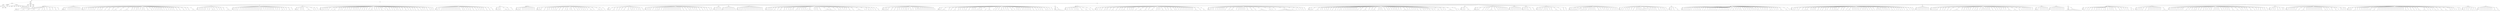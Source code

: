 digraph Tree {
	"t0" [label = "TEI"];
	"t1" [label = "teiHeader"];
	"t2" [label = "fileDesc"];
	"t3" [label = "titleStmt"];
	"t4" [label = "title"];
	"t5" [label = "title"];
	"t6" [label = "author"];
	"t7" [label = "surname"];
	"t8" [label = "forename"];
	"t9" [label = "publicationStmt"];
	"t10" [label = "p"];
	"t11" [label = "idno"];
	"t12" [label = "sourceDesc"];
	"t13" [label = "genre"];
	"t14" [label = "inspiration"];
	"t15" [label = "structure"];
	"t16" [label = "type"];
	"t17" [label = "periode"];
	"t18" [label = "taille"];
	"t19" [label = "permalien"];
	"t20" [label = "liens"];
	"t21" [label = "lien"];
	"t22" [label = "lien"];
	"t23" [label = "lien"];
	"t24" [label = "lien"];
	"t25" [label = "lien"];
	"t26" [label = "lien"];
	"t27" [label = "profileDesc"];
	"t28" [label = "creation"];
	"t29" [label = "date"];
	"t30" [label = "date"];
	"t31" [label = "langUsage"];
	"t32" [label = "language"];
	"t33" [label = "textClass"];
	"t34" [label = "keywords"];
	"t35" [label = "term"];
	"t36" [label = "text"];
	"t37" [label = "body"];
	"t38" [label = "div1"];
	"t39" [label = "head"];
	"t40" [label = "div2"];
	"t41" [label = "head"];
	"t42" [label = "listPerson"];
	"t43" [label = "sp"];
	"t44" [label = "p"];
	"t45" [label = "s"];
	"t46" [label = "s"];
	"t47" [label = "s"];
	"t48" [label = "s"];
	"t49" [label = "sp"];
	"t50" [label = "p"];
	"t51" [label = "s"];
	"t52" [label = "s"];
	"t53" [label = "s"];
	"t54" [label = "s"];
	"t55" [label = "sp"];
	"t56" [label = "p"];
	"t57" [label = "s"];
	"t58" [label = "s"];
	"t59" [label = "s"];
	"t60" [label = "sp"];
	"t61" [label = "p"];
	"t62" [label = "s"];
	"t63" [label = "s"];
	"t64" [label = "s"];
	"t65" [label = "s"];
	"t66" [label = "sp"];
	"t67" [label = "p"];
	"t68" [label = "s"];
	"t69" [label = "s"];
	"t70" [label = "s"];
	"t71" [label = "sp"];
	"t72" [label = "p"];
	"t73" [label = "s"];
	"t74" [label = "sp"];
	"t75" [label = "p"];
	"t76" [label = "s"];
	"t77" [label = "s"];
	"t78" [label = "s"];
	"t79" [label = "sp"];
	"t80" [label = "p"];
	"t81" [label = "s"];
	"t82" [label = "sp"];
	"t83" [label = "p"];
	"t84" [label = "s"];
	"t85" [label = "s"];
	"t86" [label = "s"];
	"t87" [label = "sp"];
	"t88" [label = "p"];
	"t89" [label = "s"];
	"t90" [label = "sp"];
	"t91" [label = "p"];
	"t92" [label = "s"];
	"t93" [label = "s"];
	"t94" [label = "s"];
	"t95" [label = "sp"];
	"t96" [label = "p"];
	"t97" [label = "s"];
	"t98" [label = "div2"];
	"t99" [label = "head"];
	"t100" [label = "listPerson"];
	"t101" [label = "sp"];
	"t102" [label = "p"];
	"t103" [label = "s"];
	"t104" [label = "s"];
	"t105" [label = "s"];
	"t106" [label = "s"];
	"t107" [label = "s"];
	"t108" [label = "sp"];
	"t109" [label = "p"];
	"t110" [label = "s"];
	"t111" [label = "sp"];
	"t112" [label = "p"];
	"t113" [label = "s"];
	"t114" [label = "sp"];
	"t115" [label = "p"];
	"t116" [label = "s"];
	"t117" [label = "sp"];
	"t118" [label = "p"];
	"t119" [label = "s"];
	"t120" [label = "sp"];
	"t121" [label = "p"];
	"t122" [label = "s"];
	"t123" [label = "sp"];
	"t124" [label = "p"];
	"t125" [label = "s"];
	"t126" [label = "sp"];
	"t127" [label = "p"];
	"t128" [label = "s"];
	"t129" [label = "sp"];
	"t130" [label = "p"];
	"t131" [label = "s"];
	"t132" [label = "sp"];
	"t133" [label = "p"];
	"t134" [label = "s"];
	"t135" [label = "div2"];
	"t136" [label = "head"];
	"t137" [label = "listPerson"];
	"t138" [label = "sp"];
	"t139" [label = "p"];
	"t140" [label = "s"];
	"t141" [label = "s"];
	"t142" [label = "s"];
	"t143" [label = "sp"];
	"t144" [label = "p"];
	"t145" [label = "s"];
	"t146" [label = "sp"];
	"t147" [label = "p"];
	"t148" [label = "s"];
	"t149" [label = "sp"];
	"t150" [label = "p"];
	"t151" [label = "s"];
	"t152" [label = "sp"];
	"t153" [label = "p"];
	"t154" [label = "s"];
	"t155" [label = "sp"];
	"t156" [label = "p"];
	"t157" [label = "s"];
	"t158" [label = "sp"];
	"t159" [label = "p"];
	"t160" [label = "s"];
	"t161" [label = "s"];
	"t162" [label = "sp"];
	"t163" [label = "p"];
	"t164" [label = "s"];
	"t165" [label = "sp"];
	"t166" [label = "p"];
	"t167" [label = "s"];
	"t168" [label = "sp"];
	"t169" [label = "p"];
	"t170" [label = "s"];
	"t171" [label = "s"];
	"t172" [label = "s"];
	"t173" [label = "sp"];
	"t174" [label = "p"];
	"t175" [label = "s"];
	"t176" [label = "s"];
	"t177" [label = "sp"];
	"t178" [label = "p"];
	"t179" [label = "s"];
	"t180" [label = "s"];
	"t181" [label = "s"];
	"t182" [label = "sp"];
	"t183" [label = "p"];
	"t184" [label = "s"];
	"t185" [label = "sp"];
	"t186" [label = "p"];
	"t187" [label = "s"];
	"t188" [label = "s"];
	"t189" [label = "s"];
	"t190" [label = "s"];
	"t191" [label = "sp"];
	"t192" [label = "p"];
	"t193" [label = "s"];
	"t194" [label = "s"];
	"t195" [label = "s"];
	"t196" [label = "sp"];
	"t197" [label = "p"];
	"t198" [label = "s"];
	"t199" [label = "s"];
	"t200" [label = "s"];
	"t201" [label = "s"];
	"t202" [label = "s"];
	"t203" [label = "sp"];
	"t204" [label = "p"];
	"t205" [label = "s"];
	"t206" [label = "s"];
	"t207" [label = "sp"];
	"t208" [label = "p"];
	"t209" [label = "s"];
	"t210" [label = "sp"];
	"t211" [label = "p"];
	"t212" [label = "s"];
	"t213" [label = "s"];
	"t214" [label = "sp"];
	"t215" [label = "p"];
	"t216" [label = "s"];
	"t217" [label = "sp"];
	"t218" [label = "p"];
	"t219" [label = "s"];
	"t220" [label = "sp"];
	"t221" [label = "p"];
	"t222" [label = "s"];
	"t223" [label = "s"];
	"t224" [label = "sp"];
	"t225" [label = "p"];
	"t226" [label = "s"];
	"t227" [label = "s"];
	"t228" [label = "sp"];
	"t229" [label = "p"];
	"t230" [label = "s"];
	"t231" [label = "s"];
	"t232" [label = "s"];
	"t233" [label = "sp"];
	"t234" [label = "p"];
	"t235" [label = "s"];
	"t236" [label = "s"];
	"t237" [label = "sp"];
	"t238" [label = "p"];
	"t239" [label = "s"];
	"t240" [label = "sp"];
	"t241" [label = "p"];
	"t242" [label = "s"];
	"t243" [label = "sp"];
	"t244" [label = "p"];
	"t245" [label = "s"];
	"t246" [label = "sp"];
	"t247" [label = "p"];
	"t248" [label = "s"];
	"t249" [label = "sp"];
	"t250" [label = "p"];
	"t251" [label = "s"];
	"t252" [label = "sp"];
	"t253" [label = "p"];
	"t254" [label = "s"];
	"t255" [label = "s"];
	"t256" [label = "sp"];
	"t257" [label = "p"];
	"t258" [label = "s"];
	"t259" [label = "sp"];
	"t260" [label = "p"];
	"t261" [label = "s"];
	"t262" [label = "s"];
	"t263" [label = "sp"];
	"t264" [label = "p"];
	"t265" [label = "s"];
	"t266" [label = "sp"];
	"t267" [label = "p"];
	"t268" [label = "s"];
	"t269" [label = "sp"];
	"t270" [label = "p"];
	"t271" [label = "s"];
	"t272" [label = "sp"];
	"t273" [label = "p"];
	"t274" [label = "s"];
	"t275" [label = "s"];
	"t276" [label = "sp"];
	"t277" [label = "p"];
	"t278" [label = "s"];
	"t279" [label = "s"];
	"t280" [label = "sp"];
	"t281" [label = "p"];
	"t282" [label = "s"];
	"t283" [label = "s"];
	"t284" [label = "sp"];
	"t285" [label = "p"];
	"t286" [label = "s"];
	"t287" [label = "s"];
	"t288" [label = "s"];
	"t289" [label = "sp"];
	"t290" [label = "p"];
	"t291" [label = "s"];
	"t292" [label = "sp"];
	"t293" [label = "p"];
	"t294" [label = "s"];
	"t295" [label = "s"];
	"t296" [label = "sp"];
	"t297" [label = "p"];
	"t298" [label = "s"];
	"t299" [label = "s"];
	"t300" [label = "s"];
	"t301" [label = "s"];
	"t302" [label = "div2"];
	"t303" [label = "head"];
	"t304" [label = "listPerson"];
	"t305" [label = "sp"];
	"t306" [label = "p"];
	"t307" [label = "s"];
	"t308" [label = "sp"];
	"t309" [label = "p"];
	"t310" [label = "s"];
	"t311" [label = "sp"];
	"t312" [label = "p"];
	"t313" [label = "s"];
	"t314" [label = "sp"];
	"t315" [label = "p"];
	"t316" [label = "s"];
	"t317" [label = "sp"];
	"t318" [label = "p"];
	"t319" [label = "s"];
	"t320" [label = "s"];
	"t321" [label = "sp"];
	"t322" [label = "p"];
	"t323" [label = "s"];
	"t324" [label = "sp"];
	"t325" [label = "p"];
	"t326" [label = "s"];
	"t327" [label = "s"];
	"t328" [label = "sp"];
	"t329" [label = "p"];
	"t330" [label = "s"];
	"t331" [label = "s"];
	"t332" [label = "s"];
	"t333" [label = "s"];
	"t334" [label = "sp"];
	"t335" [label = "p"];
	"t336" [label = "s"];
	"t337" [label = "sp"];
	"t338" [label = "p"];
	"t339" [label = "s"];
	"t340" [label = "sp"];
	"t341" [label = "p"];
	"t342" [label = "s"];
	"t343" [label = "sp"];
	"t344" [label = "p"];
	"t345" [label = "s"];
	"t346" [label = "s"];
	"t347" [label = "sp"];
	"t348" [label = "p"];
	"t349" [label = "s"];
	"t350" [label = "sp"];
	"t351" [label = "p"];
	"t352" [label = "s"];
	"t353" [label = "s"];
	"t354" [label = "s"];
	"t355" [label = "s"];
	"t356" [label = "s"];
	"t357" [label = "div2"];
	"t358" [label = "head"];
	"t359" [label = "listPerson"];
	"t360" [label = "sp"];
	"t361" [label = "p"];
	"t362" [label = "s"];
	"t363" [label = "sp"];
	"t364" [label = "p"];
	"t365" [label = "s"];
	"t366" [label = "sp"];
	"t367" [label = "p"];
	"t368" [label = "s"];
	"t369" [label = "s"];
	"t370" [label = "sp"];
	"t371" [label = "p"];
	"t372" [label = "s"];
	"t373" [label = "sp"];
	"t374" [label = "p"];
	"t375" [label = "s"];
	"t376" [label = "sp"];
	"t377" [label = "p"];
	"t378" [label = "s"];
	"t379" [label = "sp"];
	"t380" [label = "p"];
	"t381" [label = "s"];
	"t382" [label = "sp"];
	"t383" [label = "p"];
	"t384" [label = "s"];
	"t385" [label = "sp"];
	"t386" [label = "p"];
	"t387" [label = "s"];
	"t388" [label = "sp"];
	"t389" [label = "p"];
	"t390" [label = "s"];
	"t391" [label = "sp"];
	"t392" [label = "p"];
	"t393" [label = "s"];
	"t394" [label = "sp"];
	"t395" [label = "p"];
	"t396" [label = "s"];
	"t397" [label = "sp"];
	"t398" [label = "p"];
	"t399" [label = "s"];
	"t400" [label = "sp"];
	"t401" [label = "p"];
	"t402" [label = "s"];
	"t403" [label = "sp"];
	"t404" [label = "p"];
	"t405" [label = "s"];
	"t406" [label = "sp"];
	"t407" [label = "p"];
	"t408" [label = "s"];
	"t409" [label = "s"];
	"t410" [label = "sp"];
	"t411" [label = "p"];
	"t412" [label = "s"];
	"t413" [label = "s"];
	"t414" [label = "sp"];
	"t415" [label = "p"];
	"t416" [label = "s"];
	"t417" [label = "sp"];
	"t418" [label = "p"];
	"t419" [label = "s"];
	"t420" [label = "sp"];
	"t421" [label = "p"];
	"t422" [label = "s"];
	"t423" [label = "sp"];
	"t424" [label = "p"];
	"t425" [label = "s"];
	"t426" [label = "sp"];
	"t427" [label = "p"];
	"t428" [label = "s"];
	"t429" [label = "sp"];
	"t430" [label = "p"];
	"t431" [label = "s"];
	"t432" [label = "sp"];
	"t433" [label = "p"];
	"t434" [label = "s"];
	"t435" [label = "sp"];
	"t436" [label = "p"];
	"t437" [label = "s"];
	"t438" [label = "s"];
	"t439" [label = "sp"];
	"t440" [label = "p"];
	"t441" [label = "s"];
	"t442" [label = "sp"];
	"t443" [label = "p"];
	"t444" [label = "s"];
	"t445" [label = "sp"];
	"t446" [label = "p"];
	"t447" [label = "s"];
	"t448" [label = "sp"];
	"t449" [label = "p"];
	"t450" [label = "s"];
	"t451" [label = "s"];
	"t452" [label = "s"];
	"t453" [label = "sp"];
	"t454" [label = "p"];
	"t455" [label = "s"];
	"t456" [label = "sp"];
	"t457" [label = "p"];
	"t458" [label = "s"];
	"t459" [label = "sp"];
	"t460" [label = "p"];
	"t461" [label = "s"];
	"t462" [label = "s"];
	"t463" [label = "s"];
	"t464" [label = "sp"];
	"t465" [label = "p"];
	"t466" [label = "s"];
	"t467" [label = "div2"];
	"t468" [label = "head"];
	"t469" [label = "listPerson"];
	"t470" [label = "sp"];
	"t471" [label = "p"];
	"t472" [label = "s"];
	"t473" [label = "s"];
	"t474" [label = "s"];
	"t475" [label = "s"];
	"t476" [label = "sp"];
	"t477" [label = "p"];
	"t478" [label = "s"];
	"t479" [label = "sp"];
	"t480" [label = "p"];
	"t481" [label = "s"];
	"t482" [label = "sp"];
	"t483" [label = "p"];
	"t484" [label = "s"];
	"t485" [label = "s"];
	"t486" [label = "sp"];
	"t487" [label = "p"];
	"t488" [label = "s"];
	"t489" [label = "s"];
	"t490" [label = "s"];
	"t491" [label = "s"];
	"t492" [label = "s"];
	"t493" [label = "sp"];
	"t494" [label = "p"];
	"t495" [label = "s"];
	"t496" [label = "s"];
	"t497" [label = "sp"];
	"t498" [label = "p"];
	"t499" [label = "s"];
	"t500" [label = "sp"];
	"t501" [label = "p"];
	"t502" [label = "s"];
	"t503" [label = "div2"];
	"t504" [label = "head"];
	"t505" [label = "listPerson"];
	"t506" [label = "sp"];
	"t507" [label = "p"];
	"t508" [label = "s"];
	"t509" [label = "sp"];
	"t510" [label = "p"];
	"t511" [label = "s"];
	"t512" [label = "s"];
	"t513" [label = "sp"];
	"t514" [label = "p"];
	"t515" [label = "s"];
	"t516" [label = "sp"];
	"t517" [label = "p"];
	"t518" [label = "s"];
	"t519" [label = "sp"];
	"t520" [label = "p"];
	"t521" [label = "s"];
	"t522" [label = "s"];
	"t523" [label = "sp"];
	"t524" [label = "p"];
	"t525" [label = "s"];
	"t526" [label = "sp"];
	"t527" [label = "p"];
	"t528" [label = "s"];
	"t529" [label = "s"];
	"t530" [label = "s"];
	"t531" [label = "s"];
	"t532" [label = "sp"];
	"t533" [label = "p"];
	"t534" [label = "s"];
	"t535" [label = "s"];
	"t536" [label = "sp"];
	"t537" [label = "p"];
	"t538" [label = "s"];
	"t539" [label = "sp"];
	"t540" [label = "p"];
	"t541" [label = "s"];
	"t542" [label = "sp"];
	"t543" [label = "p"];
	"t544" [label = "s"];
	"t545" [label = "s"];
	"t546" [label = "sp"];
	"t547" [label = "p"];
	"t548" [label = "s"];
	"t549" [label = "sp"];
	"t550" [label = "p"];
	"t551" [label = "s"];
	"t552" [label = "sp"];
	"t553" [label = "p"];
	"t554" [label = "s"];
	"t555" [label = "s"];
	"t556" [label = "sp"];
	"t557" [label = "p"];
	"t558" [label = "s"];
	"t559" [label = "sp"];
	"t560" [label = "p"];
	"t561" [label = "s"];
	"t562" [label = "sp"];
	"t563" [label = "p"];
	"t564" [label = "s"];
	"t565" [label = "sp"];
	"t566" [label = "p"];
	"t567" [label = "s"];
	"t568" [label = "sp"];
	"t569" [label = "p"];
	"t570" [label = "s"];
	"t571" [label = "s"];
	"t572" [label = "sp"];
	"t573" [label = "p"];
	"t574" [label = "s"];
	"t575" [label = "sp"];
	"t576" [label = "p"];
	"t577" [label = "s"];
	"t578" [label = "s"];
	"t579" [label = "sp"];
	"t580" [label = "p"];
	"t581" [label = "s"];
	"t582" [label = "sp"];
	"t583" [label = "p"];
	"t584" [label = "s"];
	"t585" [label = "sp"];
	"t586" [label = "p"];
	"t587" [label = "s"];
	"t588" [label = "s"];
	"t589" [label = "s"];
	"t590" [label = "s"];
	"t591" [label = "sp"];
	"t592" [label = "p"];
	"t593" [label = "s"];
	"t594" [label = "s"];
	"t595" [label = "sp"];
	"t596" [label = "p"];
	"t597" [label = "s"];
	"t598" [label = "sp"];
	"t599" [label = "p"];
	"t600" [label = "s"];
	"t601" [label = "sp"];
	"t602" [label = "p"];
	"t603" [label = "s"];
	"t604" [label = "s"];
	"t605" [label = "s"];
	"t606" [label = "sp"];
	"t607" [label = "p"];
	"t608" [label = "s"];
	"t609" [label = "sp"];
	"t610" [label = "p"];
	"t611" [label = "s"];
	"t612" [label = "s"];
	"t613" [label = "s"];
	"t614" [label = "sp"];
	"t615" [label = "p"];
	"t616" [label = "s"];
	"t617" [label = "sp"];
	"t618" [label = "p"];
	"t619" [label = "s"];
	"t620" [label = "sp"];
	"t621" [label = "p"];
	"t622" [label = "s"];
	"t623" [label = "s"];
	"t624" [label = "sp"];
	"t625" [label = "p"];
	"t626" [label = "s"];
	"t627" [label = "sp"];
	"t628" [label = "p"];
	"t629" [label = "s"];
	"t630" [label = "sp"];
	"t631" [label = "p"];
	"t632" [label = "s"];
	"t633" [label = "s"];
	"t634" [label = "sp"];
	"t635" [label = "p"];
	"t636" [label = "s"];
	"t637" [label = "sp"];
	"t638" [label = "p"];
	"t639" [label = "s"];
	"t640" [label = "s"];
	"t641" [label = "s"];
	"t642" [label = "sp"];
	"t643" [label = "p"];
	"t644" [label = "s"];
	"t645" [label = "sp"];
	"t646" [label = "p"];
	"t647" [label = "s"];
	"t648" [label = "s"];
	"t649" [label = "sp"];
	"t650" [label = "p"];
	"t651" [label = "s"];
	"t652" [label = "sp"];
	"t653" [label = "p"];
	"t654" [label = "s"];
	"t655" [label = "s"];
	"t656" [label = "sp"];
	"t657" [label = "p"];
	"t658" [label = "s"];
	"t659" [label = "s"];
	"t660" [label = "sp"];
	"t661" [label = "p"];
	"t662" [label = "s"];
	"t663" [label = "s"];
	"t664" [label = "sp"];
	"t665" [label = "p"];
	"t666" [label = "s"];
	"t667" [label = "sp"];
	"t668" [label = "p"];
	"t669" [label = "s"];
	"t670" [label = "sp"];
	"t671" [label = "p"];
	"t672" [label = "s"];
	"t673" [label = "s"];
	"t674" [label = "sp"];
	"t675" [label = "p"];
	"t676" [label = "s"];
	"t677" [label = "s"];
	"t678" [label = "sp"];
	"t679" [label = "p"];
	"t680" [label = "s"];
	"t681" [label = "sp"];
	"t682" [label = "p"];
	"t683" [label = "s"];
	"t684" [label = "div2"];
	"t685" [label = "head"];
	"t686" [label = "listPerson"];
	"t687" [label = "sp"];
	"t688" [label = "p"];
	"t689" [label = "s"];
	"t690" [label = "s"];
	"t691" [label = "sp"];
	"t692" [label = "p"];
	"t693" [label = "s"];
	"t694" [label = "sp"];
	"t695" [label = "p"];
	"t696" [label = "s"];
	"t697" [label = "s"];
	"t698" [label = "sp"];
	"t699" [label = "p"];
	"t700" [label = "s"];
	"t701" [label = "sp"];
	"t702" [label = "p"];
	"t703" [label = "s"];
	"t704" [label = "sp"];
	"t705" [label = "p"];
	"t706" [label = "s"];
	"t707" [label = "sp"];
	"t708" [label = "p"];
	"t709" [label = "s"];
	"t710" [label = "sp"];
	"t711" [label = "p"];
	"t712" [label = "s"];
	"t713" [label = "sp"];
	"t714" [label = "p"];
	"t715" [label = "s"];
	"t716" [label = "sp"];
	"t717" [label = "p"];
	"t718" [label = "s"];
	"t719" [label = "sp"];
	"t720" [label = "p"];
	"t721" [label = "s"];
	"t722" [label = "sp"];
	"t723" [label = "p"];
	"t724" [label = "s"];
	"t725" [label = "sp"];
	"t726" [label = "p"];
	"t727" [label = "s"];
	"t728" [label = "sp"];
	"t729" [label = "p"];
	"t730" [label = "s"];
	"t731" [label = "sp"];
	"t732" [label = "p"];
	"t733" [label = "s"];
	"t734" [label = "s"];
	"t735" [label = "sp"];
	"t736" [label = "p"];
	"t737" [label = "s"];
	"t738" [label = "s"];
	"t739" [label = "sp"];
	"t740" [label = "p"];
	"t741" [label = "s"];
	"t742" [label = "sp"];
	"t743" [label = "p"];
	"t744" [label = "s"];
	"t745" [label = "sp"];
	"t746" [label = "p"];
	"t747" [label = "s"];
	"t748" [label = "sp"];
	"t749" [label = "p"];
	"t750" [label = "s"];
	"t751" [label = "s"];
	"t752" [label = "sp"];
	"t753" [label = "p"];
	"t754" [label = "s"];
	"t755" [label = "s"];
	"t756" [label = "sp"];
	"t757" [label = "p"];
	"t758" [label = "s"];
	"t759" [label = "s"];
	"t760" [label = "sp"];
	"t761" [label = "p"];
	"t762" [label = "s"];
	"t763" [label = "sp"];
	"t764" [label = "p"];
	"t765" [label = "s"];
	"t766" [label = "sp"];
	"t767" [label = "p"];
	"t768" [label = "s"];
	"t769" [label = "sp"];
	"t770" [label = "p"];
	"t771" [label = "s"];
	"t772" [label = "s"];
	"t773" [label = "sp"];
	"t774" [label = "p"];
	"t775" [label = "s"];
	"t776" [label = "s"];
	"t777" [label = "sp"];
	"t778" [label = "p"];
	"t779" [label = "s"];
	"t780" [label = "s"];
	"t781" [label = "sp"];
	"t782" [label = "p"];
	"t783" [label = "s"];
	"t784" [label = "s"];
	"t785" [label = "div2"];
	"t786" [label = "head"];
	"t787" [label = "listPerson"];
	"t788" [label = "sp"];
	"t789" [label = "p"];
	"t790" [label = "s"];
	"t791" [label = "sp"];
	"t792" [label = "p"];
	"t793" [label = "s"];
	"t794" [label = "s"];
	"t795" [label = "s"];
	"t796" [label = "s"];
	"t797" [label = "sp"];
	"t798" [label = "p"];
	"t799" [label = "s"];
	"t800" [label = "s"];
	"t801" [label = "s"];
	"t802" [label = "s"];
	"t803" [label = "s"];
	"t804" [label = "s"];
	"t805" [label = "sp"];
	"t806" [label = "p"];
	"t807" [label = "s"];
	"t808" [label = "sp"];
	"t809" [label = "p"];
	"t810" [label = "s"];
	"t811" [label = "div1"];
	"t812" [label = "head"];
	"t813" [label = "div2"];
	"t814" [label = "head"];
	"t815" [label = "listPerson"];
	"t816" [label = "sp"];
	"t817" [label = "p"];
	"t818" [label = "s"];
	"t819" [label = "sp"];
	"t820" [label = "p"];
	"t821" [label = "s"];
	"t822" [label = "s"];
	"t823" [label = "s"];
	"t824" [label = "s"];
	"t825" [label = "sp"];
	"t826" [label = "p"];
	"t827" [label = "s"];
	"t828" [label = "sp"];
	"t829" [label = "p"];
	"t830" [label = "s"];
	"t831" [label = "sp"];
	"t832" [label = "p"];
	"t833" [label = "s"];
	"t834" [label = "sp"];
	"t835" [label = "p"];
	"t836" [label = "s"];
	"t837" [label = "sp"];
	"t838" [label = "p"];
	"t839" [label = "s"];
	"t840" [label = "sp"];
	"t841" [label = "p"];
	"t842" [label = "s"];
	"t843" [label = "sp"];
	"t844" [label = "p"];
	"t845" [label = "s"];
	"t846" [label = "sp"];
	"t847" [label = "p"];
	"t848" [label = "s"];
	"t849" [label = "sp"];
	"t850" [label = "p"];
	"t851" [label = "s"];
	"t852" [label = "div2"];
	"t853" [label = "head"];
	"t854" [label = "listPerson"];
	"t855" [label = "sp"];
	"t856" [label = "p"];
	"t857" [label = "s"];
	"t858" [label = "sp"];
	"t859" [label = "p"];
	"t860" [label = "s"];
	"t861" [label = "s"];
	"t862" [label = "s"];
	"t863" [label = "s"];
	"t864" [label = "sp"];
	"t865" [label = "p"];
	"t866" [label = "s"];
	"t867" [label = "s"];
	"t868" [label = "sp"];
	"t869" [label = "p"];
	"t870" [label = "s"];
	"t871" [label = "s"];
	"t872" [label = "sp"];
	"t873" [label = "p"];
	"t874" [label = "s"];
	"t875" [label = "sp"];
	"t876" [label = "p"];
	"t877" [label = "s"];
	"t878" [label = "sp"];
	"t879" [label = "p"];
	"t880" [label = "s"];
	"t881" [label = "sp"];
	"t882" [label = "p"];
	"t883" [label = "s"];
	"t884" [label = "sp"];
	"t885" [label = "p"];
	"t886" [label = "s"];
	"t887" [label = "s"];
	"t888" [label = "sp"];
	"t889" [label = "p"];
	"t890" [label = "s"];
	"t891" [label = "s"];
	"t892" [label = "sp"];
	"t893" [label = "p"];
	"t894" [label = "s"];
	"t895" [label = "s"];
	"t896" [label = "sp"];
	"t897" [label = "p"];
	"t898" [label = "s"];
	"t899" [label = "sp"];
	"t900" [label = "p"];
	"t901" [label = "s"];
	"t902" [label = "s"];
	"t903" [label = "s"];
	"t904" [label = "sp"];
	"t905" [label = "p"];
	"t906" [label = "s"];
	"t907" [label = "sp"];
	"t908" [label = "p"];
	"t909" [label = "s"];
	"t910" [label = "s"];
	"t911" [label = "sp"];
	"t912" [label = "p"];
	"t913" [label = "s"];
	"t914" [label = "s"];
	"t915" [label = "sp"];
	"t916" [label = "p"];
	"t917" [label = "s"];
	"t918" [label = "s"];
	"t919" [label = "sp"];
	"t920" [label = "p"];
	"t921" [label = "s"];
	"t922" [label = "sp"];
	"t923" [label = "p"];
	"t924" [label = "s"];
	"t925" [label = "sp"];
	"t926" [label = "p"];
	"t927" [label = "s"];
	"t928" [label = "s"];
	"t929" [label = "sp"];
	"t930" [label = "p"];
	"t931" [label = "s"];
	"t932" [label = "sp"];
	"t933" [label = "p"];
	"t934" [label = "s"];
	"t935" [label = "sp"];
	"t936" [label = "p"];
	"t937" [label = "s"];
	"t938" [label = "s"];
	"t939" [label = "s"];
	"t940" [label = "s"];
	"t941" [label = "sp"];
	"t942" [label = "p"];
	"t943" [label = "s"];
	"t944" [label = "sp"];
	"t945" [label = "p"];
	"t946" [label = "s"];
	"t947" [label = "s"];
	"t948" [label = "s"];
	"t949" [label = "s"];
	"t950" [label = "s"];
	"t951" [label = "sp"];
	"t952" [label = "p"];
	"t953" [label = "s"];
	"t954" [label = "sp"];
	"t955" [label = "p"];
	"t956" [label = "s"];
	"t957" [label = "div2"];
	"t958" [label = "head"];
	"t959" [label = "listPerson"];
	"t960" [label = "sp"];
	"t961" [label = "p"];
	"t962" [label = "s"];
	"t963" [label = "s"];
	"t964" [label = "s"];
	"t965" [label = "sp"];
	"t966" [label = "p"];
	"t967" [label = "s"];
	"t968" [label = "s"];
	"t969" [label = "s"];
	"t970" [label = "sp"];
	"t971" [label = "p"];
	"t972" [label = "s"];
	"t973" [label = "sp"];
	"t974" [label = "p"];
	"t975" [label = "s"];
	"t976" [label = "s"];
	"t977" [label = "sp"];
	"t978" [label = "p"];
	"t979" [label = "s"];
	"t980" [label = "sp"];
	"t981" [label = "p"];
	"t982" [label = "s"];
	"t983" [label = "s"];
	"t984" [label = "s"];
	"t985" [label = "sp"];
	"t986" [label = "p"];
	"t987" [label = "s"];
	"t988" [label = "s"];
	"t989" [label = "s"];
	"t990" [label = "sp"];
	"t991" [label = "p"];
	"t992" [label = "s"];
	"t993" [label = "s"];
	"t994" [label = "sp"];
	"t995" [label = "p"];
	"t996" [label = "s"];
	"t997" [label = "sp"];
	"t998" [label = "p"];
	"t999" [label = "s"];
	"t1000" [label = "sp"];
	"t1001" [label = "p"];
	"t1002" [label = "s"];
	"t1003" [label = "sp"];
	"t1004" [label = "p"];
	"t1005" [label = "s"];
	"t1006" [label = "sp"];
	"t1007" [label = "p"];
	"t1008" [label = "s"];
	"t1009" [label = "s"];
	"t1010" [label = "sp"];
	"t1011" [label = "p"];
	"t1012" [label = "s"];
	"t1013" [label = "s"];
	"t1014" [label = "div2"];
	"t1015" [label = "head"];
	"t1016" [label = "listPerson"];
	"t1017" [label = "sp"];
	"t1018" [label = "p"];
	"t1019" [label = "s"];
	"t1020" [label = "sp"];
	"t1021" [label = "p"];
	"t1022" [label = "s"];
	"t1023" [label = "sp"];
	"t1024" [label = "p"];
	"t1025" [label = "s"];
	"t1026" [label = "s"];
	"t1027" [label = "sp"];
	"t1028" [label = "p"];
	"t1029" [label = "s"];
	"t1030" [label = "sp"];
	"t1031" [label = "p"];
	"t1032" [label = "s"];
	"t1033" [label = "sp"];
	"t1034" [label = "p"];
	"t1035" [label = "s"];
	"t1036" [label = "sp"];
	"t1037" [label = "p"];
	"t1038" [label = "s"];
	"t1039" [label = "s"];
	"t1040" [label = "s"];
	"t1041" [label = "sp"];
	"t1042" [label = "p"];
	"t1043" [label = "s"];
	"t1044" [label = "sp"];
	"t1045" [label = "p"];
	"t1046" [label = "s"];
	"t1047" [label = "s"];
	"t1048" [label = "sp"];
	"t1049" [label = "p"];
	"t1050" [label = "s"];
	"t1051" [label = "sp"];
	"t1052" [label = "p"];
	"t1053" [label = "s"];
	"t1054" [label = "sp"];
	"t1055" [label = "p"];
	"t1056" [label = "s"];
	"t1057" [label = "sp"];
	"t1058" [label = "p"];
	"t1059" [label = "s"];
	"t1060" [label = "sp"];
	"t1061" [label = "p"];
	"t1062" [label = "s"];
	"t1063" [label = "sp"];
	"t1064" [label = "p"];
	"t1065" [label = "s"];
	"t1066" [label = "sp"];
	"t1067" [label = "p"];
	"t1068" [label = "s"];
	"t1069" [label = "sp"];
	"t1070" [label = "p"];
	"t1071" [label = "s"];
	"t1072" [label = "sp"];
	"t1073" [label = "p"];
	"t1074" [label = "s"];
	"t1075" [label = "sp"];
	"t1076" [label = "p"];
	"t1077" [label = "s"];
	"t1078" [label = "sp"];
	"t1079" [label = "p"];
	"t1080" [label = "s"];
	"t1081" [label = "s"];
	"t1082" [label = "sp"];
	"t1083" [label = "p"];
	"t1084" [label = "s"];
	"t1085" [label = "s"];
	"t1086" [label = "sp"];
	"t1087" [label = "p"];
	"t1088" [label = "s"];
	"t1089" [label = "s"];
	"t1090" [label = "sp"];
	"t1091" [label = "p"];
	"t1092" [label = "s"];
	"t1093" [label = "s"];
	"t1094" [label = "sp"];
	"t1095" [label = "p"];
	"t1096" [label = "s"];
	"t1097" [label = "sp"];
	"t1098" [label = "p"];
	"t1099" [label = "s"];
	"t1100" [label = "sp"];
	"t1101" [label = "p"];
	"t1102" [label = "s"];
	"t1103" [label = "sp"];
	"t1104" [label = "p"];
	"t1105" [label = "s"];
	"t1106" [label = "s"];
	"t1107" [label = "sp"];
	"t1108" [label = "p"];
	"t1109" [label = "s"];
	"t1110" [label = "s"];
	"t1111" [label = "sp"];
	"t1112" [label = "p"];
	"t1113" [label = "s"];
	"t1114" [label = "s"];
	"t1115" [label = "sp"];
	"t1116" [label = "p"];
	"t1117" [label = "s"];
	"t1118" [label = "sp"];
	"t1119" [label = "p"];
	"t1120" [label = "s"];
	"t1121" [label = "s"];
	"t1122" [label = "sp"];
	"t1123" [label = "p"];
	"t1124" [label = "s"];
	"t1125" [label = "s"];
	"t1126" [label = "sp"];
	"t1127" [label = "p"];
	"t1128" [label = "s"];
	"t1129" [label = "div2"];
	"t1130" [label = "head"];
	"t1131" [label = "listPerson"];
	"t1132" [label = "sp"];
	"t1133" [label = "p"];
	"t1134" [label = "s"];
	"t1135" [label = "s"];
	"t1136" [label = "s"];
	"t1137" [label = "sp"];
	"t1138" [label = "p"];
	"t1139" [label = "s"];
	"t1140" [label = "sp"];
	"t1141" [label = "p"];
	"t1142" [label = "s"];
	"t1143" [label = "sp"];
	"t1144" [label = "p"];
	"t1145" [label = "s"];
	"t1146" [label = "s"];
	"t1147" [label = "div2"];
	"t1148" [label = "head"];
	"t1149" [label = "listPerson"];
	"t1150" [label = "sp"];
	"t1151" [label = "p"];
	"t1152" [label = "s"];
	"t1153" [label = "sp"];
	"t1154" [label = "p"];
	"t1155" [label = "s"];
	"t1156" [label = "sp"];
	"t1157" [label = "p"];
	"t1158" [label = "s"];
	"t1159" [label = "sp"];
	"t1160" [label = "p"];
	"t1161" [label = "s"];
	"t1162" [label = "sp"];
	"t1163" [label = "p"];
	"t1164" [label = "s"];
	"t1165" [label = "sp"];
	"t1166" [label = "p"];
	"t1167" [label = "s"];
	"t1168" [label = "sp"];
	"t1169" [label = "p"];
	"t1170" [label = "s"];
	"t1171" [label = "p"];
	"t1172" [label = "s"];
	"t1173" [label = "div2"];
	"t1174" [label = "head"];
	"t1175" [label = "listPerson"];
	"t1176" [label = "sp"];
	"t1177" [label = "p"];
	"t1178" [label = "s"];
	"t1179" [label = "sp"];
	"t1180" [label = "p"];
	"t1181" [label = "s"];
	"t1182" [label = "sp"];
	"t1183" [label = "p"];
	"t1184" [label = "s"];
	"t1185" [label = "s"];
	"t1186" [label = "sp"];
	"t1187" [label = "p"];
	"t1188" [label = "s"];
	"t1189" [label = "sp"];
	"t1190" [label = "p"];
	"t1191" [label = "s"];
	"t1192" [label = "s"];
	"t1193" [label = "sp"];
	"t1194" [label = "p"];
	"t1195" [label = "s"];
	"t1196" [label = "sp"];
	"t1197" [label = "p"];
	"t1198" [label = "s"];
	"t1199" [label = "sp"];
	"t1200" [label = "p"];
	"t1201" [label = "s"];
	"t1202" [label = "sp"];
	"t1203" [label = "p"];
	"t1204" [label = "s"];
	"t1205" [label = "sp"];
	"t1206" [label = "p"];
	"t1207" [label = "s"];
	"t1208" [label = "sp"];
	"t1209" [label = "p"];
	"t1210" [label = "s"];
	"t1211" [label = "sp"];
	"t1212" [label = "p"];
	"t1213" [label = "s"];
	"t1214" [label = "sp"];
	"t1215" [label = "p"];
	"t1216" [label = "s"];
	"t1217" [label = "sp"];
	"t1218" [label = "p"];
	"t1219" [label = "s"];
	"t1220" [label = "sp"];
	"t1221" [label = "p"];
	"t1222" [label = "s"];
	"t1223" [label = "sp"];
	"t1224" [label = "p"];
	"t1225" [label = "s"];
	"t1226" [label = "s"];
	"t1227" [label = "div2"];
	"t1228" [label = "head"];
	"t1229" [label = "listPerson"];
	"t1230" [label = "sp"];
	"t1231" [label = "p"];
	"t1232" [label = "s"];
	"t1233" [label = "sp"];
	"t1234" [label = "p"];
	"t1235" [label = "s"];
	"t1236" [label = "sp"];
	"t1237" [label = "p"];
	"t1238" [label = "s"];
	"t1239" [label = "sp"];
	"t1240" [label = "p"];
	"t1241" [label = "s"];
	"t1242" [label = "s"];
	"t1243" [label = "sp"];
	"t1244" [label = "p"];
	"t1245" [label = "s"];
	"t1246" [label = "s"];
	"t1247" [label = "s"];
	"t1248" [label = "sp"];
	"t1249" [label = "p"];
	"t1250" [label = "s"];
	"t1251" [label = "sp"];
	"t1252" [label = "p"];
	"t1253" [label = "s"];
	"t1254" [label = "s"];
	"t1255" [label = "s"];
	"t1256" [label = "sp"];
	"t1257" [label = "p"];
	"t1258" [label = "s"];
	"t1259" [label = "s"];
	"t1260" [label = "sp"];
	"t1261" [label = "p"];
	"t1262" [label = "s"];
	"t1263" [label = "sp"];
	"t1264" [label = "p"];
	"t1265" [label = "s"];
	"t1266" [label = "sp"];
	"t1267" [label = "p"];
	"t1268" [label = "s"];
	"t1269" [label = "s"];
	"t1270" [label = "sp"];
	"t1271" [label = "p"];
	"t1272" [label = "s"];
	"t1273" [label = "p"];
	"t1274" [label = "s"];
	"t1275" [label = "sp"];
	"t1276" [label = "p"];
	"t1277" [label = "s"];
	"t1278" [label = "s"];
	"t1279" [label = "p"];
	"t1280" [label = "s"];
	"t1281" [label = "sp"];
	"t1282" [label = "p"];
	"t1283" [label = "s"];
	"t1284" [label = "sp"];
	"t1285" [label = "p"];
	"t1286" [label = "s"];
	"t1287" [label = "sp"];
	"t1288" [label = "p"];
	"t1289" [label = "s"];
	"t1290" [label = "sp"];
	"t1291" [label = "p"];
	"t1292" [label = "s"];
	"t1293" [label = "sp"];
	"t1294" [label = "p"];
	"t1295" [label = "s"];
	"t1296" [label = "p"];
	"t1297" [label = "s"];
	"t1298" [label = "s"];
	"t1299" [label = "s"];
	"t1300" [label = "s"];
	"t1301" [label = "s"];
	"t1302" [label = "sp"];
	"t1303" [label = "p"];
	"t1304" [label = "s"];
	"t1305" [label = "sp"];
	"t1306" [label = "p"];
	"t1307" [label = "s"];
	"t1308" [label = "sp"];
	"t1309" [label = "p"];
	"t1310" [label = "s"];
	"t1311" [label = "s"];
	"t1312" [label = "sp"];
	"t1313" [label = "p"];
	"t1314" [label = "s"];
	"t1315" [label = "s"];
	"t1316" [label = "sp"];
	"t1317" [label = "p"];
	"t1318" [label = "s"];
	"t1319" [label = "s"];
	"t1320" [label = "s"];
	"t1321" [label = "s"];
	"t1322" [label = "s"];
	"t1323" [label = "s"];
	"t1324" [label = "s"];
	"t1325" [label = "s"];
	"t1326" [label = "sp"];
	"t1327" [label = "p"];
	"t1328" [label = "s"];
	"t1329" [label = "sp"];
	"t1330" [label = "p"];
	"t1331" [label = "s"];
	"t1332" [label = "sp"];
	"t1333" [label = "p"];
	"t1334" [label = "s"];
	"t1335" [label = "s"];
	"t1336" [label = "s"];
	"t1337" [label = "sp"];
	"t1338" [label = "p"];
	"t1339" [label = "s"];
	"t1340" [label = "sp"];
	"t1341" [label = "p"];
	"t1342" [label = "s"];
	"t1343" [label = "sp"];
	"t1344" [label = "p"];
	"t1345" [label = "s"];
	"t1346" [label = "sp"];
	"t1347" [label = "p"];
	"t1348" [label = "s"];
	"t1349" [label = "sp"];
	"t1350" [label = "p"];
	"t1351" [label = "s"];
	"t1352" [label = "s"];
	"t1353" [label = "s"];
	"t1354" [label = "sp"];
	"t1355" [label = "p"];
	"t1356" [label = "s"];
	"t1357" [label = "s"];
	"t1358" [label = "sp"];
	"t1359" [label = "p"];
	"t1360" [label = "s"];
	"t1361" [label = "s"];
	"t1362" [label = "s"];
	"t1363" [label = "s"];
	"t1364" [label = "s"];
	"t1365" [label = "s"];
	"t1366" [label = "sp"];
	"t1367" [label = "p"];
	"t1368" [label = "s"];
	"t1369" [label = "sp"];
	"t1370" [label = "p"];
	"t1371" [label = "s"];
	"t1372" [label = "p"];
	"t1373" [label = "s"];
	"t1374" [label = "s"];
	"t1375" [label = "s"];
	"t1376" [label = "sp"];
	"t1377" [label = "p"];
	"t1378" [label = "s"];
	"t1379" [label = "sp"];
	"t1380" [label = "p"];
	"t1381" [label = "s"];
	"t1382" [label = "sp"];
	"t1383" [label = "p"];
	"t1384" [label = "s"];
	"t1385" [label = "s"];
	"t1386" [label = "sp"];
	"t1387" [label = "p"];
	"t1388" [label = "s"];
	"t1389" [label = "s"];
	"t1390" [label = "div2"];
	"t1391" [label = "head"];
	"t1392" [label = "listPerson"];
	"t1393" [label = "sp"];
	"t1394" [label = "p"];
	"t1395" [label = "s"];
	"t1396" [label = "sp"];
	"t1397" [label = "p"];
	"t1398" [label = "s"];
	"t1399" [label = "sp"];
	"t1400" [label = "p"];
	"t1401" [label = "s"];
	"t1402" [label = "s"];
	"t1403" [label = "s"];
	"t1404" [label = "s"];
	"t1405" [label = "sp"];
	"t1406" [label = "p"];
	"t1407" [label = "s"];
	"t1408" [label = "s"];
	"t1409" [label = "sp"];
	"t1410" [label = "p"];
	"t1411" [label = "s"];
	"t1412" [label = "s"];
	"t1413" [label = "sp"];
	"t1414" [label = "p"];
	"t1415" [label = "s"];
	"t1416" [label = "s"];
	"t1417" [label = "sp"];
	"t1418" [label = "p"];
	"t1419" [label = "s"];
	"t1420" [label = "sp"];
	"t1421" [label = "p"];
	"t1422" [label = "s"];
	"t1423" [label = "sp"];
	"t1424" [label = "p"];
	"t1425" [label = "s"];
	"t1426" [label = "sp"];
	"t1427" [label = "p"];
	"t1428" [label = "s"];
	"t1429" [label = "sp"];
	"t1430" [label = "p"];
	"t1431" [label = "s"];
	"t1432" [label = "s"];
	"t1433" [label = "sp"];
	"t1434" [label = "p"];
	"t1435" [label = "s"];
	"t1436" [label = "sp"];
	"t1437" [label = "p"];
	"t1438" [label = "s"];
	"t1439" [label = "s"];
	"t1440" [label = "s"];
	"t1441" [label = "sp"];
	"t1442" [label = "p"];
	"t1443" [label = "s"];
	"t1444" [label = "sp"];
	"t1445" [label = "p"];
	"t1446" [label = "s"];
	"t1447" [label = "sp"];
	"t1448" [label = "p"];
	"t1449" [label = "s"];
	"t1450" [label = "p"];
	"t1451" [label = "s"];
	"t1452" [label = "p"];
	"t1453" [label = "s"];
	"t1454" [label = "sp"];
	"t1455" [label = "p"];
	"t1456" [label = "s"];
	"t1457" [label = "sp"];
	"t1458" [label = "p"];
	"t1459" [label = "s"];
	"t1460" [label = "sp"];
	"t1461" [label = "p"];
	"t1462" [label = "s"];
	"t1463" [label = "sp"];
	"t1464" [label = "p"];
	"t1465" [label = "s"];
	"t1466" [label = "sp"];
	"t1467" [label = "p"];
	"t1468" [label = "s"];
	"t1469" [label = "sp"];
	"t1470" [label = "p"];
	"t1471" [label = "s"];
	"t1472" [label = "sp"];
	"t1473" [label = "p"];
	"t1474" [label = "s"];
	"t1475" [label = "sp"];
	"t1476" [label = "p"];
	"t1477" [label = "s"];
	"t1478" [label = "sp"];
	"t1479" [label = "p"];
	"t1480" [label = "s"];
	"t1481" [label = "sp"];
	"t1482" [label = "p"];
	"t1483" [label = "s"];
	"t1484" [label = "div2"];
	"t1485" [label = "head"];
	"t1486" [label = "listPerson"];
	"t1487" [label = "sp"];
	"t1488" [label = "p"];
	"t1489" [label = "s"];
	"t1490" [label = "s"];
	"t1491" [label = "sp"];
	"t1492" [label = "p"];
	"t1493" [label = "s"];
	"t1494" [label = "s"];
	"t1495" [label = "s"];
	"t1496" [label = "s"];
	"t1497" [label = "s"];
	"t1498" [label = "s"];
	"t1499" [label = "sp"];
	"t1500" [label = "p"];
	"t1501" [label = "s"];
	"t1502" [label = "sp"];
	"t1503" [label = "p"];
	"t1504" [label = "s"];
	"t1505" [label = "s"];
	"t1506" [label = "sp"];
	"t1507" [label = "p"];
	"t1508" [label = "s"];
	"t1509" [label = "s"];
	"t1510" [label = "s"];
	"t1511" [label = "sp"];
	"t1512" [label = "p"];
	"t1513" [label = "s"];
	"t1514" [label = "s"];
	"t1515" [label = "sp"];
	"t1516" [label = "p"];
	"t1517" [label = "s"];
	"t1518" [label = "sp"];
	"t1519" [label = "p"];
	"t1520" [label = "s"];
	"t1521" [label = "sp"];
	"t1522" [label = "p"];
	"t1523" [label = "s"];
	"t1524" [label = "sp"];
	"t1525" [label = "p"];
	"t1526" [label = "s"];
	"t1527" [label = "s"];
	"t1528" [label = "sp"];
	"t1529" [label = "p"];
	"t1530" [label = "s"];
	"t1531" [label = "s"];
	"t1532" [label = "sp"];
	"t1533" [label = "p"];
	"t1534" [label = "s"];
	"t1535" [label = "sp"];
	"t1536" [label = "p"];
	"t1537" [label = "s"];
	"t1538" [label = "sp"];
	"t1539" [label = "p"];
	"t1540" [label = "s"];
	"t1541" [label = "sp"];
	"t1542" [label = "p"];
	"t1543" [label = "s"];
	"t1544" [label = "sp"];
	"t1545" [label = "p"];
	"t1546" [label = "s"];
	"t1547" [label = "sp"];
	"t1548" [label = "p"];
	"t1549" [label = "s"];
	"t1550" [label = "s"];
	"t1551" [label = "s"];
	"t1552" [label = "s"];
	"t1553" [label = "sp"];
	"t1554" [label = "p"];
	"t1555" [label = "s"];
	"t1556" [label = "s"];
	"t1557" [label = "p"];
	"t1558" [label = "s"];
	"t1559" [label = "s"];
	"t1560" [label = "s"];
	"t1561" [label = "s"];
	"t1562" [label = "sp"];
	"t1563" [label = "p"];
	"t1564" [label = "s"];
	"t1565" [label = "sp"];
	"t1566" [label = "p"];
	"t1567" [label = "s"];
	"t1568" [label = "s"];
	"t1569" [label = "sp"];
	"t1570" [label = "p"];
	"t1571" [label = "s"];
	"t1572" [label = "sp"];
	"t1573" [label = "p"];
	"t1574" [label = "s"];
	"t1575" [label = "s"];
	"t1576" [label = "s"];
	"t1577" [label = "s"];
	"t1578" [label = "sp"];
	"t1579" [label = "p"];
	"t1580" [label = "s"];
	"t1581" [label = "sp"];
	"t1582" [label = "p"];
	"t1583" [label = "s"];
	"t1584" [label = "sp"];
	"t1585" [label = "p"];
	"t1586" [label = "s"];
	"t1587" [label = "s"];
	"t1588" [label = "sp"];
	"t1589" [label = "p"];
	"t1590" [label = "s"];
	"t1591" [label = "s"];
	"t1592" [label = "s"];
	"t1593" [label = "sp"];
	"t1594" [label = "p"];
	"t1595" [label = "s"];
	"t1596" [label = "sp"];
	"t1597" [label = "p"];
	"t1598" [label = "s"];
	"t1599" [label = "sp"];
	"t1600" [label = "p"];
	"t1601" [label = "s"];
	"t1602" [label = "s"];
	"t1603" [label = "sp"];
	"t1604" [label = "p"];
	"t1605" [label = "s"];
	"t1606" [label = "sp"];
	"t1607" [label = "p"];
	"t1608" [label = "s"];
	"t1609" [label = "sp"];
	"t1610" [label = "p"];
	"t1611" [label = "s"];
	"t1612" [label = "sp"];
	"t1613" [label = "p"];
	"t1614" [label = "s"];
	"t1615" [label = "sp"];
	"t1616" [label = "p"];
	"t1617" [label = "s"];
	"t1618" [label = "sp"];
	"t1619" [label = "p"];
	"t1620" [label = "s"];
	"t1621" [label = "sp"];
	"t1622" [label = "p"];
	"t1623" [label = "s"];
	"t1624" [label = "s"];
	"t1625" [label = "sp"];
	"t1626" [label = "p"];
	"t1627" [label = "s"];
	"t1628" [label = "s"];
	"t1629" [label = "sp"];
	"t1630" [label = "p"];
	"t1631" [label = "s"];
	"t1632" [label = "s"];
	"t1633" [label = "sp"];
	"t1634" [label = "p"];
	"t1635" [label = "s"];
	"t1636" [label = "sp"];
	"t1637" [label = "p"];
	"t1638" [label = "s"];
	"t1639" [label = "sp"];
	"t1640" [label = "p"];
	"t1641" [label = "s"];
	"t1642" [label = "s"];
	"t1643" [label = "sp"];
	"t1644" [label = "p"];
	"t1645" [label = "s"];
	"t1646" [label = "s"];
	"t1647" [label = "s"];
	"t1648" [label = "sp"];
	"t1649" [label = "p"];
	"t1650" [label = "s"];
	"t1651" [label = "sp"];
	"t1652" [label = "p"];
	"t1653" [label = "s"];
	"t1654" [label = "sp"];
	"t1655" [label = "p"];
	"t1656" [label = "s"];
	"t1657" [label = "div2"];
	"t1658" [label = "head"];
	"t1659" [label = "listPerson"];
	"t1660" [label = "sp"];
	"t1661" [label = "p"];
	"t1662" [label = "s"];
	"t1663" [label = "s"];
	"t1664" [label = "s"];
	"t1665" [label = "s"];
	"t1666" [label = "s"];
	"t1667" [label = "s"];
	"t1668" [label = "s"];
	"t1669" [label = "s"];
	"t1670" [label = "div1"];
	"t1671" [label = "head"];
	"t1672" [label = "div2"];
	"t1673" [label = "head"];
	"t1674" [label = "listPerson"];
	"t1675" [label = "sp"];
	"t1676" [label = "p"];
	"t1677" [label = "s"];
	"t1678" [label = "s"];
	"t1679" [label = "sp"];
	"t1680" [label = "p"];
	"t1681" [label = "s"];
	"t1682" [label = "sp"];
	"t1683" [label = "p"];
	"t1684" [label = "s"];
	"t1685" [label = "sp"];
	"t1686" [label = "p"];
	"t1687" [label = "s"];
	"t1688" [label = "sp"];
	"t1689" [label = "p"];
	"t1690" [label = "s"];
	"t1691" [label = "sp"];
	"t1692" [label = "p"];
	"t1693" [label = "s"];
	"t1694" [label = "sp"];
	"t1695" [label = "p"];
	"t1696" [label = "s"];
	"t1697" [label = "s"];
	"t1698" [label = "s"];
	"t1699" [label = "sp"];
	"t1700" [label = "p"];
	"t1701" [label = "s"];
	"t1702" [label = "s"];
	"t1703" [label = "s"];
	"t1704" [label = "sp"];
	"t1705" [label = "p"];
	"t1706" [label = "s"];
	"t1707" [label = "s"];
	"t1708" [label = "s"];
	"t1709" [label = "sp"];
	"t1710" [label = "p"];
	"t1711" [label = "s"];
	"t1712" [label = "s"];
	"t1713" [label = "sp"];
	"t1714" [label = "p"];
	"t1715" [label = "s"];
	"t1716" [label = "s"];
	"t1717" [label = "div2"];
	"t1718" [label = "head"];
	"t1719" [label = "listPerson"];
	"t1720" [label = "sp"];
	"t1721" [label = "p"];
	"t1722" [label = "s"];
	"t1723" [label = "s"];
	"t1724" [label = "sp"];
	"t1725" [label = "p"];
	"t1726" [label = "s"];
	"t1727" [label = "sp"];
	"t1728" [label = "p"];
	"t1729" [label = "s"];
	"t1730" [label = "s"];
	"t1731" [label = "sp"];
	"t1732" [label = "p"];
	"t1733" [label = "s"];
	"t1734" [label = "s"];
	"t1735" [label = "sp"];
	"t1736" [label = "p"];
	"t1737" [label = "s"];
	"t1738" [label = "p"];
	"t1739" [label = "s"];
	"t1740" [label = "sp"];
	"t1741" [label = "p"];
	"t1742" [label = "s"];
	"t1743" [label = "sp"];
	"t1744" [label = "p"];
	"t1745" [label = "s"];
	"t1746" [label = "s"];
	"t1747" [label = "s"];
	"t1748" [label = "sp"];
	"t1749" [label = "p"];
	"t1750" [label = "s"];
	"t1751" [label = "s"];
	"t1752" [label = "sp"];
	"t1753" [label = "p"];
	"t1754" [label = "s"];
	"t1755" [label = "sp"];
	"t1756" [label = "p"];
	"t1757" [label = "s"];
	"t1758" [label = "sp"];
	"t1759" [label = "p"];
	"t1760" [label = "s"];
	"t1761" [label = "s"];
	"t1762" [label = "s"];
	"t1763" [label = "s"];
	"t1764" [label = "sp"];
	"t1765" [label = "p"];
	"t1766" [label = "s"];
	"t1767" [label = "sp"];
	"t1768" [label = "p"];
	"t1769" [label = "s"];
	"t1770" [label = "sp"];
	"t1771" [label = "p"];
	"t1772" [label = "s"];
	"t1773" [label = "sp"];
	"t1774" [label = "p"];
	"t1775" [label = "s"];
	"t1776" [label = "s"];
	"t1777" [label = "sp"];
	"t1778" [label = "p"];
	"t1779" [label = "s"];
	"t1780" [label = "s"];
	"t1781" [label = "sp"];
	"t1782" [label = "p"];
	"t1783" [label = "s"];
	"t1784" [label = "s"];
	"t1785" [label = "s"];
	"t1786" [label = "s"];
	"t1787" [label = "sp"];
	"t1788" [label = "p"];
	"t1789" [label = "s"];
	"t1790" [label = "s"];
	"t1791" [label = "s"];
	"t1792" [label = "sp"];
	"t1793" [label = "p"];
	"t1794" [label = "s"];
	"t1795" [label = "sp"];
	"t1796" [label = "p"];
	"t1797" [label = "s"];
	"t1798" [label = "s"];
	"t1799" [label = "s"];
	"t1800" [label = "s"];
	"t1801" [label = "sp"];
	"t1802" [label = "p"];
	"t1803" [label = "s"];
	"t1804" [label = "s"];
	"t1805" [label = "sp"];
	"t1806" [label = "p"];
	"t1807" [label = "s"];
	"t1808" [label = "sp"];
	"t1809" [label = "p"];
	"t1810" [label = "s"];
	"t1811" [label = "sp"];
	"t1812" [label = "p"];
	"t1813" [label = "s"];
	"t1814" [label = "s"];
	"t1815" [label = "s"];
	"t1816" [label = "sp"];
	"t1817" [label = "p"];
	"t1818" [label = "s"];
	"t1819" [label = "s"];
	"t1820" [label = "sp"];
	"t1821" [label = "p"];
	"t1822" [label = "s"];
	"t1823" [label = "sp"];
	"t1824" [label = "p"];
	"t1825" [label = "s"];
	"t1826" [label = "s"];
	"t1827" [label = "s"];
	"t1828" [label = "sp"];
	"t1829" [label = "p"];
	"t1830" [label = "s"];
	"t1831" [label = "s"];
	"t1832" [label = "sp"];
	"t1833" [label = "p"];
	"t1834" [label = "s"];
	"t1835" [label = "sp"];
	"t1836" [label = "p"];
	"t1837" [label = "s"];
	"t1838" [label = "sp"];
	"t1839" [label = "p"];
	"t1840" [label = "s"];
	"t1841" [label = "sp"];
	"t1842" [label = "p"];
	"t1843" [label = "s"];
	"t1844" [label = "sp"];
	"t1845" [label = "p"];
	"t1846" [label = "s"];
	"t1847" [label = "sp"];
	"t1848" [label = "p"];
	"t1849" [label = "s"];
	"t1850" [label = "sp"];
	"t1851" [label = "p"];
	"t1852" [label = "s"];
	"t1853" [label = "sp"];
	"t1854" [label = "p"];
	"t1855" [label = "s"];
	"t1856" [label = "sp"];
	"t1857" [label = "p"];
	"t1858" [label = "s"];
	"t1859" [label = "sp"];
	"t1860" [label = "p"];
	"t1861" [label = "s"];
	"t1862" [label = "sp"];
	"t1863" [label = "p"];
	"t1864" [label = "s"];
	"t1865" [label = "sp"];
	"t1866" [label = "p"];
	"t1867" [label = "s"];
	"t1868" [label = "s"];
	"t1869" [label = "s"];
	"t1870" [label = "s"];
	"t1871" [label = "sp"];
	"t1872" [label = "p"];
	"t1873" [label = "s"];
	"t1874" [label = "s"];
	"t1875" [label = "sp"];
	"t1876" [label = "p"];
	"t1877" [label = "s"];
	"t1878" [label = "s"];
	"t1879" [label = "s"];
	"t1880" [label = "div2"];
	"t1881" [label = "head"];
	"t1882" [label = "listPerson"];
	"t1883" [label = "sp"];
	"t1884" [label = "p"];
	"t1885" [label = "s"];
	"t1886" [label = "s"];
	"t1887" [label = "s"];
	"t1888" [label = "sp"];
	"t1889" [label = "p"];
	"t1890" [label = "s"];
	"t1891" [label = "sp"];
	"t1892" [label = "p"];
	"t1893" [label = "s"];
	"t1894" [label = "sp"];
	"t1895" [label = "p"];
	"t1896" [label = "s"];
	"t1897" [label = "sp"];
	"t1898" [label = "p"];
	"t1899" [label = "s"];
	"t1900" [label = "sp"];
	"t1901" [label = "p"];
	"t1902" [label = "s"];
	"t1903" [label = "sp"];
	"t1904" [label = "p"];
	"t1905" [label = "s"];
	"t1906" [label = "sp"];
	"t1907" [label = "p"];
	"t1908" [label = "s"];
	"t1909" [label = "sp"];
	"t1910" [label = "p"];
	"t1911" [label = "s"];
	"t1912" [label = "sp"];
	"t1913" [label = "p"];
	"t1914" [label = "s"];
	"t1915" [label = "s"];
	"t1916" [label = "sp"];
	"t1917" [label = "p"];
	"t1918" [label = "s"];
	"t1919" [label = "sp"];
	"t1920" [label = "p"];
	"t1921" [label = "s"];
	"t1922" [label = "s"];
	"t1923" [label = "s"];
	"t1924" [label = "s"];
	"t1925" [label = "s"];
	"t1926" [label = "sp"];
	"t1927" [label = "p"];
	"t1928" [label = "s"];
	"t1929" [label = "sp"];
	"t1930" [label = "p"];
	"t1931" [label = "s"];
	"t1932" [label = "s"];
	"t1933" [label = "sp"];
	"t1934" [label = "p"];
	"t1935" [label = "s"];
	"t1936" [label = "sp"];
	"t1937" [label = "p"];
	"t1938" [label = "s"];
	"t1939" [label = "sp"];
	"t1940" [label = "p"];
	"t1941" [label = "s"];
	"t1942" [label = "sp"];
	"t1943" [label = "p"];
	"t1944" [label = "s"];
	"t1945" [label = "sp"];
	"t1946" [label = "p"];
	"t1947" [label = "s"];
	"t1948" [label = "s"];
	"t1949" [label = "s"];
	"t1950" [label = "sp"];
	"t1951" [label = "p"];
	"t1952" [label = "s"];
	"t1953" [label = "s"];
	"t1954" [label = "s"];
	"t1955" [label = "sp"];
	"t1956" [label = "p"];
	"t1957" [label = "s"];
	"t1958" [label = "s"];
	"t1959" [label = "sp"];
	"t1960" [label = "p"];
	"t1961" [label = "s"];
	"t1962" [label = "s"];
	"t1963" [label = "s"];
	"t1964" [label = "s"];
	"t1965" [label = "s"];
	"t1966" [label = "s"];
	"t1967" [label = "s"];
	"t1968" [label = "sp"];
	"t1969" [label = "p"];
	"t1970" [label = "s"];
	"t1971" [label = "s"];
	"t1972" [label = "s"];
	"t1973" [label = "s"];
	"t1974" [label = "sp"];
	"t1975" [label = "p"];
	"t1976" [label = "s"];
	"t1977" [label = "sp"];
	"t1978" [label = "p"];
	"t1979" [label = "s"];
	"t1980" [label = "sp"];
	"t1981" [label = "p"];
	"t1982" [label = "s"];
	"t1983" [label = "s"];
	"t1984" [label = "s"];
	"t1985" [label = "s"];
	"t1986" [label = "s"];
	"t1987" [label = "s"];
	"t1988" [label = "s"];
	"t1989" [label = "s"];
	"t1990" [label = "s"];
	"t1991" [label = "s"];
	"t1992" [label = "s"];
	"t1993" [label = "s"];
	"t1994" [label = "sp"];
	"t1995" [label = "p"];
	"t1996" [label = "s"];
	"t1997" [label = "sp"];
	"t1998" [label = "p"];
	"t1999" [label = "s"];
	"t2000" [label = "sp"];
	"t2001" [label = "p"];
	"t2002" [label = "s"];
	"t2003" [label = "sp"];
	"t2004" [label = "p"];
	"t2005" [label = "s"];
	"t2006" [label = "sp"];
	"t2007" [label = "p"];
	"t2008" [label = "s"];
	"t2009" [label = "sp"];
	"t2010" [label = "p"];
	"t2011" [label = "s"];
	"t2012" [label = "s"];
	"t2013" [label = "sp"];
	"t2014" [label = "p"];
	"t2015" [label = "s"];
	"t2016" [label = "div2"];
	"t2017" [label = "head"];
	"t2018" [label = "listPerson"];
	"t2019" [label = "sp"];
	"t2020" [label = "p"];
	"t2021" [label = "s"];
	"t2022" [label = "sp"];
	"t2023" [label = "p"];
	"t2024" [label = "s"];
	"t2025" [label = "s"];
	"t2026" [label = "s"];
	"t2027" [label = "s"];
	"t2028" [label = "sp"];
	"t2029" [label = "p"];
	"t2030" [label = "s"];
	"t2031" [label = "s"];
	"t2032" [label = "s"];
	"t2033" [label = "s"];
	"t2034" [label = "sp"];
	"t2035" [label = "p"];
	"t2036" [label = "s"];
	"t2037" [label = "sp"];
	"t2038" [label = "p"];
	"t2039" [label = "s"];
	"t2040" [label = "sp"];
	"t2041" [label = "p"];
	"t2042" [label = "s"];
	"t2043" [label = "sp"];
	"t2044" [label = "p"];
	"t2045" [label = "s"];
	"t2046" [label = "sp"];
	"t2047" [label = "p"];
	"t2048" [label = "s"];
	"t2049" [label = "s"];
	"t2050" [label = "sp"];
	"t2051" [label = "p"];
	"t2052" [label = "s"];
	"t2053" [label = "sp"];
	"t2054" [label = "p"];
	"t2055" [label = "s"];
	"t2056" [label = "s"];
	"t2057" [label = "sp"];
	"t2058" [label = "p"];
	"t2059" [label = "s"];
	"t2060" [label = "s"];
	"t2061" [label = "sp"];
	"t2062" [label = "p"];
	"t2063" [label = "s"];
	"t2064" [label = "sp"];
	"t2065" [label = "p"];
	"t2066" [label = "s"];
	"t2067" [label = "s"];
	"t2068" [label = "sp"];
	"t2069" [label = "p"];
	"t2070" [label = "s"];
	"t2071" [label = "sp"];
	"t2072" [label = "p"];
	"t2073" [label = "s"];
	"t2074" [label = "sp"];
	"t2075" [label = "p"];
	"t2076" [label = "s"];
	"t2077" [label = "sp"];
	"t2078" [label = "p"];
	"t2079" [label = "s"];
	"t2080" [label = "sp"];
	"t2081" [label = "p"];
	"t2082" [label = "s"];
	"t2083" [label = "sp"];
	"t2084" [label = "p"];
	"t2085" [label = "s"];
	"t2086" [label = "sp"];
	"t2087" [label = "p"];
	"t2088" [label = "s"];
	"t2089" [label = "sp"];
	"t2090" [label = "p"];
	"t2091" [label = "s"];
	"t2092" [label = "sp"];
	"t2093" [label = "p"];
	"t2094" [label = "s"];
	"t2095" [label = "sp"];
	"t2096" [label = "p"];
	"t2097" [label = "s"];
	"t2098" [label = "sp"];
	"t2099" [label = "p"];
	"t2100" [label = "s"];
	"t2101" [label = "s"];
	"t2102" [label = "sp"];
	"t2103" [label = "p"];
	"t2104" [label = "s"];
	"t2105" [label = "s"];
	"t2106" [label = "sp"];
	"t2107" [label = "p"];
	"t2108" [label = "s"];
	"t2109" [label = "s"];
	"t2110" [label = "s"];
	"t2111" [label = "s"];
	"t2112" [label = "sp"];
	"t2113" [label = "p"];
	"t2114" [label = "s"];
	"t2115" [label = "sp"];
	"t2116" [label = "p"];
	"t2117" [label = "s"];
	"t2118" [label = "sp"];
	"t2119" [label = "p"];
	"t2120" [label = "s"];
	"t2121" [label = "s"];
	"t2122" [label = "s"];
	"t2123" [label = "s"];
	"t2124" [label = "sp"];
	"t2125" [label = "p"];
	"t2126" [label = "s"];
	"t2127" [label = "s"];
	"t2128" [label = "sp"];
	"t2129" [label = "p"];
	"t2130" [label = "s"];
	"t2131" [label = "sp"];
	"t2132" [label = "p"];
	"t2133" [label = "s"];
	"t2134" [label = "s"];
	"t2135" [label = "sp"];
	"t2136" [label = "p"];
	"t2137" [label = "s"];
	"t2138" [label = "s"];
	"t2139" [label = "sp"];
	"t2140" [label = "p"];
	"t2141" [label = "s"];
	"t2142" [label = "s"];
	"t2143" [label = "sp"];
	"t2144" [label = "p"];
	"t2145" [label = "s"];
	"t2146" [label = "sp"];
	"t2147" [label = "p"];
	"t2148" [label = "s"];
	"t2149" [label = "sp"];
	"t2150" [label = "p"];
	"t2151" [label = "s"];
	"t2152" [label = "sp"];
	"t2153" [label = "p"];
	"t2154" [label = "s"];
	"t2155" [label = "sp"];
	"t2156" [label = "p"];
	"t2157" [label = "s"];
	"t2158" [label = "s"];
	"t2159" [label = "sp"];
	"t2160" [label = "p"];
	"t2161" [label = "s"];
	"t2162" [label = "sp"];
	"t2163" [label = "p"];
	"t2164" [label = "s"];
	"t2165" [label = "sp"];
	"t2166" [label = "p"];
	"t2167" [label = "s"];
	"t2168" [label = "s"];
	"t2169" [label = "s"];
	"t2170" [label = "s"];
	"t2171" [label = "s"];
	"t2172" [label = "sp"];
	"t2173" [label = "p"];
	"t2174" [label = "s"];
	"t2175" [label = "sp"];
	"t2176" [label = "p"];
	"t2177" [label = "s"];
	"t2178" [label = "sp"];
	"t2179" [label = "p"];
	"t2180" [label = "s"];
	"t2181" [label = "sp"];
	"t2182" [label = "p"];
	"t2183" [label = "s"];
	"t2184" [label = "sp"];
	"t2185" [label = "p"];
	"t2186" [label = "s"];
	"t2187" [label = "sp"];
	"t2188" [label = "p"];
	"t2189" [label = "s"];
	"t2190" [label = "s"];
	"t2191" [label = "sp"];
	"t2192" [label = "p"];
	"t2193" [label = "s"];
	"t2194" [label = "s"];
	"t2195" [label = "sp"];
	"t2196" [label = "p"];
	"t2197" [label = "s"];
	"t2198" [label = "s"];
	"t2199" [label = "sp"];
	"t2200" [label = "p"];
	"t2201" [label = "s"];
	"t2202" [label = "sp"];
	"t2203" [label = "p"];
	"t2204" [label = "s"];
	"t2205" [label = "sp"];
	"t2206" [label = "p"];
	"t2207" [label = "s"];
	"t2208" [label = "s"];
	"t2209" [label = "sp"];
	"t2210" [label = "p"];
	"t2211" [label = "s"];
	"t2212" [label = "s"];
	"t2213" [label = "sp"];
	"t2214" [label = "p"];
	"t2215" [label = "s"];
	"t2216" [label = "sp"];
	"t2217" [label = "p"];
	"t2218" [label = "s"];
	"t2219" [label = "s"];
	"t2220" [label = "s"];
	"t2221" [label = "sp"];
	"t2222" [label = "p"];
	"t2223" [label = "s"];
	"t2224" [label = "s"];
	"t2225" [label = "sp"];
	"t2226" [label = "p"];
	"t2227" [label = "s"];
	"t2228" [label = "sp"];
	"t2229" [label = "p"];
	"t2230" [label = "s"];
	"t2231" [label = "sp"];
	"t2232" [label = "p"];
	"t2233" [label = "s"];
	"t2234" [label = "s"];
	"t2235" [label = "s"];
	"t2236" [label = "s"];
	"t2237" [label = "s"];
	"t2238" [label = "s"];
	"t2239" [label = "sp"];
	"t2240" [label = "p"];
	"t2241" [label = "s"];
	"t2242" [label = "s"];
	"t2243" [label = "sp"];
	"t2244" [label = "p"];
	"t2245" [label = "s"];
	"t2246" [label = "div2"];
	"t2247" [label = "head"];
	"t2248" [label = "listPerson"];
	"t2249" [label = "sp"];
	"t2250" [label = "p"];
	"t2251" [label = "s"];
	"t2252" [label = "sp"];
	"t2253" [label = "p"];
	"t2254" [label = "s"];
	"t2255" [label = "s"];
	"t2256" [label = "s"];
	"t2257" [label = "sp"];
	"t2258" [label = "p"];
	"t2259" [label = "s"];
	"t2260" [label = "s"];
	"t2261" [label = "s"];
	"t2262" [label = "s"];
	"t2263" [label = "div2"];
	"t2264" [label = "head"];
	"t2265" [label = "listPerson"];
	"t2266" [label = "sp"];
	"t2267" [label = "p"];
	"t2268" [label = "s"];
	"t2269" [label = "sp"];
	"t2270" [label = "p"];
	"t2271" [label = "s"];
	"t2272" [label = "s"];
	"t2273" [label = "s"];
	"t2274" [label = "s"];
	"t2275" [label = "s"];
	"t2276" [label = "sp"];
	"t2277" [label = "p"];
	"t2278" [label = "s"];
	"t2279" [label = "s"];
	"t2280" [label = "sp"];
	"t2281" [label = "p"];
	"t2282" [label = "s"];
	"t2283" [label = "sp"];
	"t2284" [label = "p"];
	"t2285" [label = "s"];
	"t2286" [label = "sp"];
	"t2287" [label = "p"];
	"t2288" [label = "s"];
	"t2289" [label = "s"];
	"t2290" [label = "s"];
	"t2291" [label = "s"];
	"t2292" [label = "s"];
	"t2293" [label = "sp"];
	"t2294" [label = "p"];
	"t2295" [label = "s"];
	"t2296" [label = "s"];
	"t2297" [label = "sp"];
	"t2298" [label = "p"];
	"t2299" [label = "s"];
	"t2300" [label = "s"];
	"t2301" [label = "sp"];
	"t2302" [label = "p"];
	"t2303" [label = "s"];
	"t2304" [label = "sp"];
	"t2305" [label = "p"];
	"t2306" [label = "s"];
	"t2307" [label = "sp"];
	"t2308" [label = "p"];
	"t2309" [label = "s"];
	"t2310" [label = "sp"];
	"t2311" [label = "p"];
	"t2312" [label = "s"];
	"t2313" [label = "sp"];
	"t2314" [label = "p"];
	"t2315" [label = "s"];
	"t2316" [label = "sp"];
	"t2317" [label = "p"];
	"t2318" [label = "s"];
	"t2319" [label = "div2"];
	"t2320" [label = "head"];
	"t2321" [label = "listPerson"];
	"t2322" [label = "sp"];
	"t2323" [label = "p"];
	"t2324" [label = "s"];
	"t2325" [label = "sp"];
	"t2326" [label = "p"];
	"t2327" [label = "s"];
	"t2328" [label = "s"];
	"t2329" [label = "sp"];
	"t2330" [label = "p"];
	"t2331" [label = "s"];
	"t2332" [label = "sp"];
	"t2333" [label = "p"];
	"t2334" [label = "s"];
	"t2335" [label = "sp"];
	"t2336" [label = "p"];
	"t2337" [label = "s"];
	"t2338" [label = "sp"];
	"t2339" [label = "p"];
	"t2340" [label = "s"];
	"t2341" [label = "sp"];
	"t2342" [label = "p"];
	"t2343" [label = "s"];
	"t2344" [label = "div2"];
	"t2345" [label = "head"];
	"t2346" [label = "listPerson"];
	"t2347" [label = "sp"];
	"t2348" [label = "p"];
	"t2349" [label = "s"];
	"t2350" [label = "s"];
	"t2351" [label = "sp"];
	"t2352" [label = "p"];
	"t2353" [label = "s"];
	"t2354" [label = "sp"];
	"t2355" [label = "p"];
	"t2356" [label = "s"];
	"t2357" [label = "s"];
	"t2358" [label = "s"];
	"t2359" [label = "s"];
	"t2360" [label = "sp"];
	"t2361" [label = "p"];
	"t2362" [label = "s"];
	"t2363" [label = "sp"];
	"t2364" [label = "p"];
	"t2365" [label = "s"];
	"t2366" [label = "s"];
	"t2367" [label = "div2"];
	"t2368" [label = "head"];
	"t2369" [label = "listPerson"];
	"t2370" [label = "sp"];
	"t2371" [label = "p"];
	"t2372" [label = "s"];
	"t2373" [label = "sp"];
	"t2374" [label = "p"];
	"t2375" [label = "s"];
	"t2376" [label = "sp"];
	"t2377" [label = "p"];
	"t2378" [label = "s"];
	"t2379" [label = "s"];
	"t2380" [label = "sp"];
	"t2381" [label = "p"];
	"t2382" [label = "s"];
	"t2383" [label = "s"];
	"t2384" [label = "sp"];
	"t2385" [label = "p"];
	"t2386" [label = "s"];
	"t2387" [label = "sp"];
	"t2388" [label = "p"];
	"t2389" [label = "s"];
	"t2390" [label = "s"];
	"t2391" [label = "sp"];
	"t2392" [label = "p"];
	"t2393" [label = "s"];
	"t2394" [label = "sp"];
	"t2395" [label = "p"];
	"t2396" [label = "s"];
	"t2397" [label = "s"];
	"t2398" [label = "sp"];
	"t2399" [label = "p"];
	"t2400" [label = "s"];
	"t2401" [label = "s"];
	"t2402" [label = "s"];
	"t2403" [label = "s"];
	"t2404" [label = "sp"];
	"t2405" [label = "p"];
	"t2406" [label = "s"];
	"t2407" [label = "s"];
	"t2408" [label = "sp"];
	"t2409" [label = "p"];
	"t2410" [label = "s"];
	"t2411" [label = "s"];
	"t2412" [label = "sp"];
	"t2413" [label = "p"];
	"t2414" [label = "s"];
	"t2415" [label = "div2"];
	"t2416" [label = "head"];
	"t2417" [label = "listPerson"];
	"t2418" [label = "sp"];
	"t2419" [label = "p"];
	"t2420" [label = "s"];
	"t2421" [label = "sp"];
	"t2422" [label = "p"];
	"t2423" [label = "s"];
	"t2424" [label = "sp"];
	"t2425" [label = "p"];
	"t2426" [label = "s"];
	"t2427" [label = "sp"];
	"t2428" [label = "p"];
	"t2429" [label = "s"];
	"t2430" [label = "s"];
	"t2431" [label = "s"];
	"t2432" [label = "s"];
	"t2433" [label = "s"];
	"t2434" [label = "sp"];
	"t2435" [label = "l"];
	"t2436" [label = "l"];
	"t2437" [label = "l"];
	"t2438" [label = "l"];
	"t2439" [label = "sp"];
	"t2440" [label = "p"];
	"t2441" [label = "s"];
	"t2442" [label = "s"];
	"t2443" [label = "sp"];
	"t2444" [label = "p"];
	"t2445" [label = "s"];
	"t2446" [label = "sp"];
	"t2447" [label = "p"];
	"t2448" [label = "s"];
	"t2449" [label = "s"];
	"t2450" [label = "sp"];
	"t2451" [label = "p"];
	"t2452" [label = "s"];
	"t2453" [label = "s"];
	"t2454" [label = "sp"];
	"t2455" [label = "p"];
	"t2456" [label = "s"];
	"t2457" [label = "sp"];
	"t2458" [label = "p"];
	"t2459" [label = "s"];
	"t2460" [label = "sp"];
	"t2461" [label = "p"];
	"t2462" [label = "s"];
	"t2463" [label = "sp"];
	"t2464" [label = "p"];
	"t2465" [label = "s"];
	"t2466" [label = "s"];
	"t2467" [label = "sp"];
	"t2468" [label = "p"];
	"t2469" [label = "s"];
	"t2470" [label = "s"];
	"t2471" [label = "s"];
	"t2472" [label = "sp"];
	"t2473" [label = "p"];
	"t2474" [label = "s"];
	"t2475" [label = "sp"];
	"t2476" [label = "p"];
	"t2477" [label = "s"];
	"t2478" [label = "sp"];
	"t2479" [label = "p"];
	"t2480" [label = "s"];
	"t2481" [label = "sp"];
	"t2482" [label = "p"];
	"t2483" [label = "s"];
	"t2484" [label = "s"];
	"t2485" [label = "sp"];
	"t2486" [label = "p"];
	"t2487" [label = "s"];
	"t2488" [label = "sp"];
	"t2489" [label = "p"];
	"t2490" [label = "s"];
	"t2491" [label = "sp"];
	"t2492" [label = "p"];
	"t2493" [label = "s"];
	"t2494" [label = "sp"];
	"t2495" [label = "p"];
	"t2496" [label = "s"];
	"t2497" [label = "sp"];
	"t2498" [label = "p"];
	"t2499" [label = "s"];
	"t2500" [label = "sp"];
	"t2501" [label = "p"];
	"t2502" [label = "s"];
	"t2503" [label = "div2"];
	"t2504" [label = "head"];
	"t2505" [label = "listPerson"];
	"t2506" [label = "sp"];
	"t2507" [label = "p"];
	"t2508" [label = "s"];
	"t2509" [label = "s"];
	"t2510" [label = "sp"];
	"t2511" [label = "p"];
	"t2512" [label = "s"];
	"t2513" [label = "s"];
	"t2514" [label = "sp"];
	"t2515" [label = "p"];
	"t2516" [label = "s"];
	"t2517" [label = "sp"];
	"t2518" [label = "p"];
	"t2519" [label = "s"];
	"t2520" [label = "sp"];
	"t2521" [label = "p"];
	"t2522" [label = "s"];
	"t2523" [label = "s"];
	"t2524" [label = "sp"];
	"t2525" [label = "p"];
	"t2526" [label = "s"];
	"t2527" [label = "sp"];
	"t2528" [label = "p"];
	"t2529" [label = "s"];
	"t2530" [label = "s"];
	"t2531" [label = "sp"];
	"t2532" [label = "p"];
	"t2533" [label = "s"];
	"t2534" [label = "s"];
	"t2535" [label = "sp"];
	"t2536" [label = "p"];
	"t2537" [label = "s"];
	"t2538" [label = "sp"];
	"t2539" [label = "p"];
	"t2540" [label = "s"];
	"t2541" [label = "s"];
	"t2542" [label = "s"];
	"t2543" [label = "sp"];
	"t2544" [label = "p"];
	"t2545" [label = "s"];
	"t2546" [label = "sp"];
	"t2547" [label = "p"];
	"t2548" [label = "s"];
	"t2549" [label = "s"];
	"t2550" [label = "l"];
	"t2551" [label = "l"];
	"t2552" [label = "l"];
	"t2553" [label = "l"];
	"t2554" [label = "sp"];
	"t2555" [label = "p"];
	"t2556" [label = "s"];
	"t2557" [label = "s"];
	"t2558" [label = "sp"];
	"t2559" [label = "p"];
	"t2560" [label = "s"];
	"t2561" [label = "sp"];
	"t2562" [label = "p"];
	"t2563" [label = "s"];
	"t2564" [label = "sp"];
	"t2565" [label = "p"];
	"t2566" [label = "s"];
	"t2567" [label = "sp"];
	"t2568" [label = "p"];
	"t2569" [label = "s"];
	"t2570" [label = "s"];
	"t2571" [label = "sp"];
	"t2572" [label = "p"];
	"t2573" [label = "s"];
	"t2574" [label = "s"];
	"t2575" [label = "sp"];
	"t2576" [label = "p"];
	"t2577" [label = "s"];
	"t2578" [label = "sp"];
	"t2579" [label = "p"];
	"t2580" [label = "s"];
	"t2581" [label = "sp"];
	"t2582" [label = "p"];
	"t2583" [label = "s"];
	"t2584" [label = "s"];
	"t2585" [label = "sp"];
	"t2586" [label = "p"];
	"t2587" [label = "s"];
	"t2588" [label = "div2"];
	"t2589" [label = "head"];
	"t2590" [label = "listPerson"];
	"t2591" [label = "sp"];
	"t2592" [label = "p"];
	"t2593" [label = "s"];
	"t2594" [label = "s"];
	"t2595" [label = "s"];
	"t2596" [label = "sp"];
	"t2597" [label = "p"];
	"t2598" [label = "s"];
	"t2599" [label = "s"];
	"t2600" [label = "sp"];
	"t2601" [label = "p"];
	"t2602" [label = "s"];
	"t2603" [label = "s"];
	"t2604" [label = "s"];
	"t2605" [label = "div1"];
	"t2606" [label = "head"];
	"t2607" [label = "div2"];
	"t2608" [label = "head"];
	"t2609" [label = "listPerson"];
	"t2610" [label = "sp"];
	"t2611" [label = "p"];
	"t2612" [label = "s"];
	"t2613" [label = "sp"];
	"t2614" [label = "p"];
	"t2615" [label = "s"];
	"t2616" [label = "sp"];
	"t2617" [label = "p"];
	"t2618" [label = "s"];
	"t2619" [label = "sp"];
	"t2620" [label = "p"];
	"t2621" [label = "s"];
	"t2622" [label = "sp"];
	"t2623" [label = "p"];
	"t2624" [label = "s"];
	"t2625" [label = "s"];
	"t2626" [label = "s"];
	"t2627" [label = "sp"];
	"t2628" [label = "p"];
	"t2629" [label = "s"];
	"t2630" [label = "sp"];
	"t2631" [label = "p"];
	"t2632" [label = "s"];
	"t2633" [label = "sp"];
	"t2634" [label = "p"];
	"t2635" [label = "s"];
	"t2636" [label = "sp"];
	"t2637" [label = "p"];
	"t2638" [label = "s"];
	"t2639" [label = "sp"];
	"t2640" [label = "p"];
	"t2641" [label = "s"];
	"t2642" [label = "sp"];
	"t2643" [label = "p"];
	"t2644" [label = "s"];
	"t2645" [label = "s"];
	"t2646" [label = "sp"];
	"t2647" [label = "p"];
	"t2648" [label = "s"];
	"t2649" [label = "sp"];
	"t2650" [label = "p"];
	"t2651" [label = "s"];
	"t2652" [label = "s"];
	"t2653" [label = "sp"];
	"t2654" [label = "p"];
	"t2655" [label = "s"];
	"t2656" [label = "sp"];
	"t2657" [label = "p"];
	"t2658" [label = "s"];
	"t2659" [label = "sp"];
	"t2660" [label = "p"];
	"t2661" [label = "s"];
	"t2662" [label = "sp"];
	"t2663" [label = "p"];
	"t2664" [label = "s"];
	"t2665" [label = "sp"];
	"t2666" [label = "p"];
	"t2667" [label = "s"];
	"t2668" [label = "sp"];
	"t2669" [label = "p"];
	"t2670" [label = "s"];
	"t2671" [label = "sp"];
	"t2672" [label = "p"];
	"t2673" [label = "s"];
	"t2674" [label = "s"];
	"t2675" [label = "sp"];
	"t2676" [label = "p"];
	"t2677" [label = "s"];
	"t2678" [label = "sp"];
	"t2679" [label = "p"];
	"t2680" [label = "s"];
	"t2681" [label = "sp"];
	"t2682" [label = "p"];
	"t2683" [label = "s"];
	"t2684" [label = "sp"];
	"t2685" [label = "p"];
	"t2686" [label = "s"];
	"t2687" [label = "sp"];
	"t2688" [label = "p"];
	"t2689" [label = "s"];
	"t2690" [label = "sp"];
	"t2691" [label = "p"];
	"t2692" [label = "s"];
	"t2693" [label = "sp"];
	"t2694" [label = "p"];
	"t2695" [label = "s"];
	"t2696" [label = "s"];
	"t2697" [label = "sp"];
	"t2698" [label = "p"];
	"t2699" [label = "s"];
	"t2700" [label = "sp"];
	"t2701" [label = "p"];
	"t2702" [label = "s"];
	"t2703" [label = "s"];
	"t2704" [label = "s"];
	"t2705" [label = "sp"];
	"t2706" [label = "p"];
	"t2707" [label = "s"];
	"t2708" [label = "sp"];
	"t2709" [label = "p"];
	"t2710" [label = "s"];
	"t2711" [label = "sp"];
	"t2712" [label = "p"];
	"t2713" [label = "s"];
	"t2714" [label = "sp"];
	"t2715" [label = "p"];
	"t2716" [label = "s"];
	"t2717" [label = "s"];
	"t2718" [label = "sp"];
	"t2719" [label = "p"];
	"t2720" [label = "s"];
	"t2721" [label = "s"];
	"t2722" [label = "sp"];
	"t2723" [label = "p"];
	"t2724" [label = "s"];
	"t2725" [label = "sp"];
	"t2726" [label = "p"];
	"t2727" [label = "s"];
	"t2728" [label = "sp"];
	"t2729" [label = "p"];
	"t2730" [label = "s"];
	"t2731" [label = "s"];
	"t2732" [label = "sp"];
	"t2733" [label = "p"];
	"t2734" [label = "s"];
	"t2735" [label = "sp"];
	"t2736" [label = "p"];
	"t2737" [label = "s"];
	"t2738" [label = "sp"];
	"t2739" [label = "p"];
	"t2740" [label = "s"];
	"t2741" [label = "sp"];
	"t2742" [label = "p"];
	"t2743" [label = "s"];
	"t2744" [label = "s"];
	"t2745" [label = "sp"];
	"t2746" [label = "p"];
	"t2747" [label = "s"];
	"t2748" [label = "sp"];
	"t2749" [label = "p"];
	"t2750" [label = "s"];
	"t2751" [label = "sp"];
	"t2752" [label = "p"];
	"t2753" [label = "s"];
	"t2754" [label = "sp"];
	"t2755" [label = "p"];
	"t2756" [label = "s"];
	"t2757" [label = "sp"];
	"t2758" [label = "p"];
	"t2759" [label = "s"];
	"t2760" [label = "sp"];
	"t2761" [label = "p"];
	"t2762" [label = "s"];
	"t2763" [label = "sp"];
	"t2764" [label = "p"];
	"t2765" [label = "s"];
	"t2766" [label = "s"];
	"t2767" [label = "s"];
	"t2768" [label = "sp"];
	"t2769" [label = "p"];
	"t2770" [label = "s"];
	"t2771" [label = "sp"];
	"t2772" [label = "p"];
	"t2773" [label = "s"];
	"t2774" [label = "sp"];
	"t2775" [label = "p"];
	"t2776" [label = "s"];
	"t2777" [label = "sp"];
	"t2778" [label = "p"];
	"t2779" [label = "s"];
	"t2780" [label = "sp"];
	"t2781" [label = "p"];
	"t2782" [label = "s"];
	"t2783" [label = "s"];
	"t2784" [label = "s"];
	"t2785" [label = "s"];
	"t2786" [label = "sp"];
	"t2787" [label = "p"];
	"t2788" [label = "s"];
	"t2789" [label = "s"];
	"t2790" [label = "s"];
	"t2791" [label = "sp"];
	"t2792" [label = "p"];
	"t2793" [label = "s"];
	"t2794" [label = "div2"];
	"t2795" [label = "head"];
	"t2796" [label = "listPerson"];
	"t2797" [label = "sp"];
	"t2798" [label = "p"];
	"t2799" [label = "s"];
	"t2800" [label = "sp"];
	"t2801" [label = "p"];
	"t2802" [label = "s"];
	"t2803" [label = "s"];
	"t2804" [label = "sp"];
	"t2805" [label = "p"];
	"t2806" [label = "s"];
	"t2807" [label = "sp"];
	"t2808" [label = "p"];
	"t2809" [label = "s"];
	"t2810" [label = "s"];
	"t2811" [label = "sp"];
	"t2812" [label = "p"];
	"t2813" [label = "s"];
	"t2814" [label = "sp"];
	"t2815" [label = "p"];
	"t2816" [label = "s"];
	"t2817" [label = "sp"];
	"t2818" [label = "p"];
	"t2819" [label = "s"];
	"t2820" [label = "s"];
	"t2821" [label = "s"];
	"t2822" [label = "s"];
	"t2823" [label = "s"];
	"t2824" [label = "sp"];
	"t2825" [label = "p"];
	"t2826" [label = "s"];
	"t2827" [label = "sp"];
	"t2828" [label = "p"];
	"t2829" [label = "s"];
	"t2830" [label = "sp"];
	"t2831" [label = "p"];
	"t2832" [label = "s"];
	"t2833" [label = "p"];
	"t2834" [label = "s"];
	"t2835" [label = "sp"];
	"t2836" [label = "p"];
	"t2837" [label = "s"];
	"t2838" [label = "s"];
	"t2839" [label = "sp"];
	"t2840" [label = "p"];
	"t2841" [label = "s"];
	"t2842" [label = "sp"];
	"t2843" [label = "p"];
	"t2844" [label = "s"];
	"t2845" [label = "s"];
	"t2846" [label = "sp"];
	"t2847" [label = "p"];
	"t2848" [label = "s"];
	"t2849" [label = "s"];
	"t2850" [label = "sp"];
	"t2851" [label = "p"];
	"t2852" [label = "s"];
	"t2853" [label = "sp"];
	"t2854" [label = "p"];
	"t2855" [label = "s"];
	"t2856" [label = "sp"];
	"t2857" [label = "p"];
	"t2858" [label = "s"];
	"t2859" [label = "sp"];
	"t2860" [label = "p"];
	"t2861" [label = "s"];
	"t2862" [label = "sp"];
	"t2863" [label = "p"];
	"t2864" [label = "s"];
	"t2865" [label = "sp"];
	"t2866" [label = "p"];
	"t2867" [label = "s"];
	"t2868" [label = "s"];
	"t2869" [label = "s"];
	"t2870" [label = "s"];
	"t2871" [label = "sp"];
	"t2872" [label = "p"];
	"t2873" [label = "s"];
	"t2874" [label = "sp"];
	"t2875" [label = "p"];
	"t2876" [label = "s"];
	"t2877" [label = "s"];
	"t2878" [label = "sp"];
	"t2879" [label = "p"];
	"t2880" [label = "s"];
	"t2881" [label = "sp"];
	"t2882" [label = "p"];
	"t2883" [label = "s"];
	"t2884" [label = "s"];
	"t2885" [label = "s"];
	"t2886" [label = "s"];
	"t2887" [label = "sp"];
	"t2888" [label = "p"];
	"t2889" [label = "s"];
	"t2890" [label = "sp"];
	"t2891" [label = "p"];
	"t2892" [label = "s"];
	"t2893" [label = "sp"];
	"t2894" [label = "p"];
	"t2895" [label = "s"];
	"t2896" [label = "sp"];
	"t2897" [label = "p"];
	"t2898" [label = "s"];
	"t2899" [label = "sp"];
	"t2900" [label = "p"];
	"t2901" [label = "s"];
	"t2902" [label = "s"];
	"t2903" [label = "sp"];
	"t2904" [label = "p"];
	"t2905" [label = "s"];
	"t2906" [label = "sp"];
	"t2907" [label = "p"];
	"t2908" [label = "s"];
	"t2909" [label = "sp"];
	"t2910" [label = "p"];
	"t2911" [label = "s"];
	"t2912" [label = "sp"];
	"t2913" [label = "p"];
	"t2914" [label = "s"];
	"t2915" [label = "sp"];
	"t2916" [label = "p"];
	"t2917" [label = "s"];
	"t2918" [label = "s"];
	"t2919" [label = "sp"];
	"t2920" [label = "p"];
	"t2921" [label = "s"];
	"t2922" [label = "sp"];
	"t2923" [label = "p"];
	"t2924" [label = "s"];
	"t2925" [label = "s"];
	"t2926" [label = "sp"];
	"t2927" [label = "p"];
	"t2928" [label = "s"];
	"t2929" [label = "sp"];
	"t2930" [label = "p"];
	"t2931" [label = "s"];
	"t2932" [label = "p"];
	"t2933" [label = "s"];
	"t2934" [label = "p"];
	"t2935" [label = "s"];
	"t2936" [label = "p"];
	"t2937" [label = "s"];
	"t2938" [label = "s"];
	"t2939" [label = "sp"];
	"t2940" [label = "p"];
	"t2941" [label = "s"];
	"t2942" [label = "sp"];
	"t2943" [label = "p"];
	"t2944" [label = "s"];
	"t2945" [label = "sp"];
	"t2946" [label = "p"];
	"t2947" [label = "s"];
	"t2948" [label = "sp"];
	"t2949" [label = "p"];
	"t2950" [label = "s"];
	"t2951" [label = "sp"];
	"t2952" [label = "p"];
	"t2953" [label = "s"];
	"t2954" [label = "sp"];
	"t2955" [label = "p"];
	"t2956" [label = "s"];
	"t2957" [label = "s"];
	"t2958" [label = "s"];
	"t2959" [label = "sp"];
	"t2960" [label = "p"];
	"t2961" [label = "s"];
	"t2962" [label = "sp"];
	"t2963" [label = "p"];
	"t2964" [label = "s"];
	"t2965" [label = "sp"];
	"t2966" [label = "p"];
	"t2967" [label = "s"];
	"t2968" [label = "sp"];
	"t2969" [label = "p"];
	"t2970" [label = "s"];
	"t2971" [label = "s"];
	"t2972" [label = "sp"];
	"t2973" [label = "p"];
	"t2974" [label = "s"];
	"t2975" [label = "sp"];
	"t2976" [label = "p"];
	"t2977" [label = "s"];
	"t2978" [label = "sp"];
	"t2979" [label = "p"];
	"t2980" [label = "s"];
	"t2981" [label = "s"];
	"t2982" [label = "s"];
	"t2983" [label = "sp"];
	"t2984" [label = "p"];
	"t2985" [label = "s"];
	"t2986" [label = "sp"];
	"t2987" [label = "p"];
	"t2988" [label = "s"];
	"t2989" [label = "s"];
	"t2990" [label = "sp"];
	"t2991" [label = "p"];
	"t2992" [label = "s"];
	"t2993" [label = "div2"];
	"t2994" [label = "head"];
	"t2995" [label = "listPerson"];
	"t2996" [label = "sp"];
	"t2997" [label = "p"];
	"t2998" [label = "s"];
	"t2999" [label = "sp"];
	"t3000" [label = "p"];
	"t3001" [label = "s"];
	"t3002" [label = "s"];
	"t3003" [label = "sp"];
	"t3004" [label = "p"];
	"t3005" [label = "s"];
	"t3006" [label = "sp"];
	"t3007" [label = "p"];
	"t3008" [label = "s"];
	"t3009" [label = "sp"];
	"t3010" [label = "p"];
	"t3011" [label = "s"];
	"t3012" [label = "sp"];
	"t3013" [label = "p"];
	"t3014" [label = "s"];
	"t3015" [label = "sp"];
	"t3016" [label = "p"];
	"t3017" [label = "s"];
	"t3018" [label = "sp"];
	"t3019" [label = "p"];
	"t3020" [label = "s"];
	"t3021" [label = "div2"];
	"t3022" [label = "head"];
	"t3023" [label = "listPerson"];
	"t3024" [label = "sp"];
	"t3025" [label = "p"];
	"t3026" [label = "s"];
	"t3027" [label = "sp"];
	"t3028" [label = "p"];
	"t3029" [label = "s"];
	"t3030" [label = "sp"];
	"t3031" [label = "p"];
	"t3032" [label = "s"];
	"t3033" [label = "sp"];
	"t3034" [label = "p"];
	"t3035" [label = "s"];
	"t3036" [label = "s"];
	"t3037" [label = "s"];
	"t3038" [label = "sp"];
	"t3039" [label = "p"];
	"t3040" [label = "s"];
	"t3041" [label = "s"];
	"t3042" [label = "sp"];
	"t3043" [label = "p"];
	"t3044" [label = "s"];
	"t3045" [label = "sp"];
	"t3046" [label = "p"];
	"t3047" [label = "s"];
	"t3048" [label = "s"];
	"t3049" [label = "sp"];
	"t3050" [label = "p"];
	"t3051" [label = "s"];
	"t3052" [label = "s"];
	"t3053" [label = "sp"];
	"t3054" [label = "p"];
	"t3055" [label = "s"];
	"t3056" [label = "s"];
	"t3057" [label = "sp"];
	"t3058" [label = "p"];
	"t3059" [label = "s"];
	"t3060" [label = "s"];
	"t3061" [label = "s"];
	"t3062" [label = "s"];
	"t3063" [label = "s"];
	"t3064" [label = "s"];
	"t3065" [label = "sp"];
	"t3066" [label = "p"];
	"t3067" [label = "s"];
	"t3068" [label = "sp"];
	"t3069" [label = "p"];
	"t3070" [label = "s"];
	"t3071" [label = "s"];
	"t3072" [label = "sp"];
	"t3073" [label = "p"];
	"t3074" [label = "s"];
	"t3075" [label = "sp"];
	"t3076" [label = "p"];
	"t3077" [label = "s"];
	"t3078" [label = "sp"];
	"t3079" [label = "p"];
	"t3080" [label = "s"];
	"t3081" [label = "s"];
	"t3082" [label = "sp"];
	"t3083" [label = "p"];
	"t3084" [label = "s"];
	"t3085" [label = "sp"];
	"t3086" [label = "p"];
	"t3087" [label = "s"];
	"t3088" [label = "sp"];
	"t3089" [label = "p"];
	"t3090" [label = "s"];
	"t3091" [label = "s"];
	"t3092" [label = "s"];
	"t3093" [label = "sp"];
	"t3094" [label = "p"];
	"t3095" [label = "s"];
	"t3096" [label = "sp"];
	"t3097" [label = "p"];
	"t3098" [label = "s"];
	"t3099" [label = "s"];
	"t3100" [label = "sp"];
	"t3101" [label = "p"];
	"t3102" [label = "s"];
	"t3103" [label = "p"];
	"t3104" [label = "s"];
	"t3105" [label = "sp"];
	"t3106" [label = "p"];
	"t3107" [label = "s"];
	"t3108" [label = "sp"];
	"t3109" [label = "p"];
	"t3110" [label = "s"];
	"t3111" [label = "sp"];
	"t3112" [label = "p"];
	"t3113" [label = "s"];
	"t3114" [label = "s"];
	"t3115" [label = "sp"];
	"t3116" [label = "p"];
	"t3117" [label = "s"];
	"t3118" [label = "s"];
	"t3119" [label = "sp"];
	"t3120" [label = "p"];
	"t3121" [label = "s"];
	"t3122" [label = "s"];
	"t3123" [label = "sp"];
	"t3124" [label = "p"];
	"t3125" [label = "s"];
	"t3126" [label = "sp"];
	"t3127" [label = "p"];
	"t3128" [label = "s"];
	"t3129" [label = "s"];
	"t3130" [label = "sp"];
	"t3131" [label = "p"];
	"t3132" [label = "s"];
	"t3133" [label = "sp"];
	"t3134" [label = "p"];
	"t3135" [label = "s"];
	"t3136" [label = "sp"];
	"t3137" [label = "p"];
	"t3138" [label = "s"];
	"t3139" [label = "sp"];
	"t3140" [label = "p"];
	"t3141" [label = "s"];
	"t3142" [label = "s"];
	"t3143" [label = "s"];
	"t3144" [label = "s"];
	"t3145" [label = "sp"];
	"t3146" [label = "p"];
	"t3147" [label = "s"];
	"t3148" [label = "s"];
	"t3149" [label = "s"];
	"t3150" [label = "s"];
	"t3151" [label = "sp"];
	"t3152" [label = "p"];
	"t3153" [label = "s"];
	"t3154" [label = "s"];
	"t3155" [label = "sp"];
	"t3156" [label = "p"];
	"t3157" [label = "s"];
	"t3158" [label = "sp"];
	"t3159" [label = "p"];
	"t3160" [label = "s"];
	"t3161" [label = "sp"];
	"t3162" [label = "p"];
	"t3163" [label = "s"];
	"t3164" [label = "sp"];
	"t3165" [label = "p"];
	"t3166" [label = "s"];
	"t3167" [label = "sp"];
	"t3168" [label = "p"];
	"t3169" [label = "s"];
	"t3170" [label = "sp"];
	"t3171" [label = "p"];
	"t3172" [label = "s"];
	"t3173" [label = "sp"];
	"t3174" [label = "p"];
	"t3175" [label = "s"];
	"t3176" [label = "sp"];
	"t3177" [label = "p"];
	"t3178" [label = "s"];
	"t3179" [label = "div2"];
	"t3180" [label = "head"];
	"t3181" [label = "listPerson"];
	"t3182" [label = "sp"];
	"t3183" [label = "p"];
	"t3184" [label = "s"];
	"t3185" [label = "s"];
	"t3186" [label = "s"];
	"t3187" [label = "s"];
	"t3188" [label = "sp"];
	"t3189" [label = "p"];
	"t3190" [label = "s"];
	"t3191" [label = "sp"];
	"t3192" [label = "p"];
	"t3193" [label = "s"];
	"t3194" [label = "sp"];
	"t3195" [label = "p"];
	"t3196" [label = "s"];
	"t3197" [label = "sp"];
	"t3198" [label = "p"];
	"t3199" [label = "s"];
	"t3200" [label = "sp"];
	"t3201" [label = "p"];
	"t3202" [label = "s"];
	"t3203" [label = "sp"];
	"t3204" [label = "p"];
	"t3205" [label = "s"];
	"t3206" [label = "s"];
	"t3207" [label = "div2"];
	"t3208" [label = "head"];
	"t3209" [label = "listPerson"];
	"t3210" [label = "sp"];
	"t3211" [label = "p"];
	"t3212" [label = "s"];
	"t3213" [label = "sp"];
	"t3214" [label = "p"];
	"t3215" [label = "s"];
	"t3216" [label = "sp"];
	"t3217" [label = "p"];
	"t3218" [label = "s"];
	"t3219" [label = "sp"];
	"t3220" [label = "p"];
	"t3221" [label = "s"];
	"t3222" [label = "sp"];
	"t3223" [label = "p"];
	"t3224" [label = "s"];
	"t3225" [label = "sp"];
	"t3226" [label = "p"];
	"t3227" [label = "s"];
	"t3228" [label = "sp"];
	"t3229" [label = "p"];
	"t3230" [label = "s"];
	"t3231" [label = "sp"];
	"t3232" [label = "p"];
	"t3233" [label = "s"];
	"t3234" [label = "sp"];
	"t3235" [label = "p"];
	"t3236" [label = "s"];
	"t3237" [label = "div2"];
	"t3238" [label = "head"];
	"t3239" [label = "listPerson"];
	"t3240" [label = "sp"];
	"t3241" [label = "p"];
	"t3242" [label = "s"];
	"t3243" [label = "s"];
	"t3244" [label = "s"];
	"t3245" [label = "s"];
	"t3246" [label = "s"];
	"t3247" [label = "s"];
	"t3248" [label = "s"];
	"t3249" [label = "s"];
	"t3250" [label = "s"];
	"t3251" [label = "s"];
	"t3252" [label = "s"];
	"t3253" [label = "s"];
	"t3254" [label = "div1"];
	"t3255" [label = "head"];
	"t3256" [label = "div2"];
	"t3257" [label = "head"];
	"t3258" [label = "listPerson"];
	"t3259" [label = "sp"];
	"t3260" [label = "p"];
	"t3261" [label = "s"];
	"t3262" [label = "s"];
	"t3263" [label = "sp"];
	"t3264" [label = "p"];
	"t3265" [label = "s"];
	"t3266" [label = "sp"];
	"t3267" [label = "p"];
	"t3268" [label = "s"];
	"t3269" [label = "s"];
	"t3270" [label = "sp"];
	"t3271" [label = "p"];
	"t3272" [label = "s"];
	"t3273" [label = "s"];
	"t3274" [label = "sp"];
	"t3275" [label = "p"];
	"t3276" [label = "s"];
	"t3277" [label = "sp"];
	"t3278" [label = "p"];
	"t3279" [label = "s"];
	"t3280" [label = "s"];
	"t3281" [label = "sp"];
	"t3282" [label = "p"];
	"t3283" [label = "s"];
	"t3284" [label = "sp"];
	"t3285" [label = "p"];
	"t3286" [label = "s"];
	"t3287" [label = "sp"];
	"t3288" [label = "p"];
	"t3289" [label = "s"];
	"t3290" [label = "sp"];
	"t3291" [label = "p"];
	"t3292" [label = "s"];
	"t3293" [label = "sp"];
	"t3294" [label = "p"];
	"t3295" [label = "s"];
	"t3296" [label = "s"];
	"t3297" [label = "sp"];
	"t3298" [label = "p"];
	"t3299" [label = "s"];
	"t3300" [label = "s"];
	"t3301" [label = "sp"];
	"t3302" [label = "p"];
	"t3303" [label = "s"];
	"t3304" [label = "sp"];
	"t3305" [label = "p"];
	"t3306" [label = "s"];
	"t3307" [label = "sp"];
	"t3308" [label = "p"];
	"t3309" [label = "s"];
	"t3310" [label = "s"];
	"t3311" [label = "sp"];
	"t3312" [label = "p"];
	"t3313" [label = "s"];
	"t3314" [label = "s"];
	"t3315" [label = "sp"];
	"t3316" [label = "p"];
	"t3317" [label = "s"];
	"t3318" [label = "s"];
	"t3319" [label = "s"];
	"t3320" [label = "sp"];
	"t3321" [label = "p"];
	"t3322" [label = "s"];
	"t3323" [label = "sp"];
	"t3324" [label = "p"];
	"t3325" [label = "s"];
	"t3326" [label = "sp"];
	"t3327" [label = "p"];
	"t3328" [label = "s"];
	"t3329" [label = "sp"];
	"t3330" [label = "p"];
	"t3331" [label = "s"];
	"t3332" [label = "s"];
	"t3333" [label = "sp"];
	"t3334" [label = "p"];
	"t3335" [label = "s"];
	"t3336" [label = "s"];
	"t3337" [label = "p"];
	"t3338" [label = "s"];
	"t3339" [label = "div2"];
	"t3340" [label = "head"];
	"t3341" [label = "listPerson"];
	"t3342" [label = "sp"];
	"t3343" [label = "p"];
	"t3344" [label = "s"];
	"t3345" [label = "s"];
	"t3346" [label = "sp"];
	"t3347" [label = "p"];
	"t3348" [label = "s"];
	"t3349" [label = "sp"];
	"t3350" [label = "p"];
	"t3351" [label = "s"];
	"t3352" [label = "sp"];
	"t3353" [label = "p"];
	"t3354" [label = "s"];
	"t3355" [label = "s"];
	"t3356" [label = "sp"];
	"t3357" [label = "p"];
	"t3358" [label = "s"];
	"t3359" [label = "s"];
	"t3360" [label = "sp"];
	"t3361" [label = "p"];
	"t3362" [label = "s"];
	"t3363" [label = "s"];
	"t3364" [label = "sp"];
	"t3365" [label = "p"];
	"t3366" [label = "s"];
	"t3367" [label = "sp"];
	"t3368" [label = "p"];
	"t3369" [label = "s"];
	"t3370" [label = "sp"];
	"t3371" [label = "p"];
	"t3372" [label = "s"];
	"t3373" [label = "sp"];
	"t3374" [label = "p"];
	"t3375" [label = "s"];
	"t3376" [label = "sp"];
	"t3377" [label = "p"];
	"t3378" [label = "s"];
	"t3379" [label = "sp"];
	"t3380" [label = "p"];
	"t3381" [label = "s"];
	"t3382" [label = "sp"];
	"t3383" [label = "p"];
	"t3384" [label = "s"];
	"t3385" [label = "sp"];
	"t3386" [label = "p"];
	"t3387" [label = "s"];
	"t3388" [label = "sp"];
	"t3389" [label = "p"];
	"t3390" [label = "s"];
	"t3391" [label = "s"];
	"t3392" [label = "s"];
	"t3393" [label = "s"];
	"t3394" [label = "s"];
	"t3395" [label = "div2"];
	"t3396" [label = "head"];
	"t3397" [label = "listPerson"];
	"t3398" [label = "sp"];
	"t3399" [label = "p"];
	"t3400" [label = "s"];
	"t3401" [label = "sp"];
	"t3402" [label = "p"];
	"t3403" [label = "s"];
	"t3404" [label = "sp"];
	"t3405" [label = "p"];
	"t3406" [label = "s"];
	"t3407" [label = "sp"];
	"t3408" [label = "p"];
	"t3409" [label = "s"];
	"t3410" [label = "sp"];
	"t3411" [label = "p"];
	"t3412" [label = "s"];
	"t3413" [label = "s"];
	"t3414" [label = "sp"];
	"t3415" [label = "p"];
	"t3416" [label = "s"];
	"t3417" [label = "sp"];
	"t3418" [label = "p"];
	"t3419" [label = "s"];
	"t3420" [label = "sp"];
	"t3421" [label = "p"];
	"t3422" [label = "s"];
	"t3423" [label = "p"];
	"t3424" [label = "s"];
	"t3425" [label = "sp"];
	"t3426" [label = "p"];
	"t3427" [label = "s"];
	"t3428" [label = "s"];
	"t3429" [label = "s"];
	"t3430" [label = "sp"];
	"t3431" [label = "p"];
	"t3432" [label = "s"];
	"t3433" [label = "sp"];
	"t3434" [label = "p"];
	"t3435" [label = "s"];
	"t3436" [label = "sp"];
	"t3437" [label = "p"];
	"t3438" [label = "s"];
	"t3439" [label = "sp"];
	"t3440" [label = "p"];
	"t3441" [label = "s"];
	"t3442" [label = "s"];
	"t3443" [label = "s"];
	"t3444" [label = "sp"];
	"t3445" [label = "p"];
	"t3446" [label = "s"];
	"t3447" [label = "sp"];
	"t3448" [label = "p"];
	"t3449" [label = "s"];
	"t3450" [label = "s"];
	"t3451" [label = "sp"];
	"t3452" [label = "p"];
	"t3453" [label = "s"];
	"t3454" [label = "s"];
	"t3455" [label = "sp"];
	"t3456" [label = "p"];
	"t3457" [label = "s"];
	"t3458" [label = "sp"];
	"t3459" [label = "p"];
	"t3460" [label = "s"];
	"t3461" [label = "sp"];
	"t3462" [label = "p"];
	"t3463" [label = "s"];
	"t3464" [label = "sp"];
	"t3465" [label = "p"];
	"t3466" [label = "s"];
	"t3467" [label = "s"];
	"t3468" [label = "sp"];
	"t3469" [label = "p"];
	"t3470" [label = "s"];
	"t3471" [label = "s"];
	"t3472" [label = "sp"];
	"t3473" [label = "p"];
	"t3474" [label = "s"];
	"t3475" [label = "sp"];
	"t3476" [label = "p"];
	"t3477" [label = "s"];
	"t3478" [label = "sp"];
	"t3479" [label = "p"];
	"t3480" [label = "s"];
	"t3481" [label = "s"];
	"t3482" [label = "sp"];
	"t3483" [label = "p"];
	"t3484" [label = "s"];
	"t3485" [label = "s"];
	"t3486" [label = "sp"];
	"t3487" [label = "p"];
	"t3488" [label = "s"];
	"t3489" [label = "sp"];
	"t3490" [label = "p"];
	"t3491" [label = "s"];
	"t3492" [label = "sp"];
	"t3493" [label = "p"];
	"t3494" [label = "s"];
	"t3495" [label = "sp"];
	"t3496" [label = "p"];
	"t3497" [label = "s"];
	"t3498" [label = "s"];
	"t3499" [label = "sp"];
	"t3500" [label = "p"];
	"t3501" [label = "s"];
	"t3502" [label = "s"];
	"t3503" [label = "s"];
	"t3504" [label = "sp"];
	"t3505" [label = "p"];
	"t3506" [label = "s"];
	"t3507" [label = "s"];
	"t3508" [label = "s"];
	"t3509" [label = "sp"];
	"t3510" [label = "p"];
	"t3511" [label = "s"];
	"t3512" [label = "s"];
	"t3513" [label = "sp"];
	"t3514" [label = "p"];
	"t3515" [label = "s"];
	"t3516" [label = "sp"];
	"t3517" [label = "p"];
	"t3518" [label = "s"];
	"t3519" [label = "sp"];
	"t3520" [label = "p"];
	"t3521" [label = "s"];
	"t3522" [label = "s"];
	"t3523" [label = "sp"];
	"t3524" [label = "p"];
	"t3525" [label = "s"];
	"t3526" [label = "s"];
	"t3527" [label = "s"];
	"t3528" [label = "sp"];
	"t3529" [label = "p"];
	"t3530" [label = "s"];
	"t3531" [label = "s"];
	"t3532" [label = "sp"];
	"t3533" [label = "p"];
	"t3534" [label = "s"];
	"t3535" [label = "sp"];
	"t3536" [label = "p"];
	"t3537" [label = "s"];
	"t3538" [label = "sp"];
	"t3539" [label = "p"];
	"t3540" [label = "s"];
	"t3541" [label = "s"];
	"t3542" [label = "sp"];
	"t3543" [label = "p"];
	"t3544" [label = "s"];
	"t3545" [label = "sp"];
	"t3546" [label = "p"];
	"t3547" [label = "s"];
	"t3548" [label = "s"];
	"t3549" [label = "sp"];
	"t3550" [label = "p"];
	"t3551" [label = "s"];
	"t3552" [label = "div2"];
	"t3553" [label = "head"];
	"t3554" [label = "listPerson"];
	"t3555" [label = "sp"];
	"t3556" [label = "p"];
	"t3557" [label = "s"];
	"t3558" [label = "s"];
	"t3559" [label = "sp"];
	"t3560" [label = "p"];
	"t3561" [label = "s"];
	"t3562" [label = "sp"];
	"t3563" [label = "p"];
	"t3564" [label = "s"];
	"t3565" [label = "s"];
	"t3566" [label = "sp"];
	"t3567" [label = "p"];
	"t3568" [label = "s"];
	"t3569" [label = "s"];
	"t3570" [label = "s"];
	"t3571" [label = "sp"];
	"t3572" [label = "p"];
	"t3573" [label = "s"];
	"t3574" [label = "sp"];
	"t3575" [label = "p"];
	"t3576" [label = "s"];
	"t3577" [label = "sp"];
	"t3578" [label = "p"];
	"t3579" [label = "s"];
	"t3580" [label = "div2"];
	"t3581" [label = "head"];
	"t3582" [label = "listPerson"];
	"t3583" [label = "sp"];
	"t3584" [label = "p"];
	"t3585" [label = "s"];
	"t3586" [label = "s"];
	"t3587" [label = "sp"];
	"t3588" [label = "p"];
	"t3589" [label = "s"];
	"t3590" [label = "sp"];
	"t3591" [label = "p"];
	"t3592" [label = "s"];
	"t3593" [label = "sp"];
	"t3594" [label = "p"];
	"t3595" [label = "s"];
	"t3596" [label = "sp"];
	"t3597" [label = "p"];
	"t3598" [label = "s"];
	"t3599" [label = "sp"];
	"t3600" [label = "p"];
	"t3601" [label = "s"];
	"t3602" [label = "s"];
	"t3603" [label = "sp"];
	"t3604" [label = "p"];
	"t3605" [label = "s"];
	"t3606" [label = "s"];
	"t3607" [label = "sp"];
	"t3608" [label = "p"];
	"t3609" [label = "s"];
	"t3610" [label = "s"];
	"t3611" [label = "s"];
	"t3612" [label = "s"];
	"t3613" [label = "sp"];
	"t3614" [label = "p"];
	"t3615" [label = "s"];
	"t3616" [label = "sp"];
	"t3617" [label = "p"];
	"t3618" [label = "s"];
	"t3619" [label = "sp"];
	"t3620" [label = "p"];
	"t3621" [label = "s"];
	"t3622" [label = "sp"];
	"t3623" [label = "p"];
	"t3624" [label = "s"];
	"t3625" [label = "sp"];
	"t3626" [label = "p"];
	"t3627" [label = "s"];
	"t3628" [label = "sp"];
	"t3629" [label = "p"];
	"t3630" [label = "s"];
	"t3631" [label = "sp"];
	"t3632" [label = "p"];
	"t3633" [label = "s"];
	"t3634" [label = "sp"];
	"t3635" [label = "p"];
	"t3636" [label = "s"];
	"t3637" [label = "sp"];
	"t3638" [label = "p"];
	"t3639" [label = "s"];
	"t3640" [label = "sp"];
	"t3641" [label = "p"];
	"t3642" [label = "s"];
	"t3643" [label = "sp"];
	"t3644" [label = "p"];
	"t3645" [label = "s"];
	"t3646" [label = "s"];
	"t3647" [label = "sp"];
	"t3648" [label = "p"];
	"t3649" [label = "s"];
	"t3650" [label = "s"];
	"t3651" [label = "s"];
	"t3652" [label = "sp"];
	"t3653" [label = "p"];
	"t3654" [label = "s"];
	"t3655" [label = "sp"];
	"t3656" [label = "p"];
	"t3657" [label = "s"];
	"t3658" [label = "sp"];
	"t3659" [label = "p"];
	"t3660" [label = "s"];
	"t3661" [label = "s"];
	"t3662" [label = "sp"];
	"t3663" [label = "p"];
	"t3664" [label = "s"];
	"t3665" [label = "s"];
	"t3666" [label = "s"];
	"t3667" [label = "sp"];
	"t3668" [label = "p"];
	"t3669" [label = "s"];
	"t3670" [label = "sp"];
	"t3671" [label = "p"];
	"t3672" [label = "s"];
	"t3673" [label = "p"];
	"t3674" [label = "s"];
	"t3675" [label = "sp"];
	"t3676" [label = "p"];
	"t3677" [label = "s"];
	"t3678" [label = "sp"];
	"t3679" [label = "p"];
	"t3680" [label = "s"];
	"t3681" [label = "div2"];
	"t3682" [label = "head"];
	"t3683" [label = "listPerson"];
	"t3684" [label = "sp"];
	"t3685" [label = "p"];
	"t3686" [label = "s"];
	"t3687" [label = "sp"];
	"t3688" [label = "p"];
	"t3689" [label = "s"];
	"t3690" [label = "s"];
	"t3691" [label = "s"];
	"t3692" [label = "sp"];
	"t3693" [label = "p"];
	"t3694" [label = "s"];
	"t3695" [label = "s"];
	"t3696" [label = "s"];
	"t3697" [label = "sp"];
	"t3698" [label = "p"];
	"t3699" [label = "s"];
	"t3700" [label = "sp"];
	"t3701" [label = "p"];
	"t3702" [label = "s"];
	"t3703" [label = "sp"];
	"t3704" [label = "p"];
	"t3705" [label = "s"];
	"t3706" [label = "sp"];
	"t3707" [label = "p"];
	"t3708" [label = "s"];
	"t3709" [label = "sp"];
	"t3710" [label = "p"];
	"t3711" [label = "s"];
	"t3712" [label = "sp"];
	"t3713" [label = "p"];
	"t3714" [label = "s"];
	"t3715" [label = "sp"];
	"t3716" [label = "p"];
	"t3717" [label = "s"];
	"t3718" [label = "sp"];
	"t3719" [label = "p"];
	"t3720" [label = "s"];
	"t3721" [label = "sp"];
	"t3722" [label = "p"];
	"t3723" [label = "s"];
	"t3724" [label = "s"];
	"t3725" [label = "sp"];
	"t3726" [label = "p"];
	"t3727" [label = "s"];
	"t3728" [label = "s"];
	"t3729" [label = "s"];
	"t3730" [label = "sp"];
	"t3731" [label = "p"];
	"t3732" [label = "s"];
	"t3733" [label = "s"];
	"t3734" [label = "sp"];
	"t3735" [label = "p"];
	"t3736" [label = "s"];
	"t3737" [label = "sp"];
	"t3738" [label = "p"];
	"t3739" [label = "s"];
	"t3740" [label = "sp"];
	"t3741" [label = "p"];
	"t3742" [label = "s"];
	"t3743" [label = "sp"];
	"t3744" [label = "p"];
	"t3745" [label = "s"];
	"t3746" [label = "sp"];
	"t3747" [label = "p"];
	"t3748" [label = "s"];
	"t3749" [label = "sp"];
	"t3750" [label = "p"];
	"t3751" [label = "s"];
	"t3752" [label = "sp"];
	"t3753" [label = "p"];
	"t3754" [label = "s"];
	"t3755" [label = "sp"];
	"t3756" [label = "p"];
	"t3757" [label = "s"];
	"t3758" [label = "sp"];
	"t3759" [label = "p"];
	"t3760" [label = "s"];
	"t3761" [label = "sp"];
	"t3762" [label = "p"];
	"t3763" [label = "s"];
	"t3764" [label = "sp"];
	"t3765" [label = "p"];
	"t3766" [label = "s"];
	"t3767" [label = "sp"];
	"t3768" [label = "p"];
	"t3769" [label = "s"];
	"t3770" [label = "sp"];
	"t3771" [label = "p"];
	"t3772" [label = "s"];
	"t3773" [label = "sp"];
	"t3774" [label = "p"];
	"t3775" [label = "s"];
	"t3776" [label = "sp"];
	"t3777" [label = "p"];
	"t3778" [label = "s"];
	"t3779" [label = "sp"];
	"t3780" [label = "p"];
	"t3781" [label = "s"];
	"t3782" [label = "sp"];
	"t3783" [label = "p"];
	"t3784" [label = "s"];
	"t3785" [label = "sp"];
	"t3786" [label = "p"];
	"t3787" [label = "s"];
	"t3788" [label = "s"];
	"t3789" [label = "s"];
	"t3790" [label = "sp"];
	"t3791" [label = "p"];
	"t3792" [label = "s"];
	"t3793" [label = "sp"];
	"t3794" [label = "p"];
	"t3795" [label = "s"];
	"t3796" [label = "s"];
	"t3797" [label = "sp"];
	"t3798" [label = "p"];
	"t3799" [label = "s"];
	"t3800" [label = "s"];
	"t3801" [label = "sp"];
	"t3802" [label = "p"];
	"t3803" [label = "s"];
	"t3804" [label = "sp"];
	"t3805" [label = "p"];
	"t3806" [label = "s"];
	"t3807" [label = "s"];
	"t3808" [label = "s"];
	"t3809" [label = "sp"];
	"t3810" [label = "p"];
	"t3811" [label = "s"];
	"t3812" [label = "s"];
	"t3813" [label = "s"];
	"t3814" [label = "s"];
	"t3815" [label = "sp"];
	"t3816" [label = "p"];
	"t3817" [label = "s"];
	"t3818" [label = "sp"];
	"t3819" [label = "p"];
	"t3820" [label = "s"];
	"t3821" [label = "s"];
	"t3822" [label = "sp"];
	"t3823" [label = "p"];
	"t3824" [label = "s"];
	"t3825" [label = "sp"];
	"t3826" [label = "p"];
	"t3827" [label = "s"];
	"t3828" [label = "s"];
	"t3829" [label = "s"];
	"t3830" [label = "sp"];
	"t3831" [label = "p"];
	"t3832" [label = "s"];
	"t3833" [label = "sp"];
	"t3834" [label = "p"];
	"t3835" [label = "s"];
	"t3836" [label = "s"];
	"t3837" [label = "s"];
	"t3838" [label = "sp"];
	"t3839" [label = "p"];
	"t3840" [label = "s"];
	"t3841" [label = "s"];
	"t3842" [label = "s"];
	"t3843" [label = "sp"];
	"t3844" [label = "p"];
	"t3845" [label = "s"];
	"t3846" [label = "s"];
	"t3847" [label = "s"];
	"t3848" [label = "sp"];
	"t3849" [label = "p"];
	"t3850" [label = "s"];
	"t3851" [label = "sp"];
	"t3852" [label = "p"];
	"t3853" [label = "s"];
	"t3854" [label = "sp"];
	"t3855" [label = "p"];
	"t3856" [label = "s"];
	"t3857" [label = "sp"];
	"t3858" [label = "p"];
	"t3859" [label = "s"];
	"t3860" [label = "s"];
	"t3861" [label = "sp"];
	"t3862" [label = "p"];
	"t3863" [label = "s"];
	"t3864" [label = "div2"];
	"t3865" [label = "head"];
	"t3866" [label = "listPerson"];
	"t3867" [label = "sp"];
	"t3868" [label = "p"];
	"t3869" [label = "s"];
	"t3870" [label = "s"];
	"t3871" [label = "sp"];
	"t3872" [label = "p"];
	"t3873" [label = "s"];
	"t3874" [label = "sp"];
	"t3875" [label = "p"];
	"t3876" [label = "s"];
	"t3877" [label = "s"];
	"t3878" [label = "sp"];
	"t3879" [label = "p"];
	"t3880" [label = "s"];
	"t3881" [label = "sp"];
	"t3882" [label = "p"];
	"t3883" [label = "s"];
	"t3884" [label = "s"];
	"t3885" [label = "sp"];
	"t3886" [label = "p"];
	"t3887" [label = "s"];
	"t3888" [label = "sp"];
	"t3889" [label = "p"];
	"t3890" [label = "s"];
	"t3891" [label = "s"];
	"t3892" [label = "div2"];
	"t3893" [label = "head"];
	"t3894" [label = "listPerson"];
	"t3895" [label = "sp"];
	"t3896" [label = "p"];
	"t3897" [label = "s"];
	"t3898" [label = "sp"];
	"t3899" [label = "p"];
	"t3900" [label = "s"];
	"t3901" [label = "sp"];
	"t3902" [label = "p"];
	"t3903" [label = "s"];
	"t3904" [label = "sp"];
	"t3905" [label = "p"];
	"t3906" [label = "s"];
	"t3907" [label = "sp"];
	"t3908" [label = "p"];
	"t3909" [label = "s"];
	"t3910" [label = "sp"];
	"t3911" [label = "p"];
	"t3912" [label = "s"];
	"t3913" [label = "sp"];
	"t3914" [label = "p"];
	"t3915" [label = "s"];
	"t3916" [label = "sp"];
	"t3917" [label = "p"];
	"t3918" [label = "s"];
	"t3919" [label = "sp"];
	"t3920" [label = "p"];
	"t3921" [label = "s"];
	"t3922" [label = "sp"];
	"t3923" [label = "p"];
	"t3924" [label = "s"];
	"t3925" [label = "s"];
	"t3926" [label = "s"];
	"t3927" [label = "sp"];
	"t3928" [label = "p"];
	"t3929" [label = "s"];
	"t3930" [label = "s"];
	"t0" -> "t1";
	"t1" -> "t2";
	"t2" -> "t3";
	"t3" -> "t4";
	"t3" -> "t5";
	"t3" -> "t6";
	"t6" -> "t7";
	"t6" -> "t8";
	"t2" -> "t9";
	"t9" -> "t10";
	"t9" -> "t11";
	"t2" -> "t12";
	"t12" -> "t13";
	"t12" -> "t14";
	"t12" -> "t15";
	"t12" -> "t16";
	"t12" -> "t17";
	"t12" -> "t18";
	"t12" -> "t19";
	"t12" -> "t20";
	"t20" -> "t21";
	"t20" -> "t22";
	"t20" -> "t23";
	"t20" -> "t24";
	"t20" -> "t25";
	"t20" -> "t26";
	"t1" -> "t27";
	"t27" -> "t28";
	"t28" -> "t29";
	"t28" -> "t30";
	"t27" -> "t31";
	"t31" -> "t32";
	"t27" -> "t33";
	"t33" -> "t34";
	"t34" -> "t35";
	"t0" -> "t36";
	"t36" -> "t37";
	"t37" -> "t38";
	"t38" -> "t39";
	"t38" -> "t40";
	"t40" -> "t41";
	"t41" -> "t42";
	"t40" -> "t43";
	"t43" -> "t44";
	"t44" -> "t45";
	"t44" -> "t46";
	"t44" -> "t47";
	"t44" -> "t48";
	"t40" -> "t49";
	"t49" -> "t50";
	"t50" -> "t51";
	"t50" -> "t52";
	"t50" -> "t53";
	"t50" -> "t54";
	"t40" -> "t55";
	"t55" -> "t56";
	"t56" -> "t57";
	"t56" -> "t58";
	"t56" -> "t59";
	"t40" -> "t60";
	"t60" -> "t61";
	"t61" -> "t62";
	"t61" -> "t63";
	"t61" -> "t64";
	"t61" -> "t65";
	"t40" -> "t66";
	"t66" -> "t67";
	"t67" -> "t68";
	"t67" -> "t69";
	"t67" -> "t70";
	"t40" -> "t71";
	"t71" -> "t72";
	"t72" -> "t73";
	"t40" -> "t74";
	"t74" -> "t75";
	"t75" -> "t76";
	"t75" -> "t77";
	"t75" -> "t78";
	"t40" -> "t79";
	"t79" -> "t80";
	"t80" -> "t81";
	"t40" -> "t82";
	"t82" -> "t83";
	"t83" -> "t84";
	"t83" -> "t85";
	"t83" -> "t86";
	"t40" -> "t87";
	"t87" -> "t88";
	"t88" -> "t89";
	"t40" -> "t90";
	"t90" -> "t91";
	"t91" -> "t92";
	"t91" -> "t93";
	"t91" -> "t94";
	"t40" -> "t95";
	"t95" -> "t96";
	"t96" -> "t97";
	"t38" -> "t98";
	"t98" -> "t99";
	"t99" -> "t100";
	"t98" -> "t101";
	"t101" -> "t102";
	"t102" -> "t103";
	"t102" -> "t104";
	"t102" -> "t105";
	"t102" -> "t106";
	"t102" -> "t107";
	"t98" -> "t108";
	"t108" -> "t109";
	"t109" -> "t110";
	"t98" -> "t111";
	"t111" -> "t112";
	"t112" -> "t113";
	"t98" -> "t114";
	"t114" -> "t115";
	"t115" -> "t116";
	"t98" -> "t117";
	"t117" -> "t118";
	"t118" -> "t119";
	"t98" -> "t120";
	"t120" -> "t121";
	"t121" -> "t122";
	"t98" -> "t123";
	"t123" -> "t124";
	"t124" -> "t125";
	"t98" -> "t126";
	"t126" -> "t127";
	"t127" -> "t128";
	"t98" -> "t129";
	"t129" -> "t130";
	"t130" -> "t131";
	"t98" -> "t132";
	"t132" -> "t133";
	"t133" -> "t134";
	"t38" -> "t135";
	"t135" -> "t136";
	"t136" -> "t137";
	"t135" -> "t138";
	"t138" -> "t139";
	"t139" -> "t140";
	"t139" -> "t141";
	"t139" -> "t142";
	"t135" -> "t143";
	"t143" -> "t144";
	"t144" -> "t145";
	"t135" -> "t146";
	"t146" -> "t147";
	"t147" -> "t148";
	"t135" -> "t149";
	"t149" -> "t150";
	"t150" -> "t151";
	"t135" -> "t152";
	"t152" -> "t153";
	"t153" -> "t154";
	"t135" -> "t155";
	"t155" -> "t156";
	"t156" -> "t157";
	"t135" -> "t158";
	"t158" -> "t159";
	"t159" -> "t160";
	"t159" -> "t161";
	"t135" -> "t162";
	"t162" -> "t163";
	"t163" -> "t164";
	"t135" -> "t165";
	"t165" -> "t166";
	"t166" -> "t167";
	"t135" -> "t168";
	"t168" -> "t169";
	"t169" -> "t170";
	"t169" -> "t171";
	"t169" -> "t172";
	"t135" -> "t173";
	"t173" -> "t174";
	"t174" -> "t175";
	"t174" -> "t176";
	"t135" -> "t177";
	"t177" -> "t178";
	"t178" -> "t179";
	"t178" -> "t180";
	"t178" -> "t181";
	"t135" -> "t182";
	"t182" -> "t183";
	"t183" -> "t184";
	"t135" -> "t185";
	"t185" -> "t186";
	"t186" -> "t187";
	"t186" -> "t188";
	"t186" -> "t189";
	"t186" -> "t190";
	"t135" -> "t191";
	"t191" -> "t192";
	"t192" -> "t193";
	"t192" -> "t194";
	"t192" -> "t195";
	"t135" -> "t196";
	"t196" -> "t197";
	"t197" -> "t198";
	"t197" -> "t199";
	"t197" -> "t200";
	"t197" -> "t201";
	"t197" -> "t202";
	"t135" -> "t203";
	"t203" -> "t204";
	"t204" -> "t205";
	"t204" -> "t206";
	"t135" -> "t207";
	"t207" -> "t208";
	"t208" -> "t209";
	"t135" -> "t210";
	"t210" -> "t211";
	"t211" -> "t212";
	"t211" -> "t213";
	"t135" -> "t214";
	"t214" -> "t215";
	"t215" -> "t216";
	"t135" -> "t217";
	"t217" -> "t218";
	"t218" -> "t219";
	"t135" -> "t220";
	"t220" -> "t221";
	"t221" -> "t222";
	"t221" -> "t223";
	"t135" -> "t224";
	"t224" -> "t225";
	"t225" -> "t226";
	"t225" -> "t227";
	"t135" -> "t228";
	"t228" -> "t229";
	"t229" -> "t230";
	"t229" -> "t231";
	"t229" -> "t232";
	"t135" -> "t233";
	"t233" -> "t234";
	"t234" -> "t235";
	"t234" -> "t236";
	"t135" -> "t237";
	"t237" -> "t238";
	"t238" -> "t239";
	"t135" -> "t240";
	"t240" -> "t241";
	"t241" -> "t242";
	"t135" -> "t243";
	"t243" -> "t244";
	"t244" -> "t245";
	"t135" -> "t246";
	"t246" -> "t247";
	"t247" -> "t248";
	"t135" -> "t249";
	"t249" -> "t250";
	"t250" -> "t251";
	"t135" -> "t252";
	"t252" -> "t253";
	"t253" -> "t254";
	"t253" -> "t255";
	"t135" -> "t256";
	"t256" -> "t257";
	"t257" -> "t258";
	"t135" -> "t259";
	"t259" -> "t260";
	"t260" -> "t261";
	"t260" -> "t262";
	"t135" -> "t263";
	"t263" -> "t264";
	"t264" -> "t265";
	"t135" -> "t266";
	"t266" -> "t267";
	"t267" -> "t268";
	"t135" -> "t269";
	"t269" -> "t270";
	"t270" -> "t271";
	"t135" -> "t272";
	"t272" -> "t273";
	"t273" -> "t274";
	"t273" -> "t275";
	"t135" -> "t276";
	"t276" -> "t277";
	"t277" -> "t278";
	"t277" -> "t279";
	"t135" -> "t280";
	"t280" -> "t281";
	"t281" -> "t282";
	"t281" -> "t283";
	"t135" -> "t284";
	"t284" -> "t285";
	"t285" -> "t286";
	"t285" -> "t287";
	"t285" -> "t288";
	"t135" -> "t289";
	"t289" -> "t290";
	"t290" -> "t291";
	"t135" -> "t292";
	"t292" -> "t293";
	"t293" -> "t294";
	"t293" -> "t295";
	"t135" -> "t296";
	"t296" -> "t297";
	"t297" -> "t298";
	"t297" -> "t299";
	"t297" -> "t300";
	"t297" -> "t301";
	"t38" -> "t302";
	"t302" -> "t303";
	"t303" -> "t304";
	"t302" -> "t305";
	"t305" -> "t306";
	"t306" -> "t307";
	"t302" -> "t308";
	"t308" -> "t309";
	"t309" -> "t310";
	"t302" -> "t311";
	"t311" -> "t312";
	"t312" -> "t313";
	"t302" -> "t314";
	"t314" -> "t315";
	"t315" -> "t316";
	"t302" -> "t317";
	"t317" -> "t318";
	"t318" -> "t319";
	"t318" -> "t320";
	"t302" -> "t321";
	"t321" -> "t322";
	"t322" -> "t323";
	"t302" -> "t324";
	"t324" -> "t325";
	"t325" -> "t326";
	"t325" -> "t327";
	"t302" -> "t328";
	"t328" -> "t329";
	"t329" -> "t330";
	"t329" -> "t331";
	"t329" -> "t332";
	"t329" -> "t333";
	"t302" -> "t334";
	"t334" -> "t335";
	"t335" -> "t336";
	"t302" -> "t337";
	"t337" -> "t338";
	"t338" -> "t339";
	"t302" -> "t340";
	"t340" -> "t341";
	"t341" -> "t342";
	"t302" -> "t343";
	"t343" -> "t344";
	"t344" -> "t345";
	"t344" -> "t346";
	"t302" -> "t347";
	"t347" -> "t348";
	"t348" -> "t349";
	"t302" -> "t350";
	"t350" -> "t351";
	"t351" -> "t352";
	"t351" -> "t353";
	"t351" -> "t354";
	"t351" -> "t355";
	"t351" -> "t356";
	"t38" -> "t357";
	"t357" -> "t358";
	"t358" -> "t359";
	"t357" -> "t360";
	"t360" -> "t361";
	"t361" -> "t362";
	"t357" -> "t363";
	"t363" -> "t364";
	"t364" -> "t365";
	"t357" -> "t366";
	"t366" -> "t367";
	"t367" -> "t368";
	"t367" -> "t369";
	"t357" -> "t370";
	"t370" -> "t371";
	"t371" -> "t372";
	"t357" -> "t373";
	"t373" -> "t374";
	"t374" -> "t375";
	"t357" -> "t376";
	"t376" -> "t377";
	"t377" -> "t378";
	"t357" -> "t379";
	"t379" -> "t380";
	"t380" -> "t381";
	"t357" -> "t382";
	"t382" -> "t383";
	"t383" -> "t384";
	"t357" -> "t385";
	"t385" -> "t386";
	"t386" -> "t387";
	"t357" -> "t388";
	"t388" -> "t389";
	"t389" -> "t390";
	"t357" -> "t391";
	"t391" -> "t392";
	"t392" -> "t393";
	"t357" -> "t394";
	"t394" -> "t395";
	"t395" -> "t396";
	"t357" -> "t397";
	"t397" -> "t398";
	"t398" -> "t399";
	"t357" -> "t400";
	"t400" -> "t401";
	"t401" -> "t402";
	"t357" -> "t403";
	"t403" -> "t404";
	"t404" -> "t405";
	"t357" -> "t406";
	"t406" -> "t407";
	"t407" -> "t408";
	"t407" -> "t409";
	"t357" -> "t410";
	"t410" -> "t411";
	"t411" -> "t412";
	"t411" -> "t413";
	"t357" -> "t414";
	"t414" -> "t415";
	"t415" -> "t416";
	"t357" -> "t417";
	"t417" -> "t418";
	"t418" -> "t419";
	"t357" -> "t420";
	"t420" -> "t421";
	"t421" -> "t422";
	"t357" -> "t423";
	"t423" -> "t424";
	"t424" -> "t425";
	"t357" -> "t426";
	"t426" -> "t427";
	"t427" -> "t428";
	"t357" -> "t429";
	"t429" -> "t430";
	"t430" -> "t431";
	"t357" -> "t432";
	"t432" -> "t433";
	"t433" -> "t434";
	"t357" -> "t435";
	"t435" -> "t436";
	"t436" -> "t437";
	"t436" -> "t438";
	"t357" -> "t439";
	"t439" -> "t440";
	"t440" -> "t441";
	"t357" -> "t442";
	"t442" -> "t443";
	"t443" -> "t444";
	"t357" -> "t445";
	"t445" -> "t446";
	"t446" -> "t447";
	"t357" -> "t448";
	"t448" -> "t449";
	"t449" -> "t450";
	"t449" -> "t451";
	"t449" -> "t452";
	"t357" -> "t453";
	"t453" -> "t454";
	"t454" -> "t455";
	"t357" -> "t456";
	"t456" -> "t457";
	"t457" -> "t458";
	"t357" -> "t459";
	"t459" -> "t460";
	"t460" -> "t461";
	"t460" -> "t462";
	"t460" -> "t463";
	"t357" -> "t464";
	"t464" -> "t465";
	"t465" -> "t466";
	"t38" -> "t467";
	"t467" -> "t468";
	"t468" -> "t469";
	"t467" -> "t470";
	"t470" -> "t471";
	"t471" -> "t472";
	"t471" -> "t473";
	"t471" -> "t474";
	"t471" -> "t475";
	"t467" -> "t476";
	"t476" -> "t477";
	"t477" -> "t478";
	"t467" -> "t479";
	"t479" -> "t480";
	"t480" -> "t481";
	"t467" -> "t482";
	"t482" -> "t483";
	"t483" -> "t484";
	"t483" -> "t485";
	"t467" -> "t486";
	"t486" -> "t487";
	"t487" -> "t488";
	"t487" -> "t489";
	"t487" -> "t490";
	"t487" -> "t491";
	"t487" -> "t492";
	"t467" -> "t493";
	"t493" -> "t494";
	"t494" -> "t495";
	"t494" -> "t496";
	"t467" -> "t497";
	"t497" -> "t498";
	"t498" -> "t499";
	"t467" -> "t500";
	"t500" -> "t501";
	"t501" -> "t502";
	"t38" -> "t503";
	"t503" -> "t504";
	"t504" -> "t505";
	"t503" -> "t506";
	"t506" -> "t507";
	"t507" -> "t508";
	"t503" -> "t509";
	"t509" -> "t510";
	"t510" -> "t511";
	"t510" -> "t512";
	"t503" -> "t513";
	"t513" -> "t514";
	"t514" -> "t515";
	"t503" -> "t516";
	"t516" -> "t517";
	"t517" -> "t518";
	"t503" -> "t519";
	"t519" -> "t520";
	"t520" -> "t521";
	"t520" -> "t522";
	"t503" -> "t523";
	"t523" -> "t524";
	"t524" -> "t525";
	"t503" -> "t526";
	"t526" -> "t527";
	"t527" -> "t528";
	"t527" -> "t529";
	"t527" -> "t530";
	"t527" -> "t531";
	"t503" -> "t532";
	"t532" -> "t533";
	"t533" -> "t534";
	"t533" -> "t535";
	"t503" -> "t536";
	"t536" -> "t537";
	"t537" -> "t538";
	"t503" -> "t539";
	"t539" -> "t540";
	"t540" -> "t541";
	"t503" -> "t542";
	"t542" -> "t543";
	"t543" -> "t544";
	"t543" -> "t545";
	"t503" -> "t546";
	"t546" -> "t547";
	"t547" -> "t548";
	"t503" -> "t549";
	"t549" -> "t550";
	"t550" -> "t551";
	"t503" -> "t552";
	"t552" -> "t553";
	"t553" -> "t554";
	"t553" -> "t555";
	"t503" -> "t556";
	"t556" -> "t557";
	"t557" -> "t558";
	"t503" -> "t559";
	"t559" -> "t560";
	"t560" -> "t561";
	"t503" -> "t562";
	"t562" -> "t563";
	"t563" -> "t564";
	"t503" -> "t565";
	"t565" -> "t566";
	"t566" -> "t567";
	"t503" -> "t568";
	"t568" -> "t569";
	"t569" -> "t570";
	"t569" -> "t571";
	"t503" -> "t572";
	"t572" -> "t573";
	"t573" -> "t574";
	"t503" -> "t575";
	"t575" -> "t576";
	"t576" -> "t577";
	"t576" -> "t578";
	"t503" -> "t579";
	"t579" -> "t580";
	"t580" -> "t581";
	"t503" -> "t582";
	"t582" -> "t583";
	"t583" -> "t584";
	"t503" -> "t585";
	"t585" -> "t586";
	"t586" -> "t587";
	"t586" -> "t588";
	"t586" -> "t589";
	"t586" -> "t590";
	"t503" -> "t591";
	"t591" -> "t592";
	"t592" -> "t593";
	"t592" -> "t594";
	"t503" -> "t595";
	"t595" -> "t596";
	"t596" -> "t597";
	"t503" -> "t598";
	"t598" -> "t599";
	"t599" -> "t600";
	"t503" -> "t601";
	"t601" -> "t602";
	"t602" -> "t603";
	"t602" -> "t604";
	"t602" -> "t605";
	"t503" -> "t606";
	"t606" -> "t607";
	"t607" -> "t608";
	"t503" -> "t609";
	"t609" -> "t610";
	"t610" -> "t611";
	"t610" -> "t612";
	"t610" -> "t613";
	"t503" -> "t614";
	"t614" -> "t615";
	"t615" -> "t616";
	"t503" -> "t617";
	"t617" -> "t618";
	"t618" -> "t619";
	"t503" -> "t620";
	"t620" -> "t621";
	"t621" -> "t622";
	"t621" -> "t623";
	"t503" -> "t624";
	"t624" -> "t625";
	"t625" -> "t626";
	"t503" -> "t627";
	"t627" -> "t628";
	"t628" -> "t629";
	"t503" -> "t630";
	"t630" -> "t631";
	"t631" -> "t632";
	"t631" -> "t633";
	"t503" -> "t634";
	"t634" -> "t635";
	"t635" -> "t636";
	"t503" -> "t637";
	"t637" -> "t638";
	"t638" -> "t639";
	"t638" -> "t640";
	"t638" -> "t641";
	"t503" -> "t642";
	"t642" -> "t643";
	"t643" -> "t644";
	"t503" -> "t645";
	"t645" -> "t646";
	"t646" -> "t647";
	"t646" -> "t648";
	"t503" -> "t649";
	"t649" -> "t650";
	"t650" -> "t651";
	"t503" -> "t652";
	"t652" -> "t653";
	"t653" -> "t654";
	"t653" -> "t655";
	"t503" -> "t656";
	"t656" -> "t657";
	"t657" -> "t658";
	"t657" -> "t659";
	"t503" -> "t660";
	"t660" -> "t661";
	"t661" -> "t662";
	"t661" -> "t663";
	"t503" -> "t664";
	"t664" -> "t665";
	"t665" -> "t666";
	"t503" -> "t667";
	"t667" -> "t668";
	"t668" -> "t669";
	"t503" -> "t670";
	"t670" -> "t671";
	"t671" -> "t672";
	"t671" -> "t673";
	"t503" -> "t674";
	"t674" -> "t675";
	"t675" -> "t676";
	"t675" -> "t677";
	"t503" -> "t678";
	"t678" -> "t679";
	"t679" -> "t680";
	"t503" -> "t681";
	"t681" -> "t682";
	"t682" -> "t683";
	"t38" -> "t684";
	"t684" -> "t685";
	"t685" -> "t686";
	"t684" -> "t687";
	"t687" -> "t688";
	"t688" -> "t689";
	"t688" -> "t690";
	"t684" -> "t691";
	"t691" -> "t692";
	"t692" -> "t693";
	"t684" -> "t694";
	"t694" -> "t695";
	"t695" -> "t696";
	"t695" -> "t697";
	"t684" -> "t698";
	"t698" -> "t699";
	"t699" -> "t700";
	"t684" -> "t701";
	"t701" -> "t702";
	"t702" -> "t703";
	"t684" -> "t704";
	"t704" -> "t705";
	"t705" -> "t706";
	"t684" -> "t707";
	"t707" -> "t708";
	"t708" -> "t709";
	"t684" -> "t710";
	"t710" -> "t711";
	"t711" -> "t712";
	"t684" -> "t713";
	"t713" -> "t714";
	"t714" -> "t715";
	"t684" -> "t716";
	"t716" -> "t717";
	"t717" -> "t718";
	"t684" -> "t719";
	"t719" -> "t720";
	"t720" -> "t721";
	"t684" -> "t722";
	"t722" -> "t723";
	"t723" -> "t724";
	"t684" -> "t725";
	"t725" -> "t726";
	"t726" -> "t727";
	"t684" -> "t728";
	"t728" -> "t729";
	"t729" -> "t730";
	"t684" -> "t731";
	"t731" -> "t732";
	"t732" -> "t733";
	"t732" -> "t734";
	"t684" -> "t735";
	"t735" -> "t736";
	"t736" -> "t737";
	"t736" -> "t738";
	"t684" -> "t739";
	"t739" -> "t740";
	"t740" -> "t741";
	"t684" -> "t742";
	"t742" -> "t743";
	"t743" -> "t744";
	"t684" -> "t745";
	"t745" -> "t746";
	"t746" -> "t747";
	"t684" -> "t748";
	"t748" -> "t749";
	"t749" -> "t750";
	"t749" -> "t751";
	"t684" -> "t752";
	"t752" -> "t753";
	"t753" -> "t754";
	"t753" -> "t755";
	"t684" -> "t756";
	"t756" -> "t757";
	"t757" -> "t758";
	"t757" -> "t759";
	"t684" -> "t760";
	"t760" -> "t761";
	"t761" -> "t762";
	"t684" -> "t763";
	"t763" -> "t764";
	"t764" -> "t765";
	"t684" -> "t766";
	"t766" -> "t767";
	"t767" -> "t768";
	"t684" -> "t769";
	"t769" -> "t770";
	"t770" -> "t771";
	"t770" -> "t772";
	"t684" -> "t773";
	"t773" -> "t774";
	"t774" -> "t775";
	"t774" -> "t776";
	"t684" -> "t777";
	"t777" -> "t778";
	"t778" -> "t779";
	"t778" -> "t780";
	"t684" -> "t781";
	"t781" -> "t782";
	"t782" -> "t783";
	"t782" -> "t784";
	"t38" -> "t785";
	"t785" -> "t786";
	"t786" -> "t787";
	"t785" -> "t788";
	"t788" -> "t789";
	"t789" -> "t790";
	"t785" -> "t791";
	"t791" -> "t792";
	"t792" -> "t793";
	"t792" -> "t794";
	"t792" -> "t795";
	"t792" -> "t796";
	"t785" -> "t797";
	"t797" -> "t798";
	"t798" -> "t799";
	"t798" -> "t800";
	"t798" -> "t801";
	"t798" -> "t802";
	"t798" -> "t803";
	"t798" -> "t804";
	"t785" -> "t805";
	"t805" -> "t806";
	"t806" -> "t807";
	"t785" -> "t808";
	"t808" -> "t809";
	"t809" -> "t810";
	"t37" -> "t811";
	"t811" -> "t812";
	"t811" -> "t813";
	"t813" -> "t814";
	"t814" -> "t815";
	"t813" -> "t816";
	"t816" -> "t817";
	"t817" -> "t818";
	"t813" -> "t819";
	"t819" -> "t820";
	"t820" -> "t821";
	"t820" -> "t822";
	"t820" -> "t823";
	"t820" -> "t824";
	"t813" -> "t825";
	"t825" -> "t826";
	"t826" -> "t827";
	"t813" -> "t828";
	"t828" -> "t829";
	"t829" -> "t830";
	"t813" -> "t831";
	"t831" -> "t832";
	"t832" -> "t833";
	"t813" -> "t834";
	"t834" -> "t835";
	"t835" -> "t836";
	"t813" -> "t837";
	"t837" -> "t838";
	"t838" -> "t839";
	"t813" -> "t840";
	"t840" -> "t841";
	"t841" -> "t842";
	"t813" -> "t843";
	"t843" -> "t844";
	"t844" -> "t845";
	"t813" -> "t846";
	"t846" -> "t847";
	"t847" -> "t848";
	"t813" -> "t849";
	"t849" -> "t850";
	"t850" -> "t851";
	"t811" -> "t852";
	"t852" -> "t853";
	"t853" -> "t854";
	"t852" -> "t855";
	"t855" -> "t856";
	"t856" -> "t857";
	"t852" -> "t858";
	"t858" -> "t859";
	"t859" -> "t860";
	"t859" -> "t861";
	"t859" -> "t862";
	"t859" -> "t863";
	"t852" -> "t864";
	"t864" -> "t865";
	"t865" -> "t866";
	"t865" -> "t867";
	"t852" -> "t868";
	"t868" -> "t869";
	"t869" -> "t870";
	"t869" -> "t871";
	"t852" -> "t872";
	"t872" -> "t873";
	"t873" -> "t874";
	"t852" -> "t875";
	"t875" -> "t876";
	"t876" -> "t877";
	"t852" -> "t878";
	"t878" -> "t879";
	"t879" -> "t880";
	"t852" -> "t881";
	"t881" -> "t882";
	"t882" -> "t883";
	"t852" -> "t884";
	"t884" -> "t885";
	"t885" -> "t886";
	"t885" -> "t887";
	"t852" -> "t888";
	"t888" -> "t889";
	"t889" -> "t890";
	"t889" -> "t891";
	"t852" -> "t892";
	"t892" -> "t893";
	"t893" -> "t894";
	"t893" -> "t895";
	"t852" -> "t896";
	"t896" -> "t897";
	"t897" -> "t898";
	"t852" -> "t899";
	"t899" -> "t900";
	"t900" -> "t901";
	"t900" -> "t902";
	"t900" -> "t903";
	"t852" -> "t904";
	"t904" -> "t905";
	"t905" -> "t906";
	"t852" -> "t907";
	"t907" -> "t908";
	"t908" -> "t909";
	"t908" -> "t910";
	"t852" -> "t911";
	"t911" -> "t912";
	"t912" -> "t913";
	"t912" -> "t914";
	"t852" -> "t915";
	"t915" -> "t916";
	"t916" -> "t917";
	"t916" -> "t918";
	"t852" -> "t919";
	"t919" -> "t920";
	"t920" -> "t921";
	"t852" -> "t922";
	"t922" -> "t923";
	"t923" -> "t924";
	"t852" -> "t925";
	"t925" -> "t926";
	"t926" -> "t927";
	"t926" -> "t928";
	"t852" -> "t929";
	"t929" -> "t930";
	"t930" -> "t931";
	"t852" -> "t932";
	"t932" -> "t933";
	"t933" -> "t934";
	"t852" -> "t935";
	"t935" -> "t936";
	"t936" -> "t937";
	"t936" -> "t938";
	"t936" -> "t939";
	"t936" -> "t940";
	"t852" -> "t941";
	"t941" -> "t942";
	"t942" -> "t943";
	"t852" -> "t944";
	"t944" -> "t945";
	"t945" -> "t946";
	"t945" -> "t947";
	"t945" -> "t948";
	"t945" -> "t949";
	"t945" -> "t950";
	"t852" -> "t951";
	"t951" -> "t952";
	"t952" -> "t953";
	"t852" -> "t954";
	"t954" -> "t955";
	"t955" -> "t956";
	"t811" -> "t957";
	"t957" -> "t958";
	"t958" -> "t959";
	"t957" -> "t960";
	"t960" -> "t961";
	"t961" -> "t962";
	"t961" -> "t963";
	"t961" -> "t964";
	"t957" -> "t965";
	"t965" -> "t966";
	"t966" -> "t967";
	"t966" -> "t968";
	"t966" -> "t969";
	"t957" -> "t970";
	"t970" -> "t971";
	"t971" -> "t972";
	"t957" -> "t973";
	"t973" -> "t974";
	"t974" -> "t975";
	"t974" -> "t976";
	"t957" -> "t977";
	"t977" -> "t978";
	"t978" -> "t979";
	"t957" -> "t980";
	"t980" -> "t981";
	"t981" -> "t982";
	"t981" -> "t983";
	"t981" -> "t984";
	"t957" -> "t985";
	"t985" -> "t986";
	"t986" -> "t987";
	"t986" -> "t988";
	"t986" -> "t989";
	"t957" -> "t990";
	"t990" -> "t991";
	"t991" -> "t992";
	"t991" -> "t993";
	"t957" -> "t994";
	"t994" -> "t995";
	"t995" -> "t996";
	"t957" -> "t997";
	"t997" -> "t998";
	"t998" -> "t999";
	"t957" -> "t1000";
	"t1000" -> "t1001";
	"t1001" -> "t1002";
	"t957" -> "t1003";
	"t1003" -> "t1004";
	"t1004" -> "t1005";
	"t957" -> "t1006";
	"t1006" -> "t1007";
	"t1007" -> "t1008";
	"t1007" -> "t1009";
	"t957" -> "t1010";
	"t1010" -> "t1011";
	"t1011" -> "t1012";
	"t1011" -> "t1013";
	"t811" -> "t1014";
	"t1014" -> "t1015";
	"t1015" -> "t1016";
	"t1014" -> "t1017";
	"t1017" -> "t1018";
	"t1018" -> "t1019";
	"t1014" -> "t1020";
	"t1020" -> "t1021";
	"t1021" -> "t1022";
	"t1014" -> "t1023";
	"t1023" -> "t1024";
	"t1024" -> "t1025";
	"t1024" -> "t1026";
	"t1014" -> "t1027";
	"t1027" -> "t1028";
	"t1028" -> "t1029";
	"t1014" -> "t1030";
	"t1030" -> "t1031";
	"t1031" -> "t1032";
	"t1014" -> "t1033";
	"t1033" -> "t1034";
	"t1034" -> "t1035";
	"t1014" -> "t1036";
	"t1036" -> "t1037";
	"t1037" -> "t1038";
	"t1037" -> "t1039";
	"t1037" -> "t1040";
	"t1014" -> "t1041";
	"t1041" -> "t1042";
	"t1042" -> "t1043";
	"t1014" -> "t1044";
	"t1044" -> "t1045";
	"t1045" -> "t1046";
	"t1045" -> "t1047";
	"t1014" -> "t1048";
	"t1048" -> "t1049";
	"t1049" -> "t1050";
	"t1014" -> "t1051";
	"t1051" -> "t1052";
	"t1052" -> "t1053";
	"t1014" -> "t1054";
	"t1054" -> "t1055";
	"t1055" -> "t1056";
	"t1014" -> "t1057";
	"t1057" -> "t1058";
	"t1058" -> "t1059";
	"t1014" -> "t1060";
	"t1060" -> "t1061";
	"t1061" -> "t1062";
	"t1014" -> "t1063";
	"t1063" -> "t1064";
	"t1064" -> "t1065";
	"t1014" -> "t1066";
	"t1066" -> "t1067";
	"t1067" -> "t1068";
	"t1014" -> "t1069";
	"t1069" -> "t1070";
	"t1070" -> "t1071";
	"t1014" -> "t1072";
	"t1072" -> "t1073";
	"t1073" -> "t1074";
	"t1014" -> "t1075";
	"t1075" -> "t1076";
	"t1076" -> "t1077";
	"t1014" -> "t1078";
	"t1078" -> "t1079";
	"t1079" -> "t1080";
	"t1079" -> "t1081";
	"t1014" -> "t1082";
	"t1082" -> "t1083";
	"t1083" -> "t1084";
	"t1083" -> "t1085";
	"t1014" -> "t1086";
	"t1086" -> "t1087";
	"t1087" -> "t1088";
	"t1087" -> "t1089";
	"t1014" -> "t1090";
	"t1090" -> "t1091";
	"t1091" -> "t1092";
	"t1091" -> "t1093";
	"t1014" -> "t1094";
	"t1094" -> "t1095";
	"t1095" -> "t1096";
	"t1014" -> "t1097";
	"t1097" -> "t1098";
	"t1098" -> "t1099";
	"t1014" -> "t1100";
	"t1100" -> "t1101";
	"t1101" -> "t1102";
	"t1014" -> "t1103";
	"t1103" -> "t1104";
	"t1104" -> "t1105";
	"t1104" -> "t1106";
	"t1014" -> "t1107";
	"t1107" -> "t1108";
	"t1108" -> "t1109";
	"t1108" -> "t1110";
	"t1014" -> "t1111";
	"t1111" -> "t1112";
	"t1112" -> "t1113";
	"t1112" -> "t1114";
	"t1014" -> "t1115";
	"t1115" -> "t1116";
	"t1116" -> "t1117";
	"t1014" -> "t1118";
	"t1118" -> "t1119";
	"t1119" -> "t1120";
	"t1119" -> "t1121";
	"t1014" -> "t1122";
	"t1122" -> "t1123";
	"t1123" -> "t1124";
	"t1123" -> "t1125";
	"t1014" -> "t1126";
	"t1126" -> "t1127";
	"t1127" -> "t1128";
	"t811" -> "t1129";
	"t1129" -> "t1130";
	"t1130" -> "t1131";
	"t1129" -> "t1132";
	"t1132" -> "t1133";
	"t1133" -> "t1134";
	"t1133" -> "t1135";
	"t1133" -> "t1136";
	"t1129" -> "t1137";
	"t1137" -> "t1138";
	"t1138" -> "t1139";
	"t1129" -> "t1140";
	"t1140" -> "t1141";
	"t1141" -> "t1142";
	"t1129" -> "t1143";
	"t1143" -> "t1144";
	"t1144" -> "t1145";
	"t1144" -> "t1146";
	"t811" -> "t1147";
	"t1147" -> "t1148";
	"t1148" -> "t1149";
	"t1147" -> "t1150";
	"t1150" -> "t1151";
	"t1151" -> "t1152";
	"t1147" -> "t1153";
	"t1153" -> "t1154";
	"t1154" -> "t1155";
	"t1147" -> "t1156";
	"t1156" -> "t1157";
	"t1157" -> "t1158";
	"t1147" -> "t1159";
	"t1159" -> "t1160";
	"t1160" -> "t1161";
	"t1147" -> "t1162";
	"t1162" -> "t1163";
	"t1163" -> "t1164";
	"t1147" -> "t1165";
	"t1165" -> "t1166";
	"t1166" -> "t1167";
	"t1147" -> "t1168";
	"t1168" -> "t1169";
	"t1169" -> "t1170";
	"t1168" -> "t1171";
	"t1171" -> "t1172";
	"t811" -> "t1173";
	"t1173" -> "t1174";
	"t1174" -> "t1175";
	"t1173" -> "t1176";
	"t1176" -> "t1177";
	"t1177" -> "t1178";
	"t1173" -> "t1179";
	"t1179" -> "t1180";
	"t1180" -> "t1181";
	"t1173" -> "t1182";
	"t1182" -> "t1183";
	"t1183" -> "t1184";
	"t1183" -> "t1185";
	"t1173" -> "t1186";
	"t1186" -> "t1187";
	"t1187" -> "t1188";
	"t1173" -> "t1189";
	"t1189" -> "t1190";
	"t1190" -> "t1191";
	"t1190" -> "t1192";
	"t1173" -> "t1193";
	"t1193" -> "t1194";
	"t1194" -> "t1195";
	"t1173" -> "t1196";
	"t1196" -> "t1197";
	"t1197" -> "t1198";
	"t1173" -> "t1199";
	"t1199" -> "t1200";
	"t1200" -> "t1201";
	"t1173" -> "t1202";
	"t1202" -> "t1203";
	"t1203" -> "t1204";
	"t1173" -> "t1205";
	"t1205" -> "t1206";
	"t1206" -> "t1207";
	"t1173" -> "t1208";
	"t1208" -> "t1209";
	"t1209" -> "t1210";
	"t1173" -> "t1211";
	"t1211" -> "t1212";
	"t1212" -> "t1213";
	"t1173" -> "t1214";
	"t1214" -> "t1215";
	"t1215" -> "t1216";
	"t1173" -> "t1217";
	"t1217" -> "t1218";
	"t1218" -> "t1219";
	"t1173" -> "t1220";
	"t1220" -> "t1221";
	"t1221" -> "t1222";
	"t1173" -> "t1223";
	"t1223" -> "t1224";
	"t1224" -> "t1225";
	"t1224" -> "t1226";
	"t811" -> "t1227";
	"t1227" -> "t1228";
	"t1228" -> "t1229";
	"t1227" -> "t1230";
	"t1230" -> "t1231";
	"t1231" -> "t1232";
	"t1227" -> "t1233";
	"t1233" -> "t1234";
	"t1234" -> "t1235";
	"t1227" -> "t1236";
	"t1236" -> "t1237";
	"t1237" -> "t1238";
	"t1227" -> "t1239";
	"t1239" -> "t1240";
	"t1240" -> "t1241";
	"t1240" -> "t1242";
	"t1227" -> "t1243";
	"t1243" -> "t1244";
	"t1244" -> "t1245";
	"t1244" -> "t1246";
	"t1244" -> "t1247";
	"t1227" -> "t1248";
	"t1248" -> "t1249";
	"t1249" -> "t1250";
	"t1227" -> "t1251";
	"t1251" -> "t1252";
	"t1252" -> "t1253";
	"t1252" -> "t1254";
	"t1252" -> "t1255";
	"t1227" -> "t1256";
	"t1256" -> "t1257";
	"t1257" -> "t1258";
	"t1257" -> "t1259";
	"t1227" -> "t1260";
	"t1260" -> "t1261";
	"t1261" -> "t1262";
	"t1227" -> "t1263";
	"t1263" -> "t1264";
	"t1264" -> "t1265";
	"t1227" -> "t1266";
	"t1266" -> "t1267";
	"t1267" -> "t1268";
	"t1267" -> "t1269";
	"t1227" -> "t1270";
	"t1270" -> "t1271";
	"t1271" -> "t1272";
	"t1270" -> "t1273";
	"t1273" -> "t1274";
	"t1227" -> "t1275";
	"t1275" -> "t1276";
	"t1276" -> "t1277";
	"t1276" -> "t1278";
	"t1275" -> "t1279";
	"t1279" -> "t1280";
	"t1227" -> "t1281";
	"t1281" -> "t1282";
	"t1282" -> "t1283";
	"t1227" -> "t1284";
	"t1284" -> "t1285";
	"t1285" -> "t1286";
	"t1227" -> "t1287";
	"t1287" -> "t1288";
	"t1288" -> "t1289";
	"t1227" -> "t1290";
	"t1290" -> "t1291";
	"t1291" -> "t1292";
	"t1227" -> "t1293";
	"t1293" -> "t1294";
	"t1294" -> "t1295";
	"t1293" -> "t1296";
	"t1296" -> "t1297";
	"t1296" -> "t1298";
	"t1296" -> "t1299";
	"t1296" -> "t1300";
	"t1296" -> "t1301";
	"t1227" -> "t1302";
	"t1302" -> "t1303";
	"t1303" -> "t1304";
	"t1227" -> "t1305";
	"t1305" -> "t1306";
	"t1306" -> "t1307";
	"t1227" -> "t1308";
	"t1308" -> "t1309";
	"t1309" -> "t1310";
	"t1309" -> "t1311";
	"t1227" -> "t1312";
	"t1312" -> "t1313";
	"t1313" -> "t1314";
	"t1313" -> "t1315";
	"t1227" -> "t1316";
	"t1316" -> "t1317";
	"t1317" -> "t1318";
	"t1317" -> "t1319";
	"t1317" -> "t1320";
	"t1317" -> "t1321";
	"t1317" -> "t1322";
	"t1317" -> "t1323";
	"t1317" -> "t1324";
	"t1317" -> "t1325";
	"t1227" -> "t1326";
	"t1326" -> "t1327";
	"t1327" -> "t1328";
	"t1227" -> "t1329";
	"t1329" -> "t1330";
	"t1330" -> "t1331";
	"t1227" -> "t1332";
	"t1332" -> "t1333";
	"t1333" -> "t1334";
	"t1333" -> "t1335";
	"t1333" -> "t1336";
	"t1227" -> "t1337";
	"t1337" -> "t1338";
	"t1338" -> "t1339";
	"t1227" -> "t1340";
	"t1340" -> "t1341";
	"t1341" -> "t1342";
	"t1227" -> "t1343";
	"t1343" -> "t1344";
	"t1344" -> "t1345";
	"t1227" -> "t1346";
	"t1346" -> "t1347";
	"t1347" -> "t1348";
	"t1227" -> "t1349";
	"t1349" -> "t1350";
	"t1350" -> "t1351";
	"t1350" -> "t1352";
	"t1350" -> "t1353";
	"t1227" -> "t1354";
	"t1354" -> "t1355";
	"t1355" -> "t1356";
	"t1355" -> "t1357";
	"t1227" -> "t1358";
	"t1358" -> "t1359";
	"t1359" -> "t1360";
	"t1359" -> "t1361";
	"t1359" -> "t1362";
	"t1359" -> "t1363";
	"t1359" -> "t1364";
	"t1359" -> "t1365";
	"t1227" -> "t1366";
	"t1366" -> "t1367";
	"t1367" -> "t1368";
	"t1227" -> "t1369";
	"t1369" -> "t1370";
	"t1370" -> "t1371";
	"t1369" -> "t1372";
	"t1372" -> "t1373";
	"t1372" -> "t1374";
	"t1372" -> "t1375";
	"t1227" -> "t1376";
	"t1376" -> "t1377";
	"t1377" -> "t1378";
	"t1227" -> "t1379";
	"t1379" -> "t1380";
	"t1380" -> "t1381";
	"t1227" -> "t1382";
	"t1382" -> "t1383";
	"t1383" -> "t1384";
	"t1383" -> "t1385";
	"t1227" -> "t1386";
	"t1386" -> "t1387";
	"t1387" -> "t1388";
	"t1387" -> "t1389";
	"t811" -> "t1390";
	"t1390" -> "t1391";
	"t1391" -> "t1392";
	"t1390" -> "t1393";
	"t1393" -> "t1394";
	"t1394" -> "t1395";
	"t1390" -> "t1396";
	"t1396" -> "t1397";
	"t1397" -> "t1398";
	"t1390" -> "t1399";
	"t1399" -> "t1400";
	"t1400" -> "t1401";
	"t1400" -> "t1402";
	"t1400" -> "t1403";
	"t1400" -> "t1404";
	"t1390" -> "t1405";
	"t1405" -> "t1406";
	"t1406" -> "t1407";
	"t1406" -> "t1408";
	"t1390" -> "t1409";
	"t1409" -> "t1410";
	"t1410" -> "t1411";
	"t1410" -> "t1412";
	"t1390" -> "t1413";
	"t1413" -> "t1414";
	"t1414" -> "t1415";
	"t1414" -> "t1416";
	"t1390" -> "t1417";
	"t1417" -> "t1418";
	"t1418" -> "t1419";
	"t1390" -> "t1420";
	"t1420" -> "t1421";
	"t1421" -> "t1422";
	"t1390" -> "t1423";
	"t1423" -> "t1424";
	"t1424" -> "t1425";
	"t1390" -> "t1426";
	"t1426" -> "t1427";
	"t1427" -> "t1428";
	"t1390" -> "t1429";
	"t1429" -> "t1430";
	"t1430" -> "t1431";
	"t1430" -> "t1432";
	"t1390" -> "t1433";
	"t1433" -> "t1434";
	"t1434" -> "t1435";
	"t1390" -> "t1436";
	"t1436" -> "t1437";
	"t1437" -> "t1438";
	"t1437" -> "t1439";
	"t1437" -> "t1440";
	"t1390" -> "t1441";
	"t1441" -> "t1442";
	"t1442" -> "t1443";
	"t1390" -> "t1444";
	"t1444" -> "t1445";
	"t1445" -> "t1446";
	"t1390" -> "t1447";
	"t1447" -> "t1448";
	"t1448" -> "t1449";
	"t1447" -> "t1450";
	"t1450" -> "t1451";
	"t1447" -> "t1452";
	"t1452" -> "t1453";
	"t1390" -> "t1454";
	"t1454" -> "t1455";
	"t1455" -> "t1456";
	"t1390" -> "t1457";
	"t1457" -> "t1458";
	"t1458" -> "t1459";
	"t1390" -> "t1460";
	"t1460" -> "t1461";
	"t1461" -> "t1462";
	"t1390" -> "t1463";
	"t1463" -> "t1464";
	"t1464" -> "t1465";
	"t1390" -> "t1466";
	"t1466" -> "t1467";
	"t1467" -> "t1468";
	"t1390" -> "t1469";
	"t1469" -> "t1470";
	"t1470" -> "t1471";
	"t1390" -> "t1472";
	"t1472" -> "t1473";
	"t1473" -> "t1474";
	"t1390" -> "t1475";
	"t1475" -> "t1476";
	"t1476" -> "t1477";
	"t1390" -> "t1478";
	"t1478" -> "t1479";
	"t1479" -> "t1480";
	"t1390" -> "t1481";
	"t1481" -> "t1482";
	"t1482" -> "t1483";
	"t811" -> "t1484";
	"t1484" -> "t1485";
	"t1485" -> "t1486";
	"t1484" -> "t1487";
	"t1487" -> "t1488";
	"t1488" -> "t1489";
	"t1488" -> "t1490";
	"t1484" -> "t1491";
	"t1491" -> "t1492";
	"t1492" -> "t1493";
	"t1492" -> "t1494";
	"t1492" -> "t1495";
	"t1492" -> "t1496";
	"t1492" -> "t1497";
	"t1492" -> "t1498";
	"t1484" -> "t1499";
	"t1499" -> "t1500";
	"t1500" -> "t1501";
	"t1484" -> "t1502";
	"t1502" -> "t1503";
	"t1503" -> "t1504";
	"t1503" -> "t1505";
	"t1484" -> "t1506";
	"t1506" -> "t1507";
	"t1507" -> "t1508";
	"t1507" -> "t1509";
	"t1507" -> "t1510";
	"t1484" -> "t1511";
	"t1511" -> "t1512";
	"t1512" -> "t1513";
	"t1512" -> "t1514";
	"t1484" -> "t1515";
	"t1515" -> "t1516";
	"t1516" -> "t1517";
	"t1484" -> "t1518";
	"t1518" -> "t1519";
	"t1519" -> "t1520";
	"t1484" -> "t1521";
	"t1521" -> "t1522";
	"t1522" -> "t1523";
	"t1484" -> "t1524";
	"t1524" -> "t1525";
	"t1525" -> "t1526";
	"t1525" -> "t1527";
	"t1484" -> "t1528";
	"t1528" -> "t1529";
	"t1529" -> "t1530";
	"t1529" -> "t1531";
	"t1484" -> "t1532";
	"t1532" -> "t1533";
	"t1533" -> "t1534";
	"t1484" -> "t1535";
	"t1535" -> "t1536";
	"t1536" -> "t1537";
	"t1484" -> "t1538";
	"t1538" -> "t1539";
	"t1539" -> "t1540";
	"t1484" -> "t1541";
	"t1541" -> "t1542";
	"t1542" -> "t1543";
	"t1484" -> "t1544";
	"t1544" -> "t1545";
	"t1545" -> "t1546";
	"t1484" -> "t1547";
	"t1547" -> "t1548";
	"t1548" -> "t1549";
	"t1548" -> "t1550";
	"t1548" -> "t1551";
	"t1548" -> "t1552";
	"t1484" -> "t1553";
	"t1553" -> "t1554";
	"t1554" -> "t1555";
	"t1554" -> "t1556";
	"t1553" -> "t1557";
	"t1557" -> "t1558";
	"t1557" -> "t1559";
	"t1557" -> "t1560";
	"t1557" -> "t1561";
	"t1484" -> "t1562";
	"t1562" -> "t1563";
	"t1563" -> "t1564";
	"t1484" -> "t1565";
	"t1565" -> "t1566";
	"t1566" -> "t1567";
	"t1566" -> "t1568";
	"t1484" -> "t1569";
	"t1569" -> "t1570";
	"t1570" -> "t1571";
	"t1484" -> "t1572";
	"t1572" -> "t1573";
	"t1573" -> "t1574";
	"t1573" -> "t1575";
	"t1573" -> "t1576";
	"t1573" -> "t1577";
	"t1484" -> "t1578";
	"t1578" -> "t1579";
	"t1579" -> "t1580";
	"t1484" -> "t1581";
	"t1581" -> "t1582";
	"t1582" -> "t1583";
	"t1484" -> "t1584";
	"t1584" -> "t1585";
	"t1585" -> "t1586";
	"t1585" -> "t1587";
	"t1484" -> "t1588";
	"t1588" -> "t1589";
	"t1589" -> "t1590";
	"t1589" -> "t1591";
	"t1589" -> "t1592";
	"t1484" -> "t1593";
	"t1593" -> "t1594";
	"t1594" -> "t1595";
	"t1484" -> "t1596";
	"t1596" -> "t1597";
	"t1597" -> "t1598";
	"t1484" -> "t1599";
	"t1599" -> "t1600";
	"t1600" -> "t1601";
	"t1600" -> "t1602";
	"t1484" -> "t1603";
	"t1603" -> "t1604";
	"t1604" -> "t1605";
	"t1484" -> "t1606";
	"t1606" -> "t1607";
	"t1607" -> "t1608";
	"t1484" -> "t1609";
	"t1609" -> "t1610";
	"t1610" -> "t1611";
	"t1484" -> "t1612";
	"t1612" -> "t1613";
	"t1613" -> "t1614";
	"t1484" -> "t1615";
	"t1615" -> "t1616";
	"t1616" -> "t1617";
	"t1484" -> "t1618";
	"t1618" -> "t1619";
	"t1619" -> "t1620";
	"t1484" -> "t1621";
	"t1621" -> "t1622";
	"t1622" -> "t1623";
	"t1622" -> "t1624";
	"t1484" -> "t1625";
	"t1625" -> "t1626";
	"t1626" -> "t1627";
	"t1626" -> "t1628";
	"t1484" -> "t1629";
	"t1629" -> "t1630";
	"t1630" -> "t1631";
	"t1630" -> "t1632";
	"t1484" -> "t1633";
	"t1633" -> "t1634";
	"t1634" -> "t1635";
	"t1484" -> "t1636";
	"t1636" -> "t1637";
	"t1637" -> "t1638";
	"t1484" -> "t1639";
	"t1639" -> "t1640";
	"t1640" -> "t1641";
	"t1640" -> "t1642";
	"t1484" -> "t1643";
	"t1643" -> "t1644";
	"t1644" -> "t1645";
	"t1644" -> "t1646";
	"t1644" -> "t1647";
	"t1484" -> "t1648";
	"t1648" -> "t1649";
	"t1649" -> "t1650";
	"t1484" -> "t1651";
	"t1651" -> "t1652";
	"t1652" -> "t1653";
	"t1484" -> "t1654";
	"t1654" -> "t1655";
	"t1655" -> "t1656";
	"t811" -> "t1657";
	"t1657" -> "t1658";
	"t1658" -> "t1659";
	"t1657" -> "t1660";
	"t1660" -> "t1661";
	"t1661" -> "t1662";
	"t1661" -> "t1663";
	"t1661" -> "t1664";
	"t1661" -> "t1665";
	"t1661" -> "t1666";
	"t1661" -> "t1667";
	"t1661" -> "t1668";
	"t1661" -> "t1669";
	"t37" -> "t1670";
	"t1670" -> "t1671";
	"t1670" -> "t1672";
	"t1672" -> "t1673";
	"t1673" -> "t1674";
	"t1672" -> "t1675";
	"t1675" -> "t1676";
	"t1676" -> "t1677";
	"t1676" -> "t1678";
	"t1672" -> "t1679";
	"t1679" -> "t1680";
	"t1680" -> "t1681";
	"t1672" -> "t1682";
	"t1682" -> "t1683";
	"t1683" -> "t1684";
	"t1672" -> "t1685";
	"t1685" -> "t1686";
	"t1686" -> "t1687";
	"t1672" -> "t1688";
	"t1688" -> "t1689";
	"t1689" -> "t1690";
	"t1672" -> "t1691";
	"t1691" -> "t1692";
	"t1692" -> "t1693";
	"t1672" -> "t1694";
	"t1694" -> "t1695";
	"t1695" -> "t1696";
	"t1695" -> "t1697";
	"t1695" -> "t1698";
	"t1672" -> "t1699";
	"t1699" -> "t1700";
	"t1700" -> "t1701";
	"t1700" -> "t1702";
	"t1700" -> "t1703";
	"t1672" -> "t1704";
	"t1704" -> "t1705";
	"t1705" -> "t1706";
	"t1705" -> "t1707";
	"t1705" -> "t1708";
	"t1672" -> "t1709";
	"t1709" -> "t1710";
	"t1710" -> "t1711";
	"t1710" -> "t1712";
	"t1672" -> "t1713";
	"t1713" -> "t1714";
	"t1714" -> "t1715";
	"t1714" -> "t1716";
	"t1670" -> "t1717";
	"t1717" -> "t1718";
	"t1718" -> "t1719";
	"t1717" -> "t1720";
	"t1720" -> "t1721";
	"t1721" -> "t1722";
	"t1721" -> "t1723";
	"t1717" -> "t1724";
	"t1724" -> "t1725";
	"t1725" -> "t1726";
	"t1717" -> "t1727";
	"t1727" -> "t1728";
	"t1728" -> "t1729";
	"t1728" -> "t1730";
	"t1717" -> "t1731";
	"t1731" -> "t1732";
	"t1732" -> "t1733";
	"t1732" -> "t1734";
	"t1717" -> "t1735";
	"t1735" -> "t1736";
	"t1736" -> "t1737";
	"t1735" -> "t1738";
	"t1738" -> "t1739";
	"t1717" -> "t1740";
	"t1740" -> "t1741";
	"t1741" -> "t1742";
	"t1717" -> "t1743";
	"t1743" -> "t1744";
	"t1744" -> "t1745";
	"t1744" -> "t1746";
	"t1744" -> "t1747";
	"t1717" -> "t1748";
	"t1748" -> "t1749";
	"t1749" -> "t1750";
	"t1749" -> "t1751";
	"t1717" -> "t1752";
	"t1752" -> "t1753";
	"t1753" -> "t1754";
	"t1717" -> "t1755";
	"t1755" -> "t1756";
	"t1756" -> "t1757";
	"t1717" -> "t1758";
	"t1758" -> "t1759";
	"t1759" -> "t1760";
	"t1759" -> "t1761";
	"t1759" -> "t1762";
	"t1759" -> "t1763";
	"t1717" -> "t1764";
	"t1764" -> "t1765";
	"t1765" -> "t1766";
	"t1717" -> "t1767";
	"t1767" -> "t1768";
	"t1768" -> "t1769";
	"t1717" -> "t1770";
	"t1770" -> "t1771";
	"t1771" -> "t1772";
	"t1717" -> "t1773";
	"t1773" -> "t1774";
	"t1774" -> "t1775";
	"t1774" -> "t1776";
	"t1717" -> "t1777";
	"t1777" -> "t1778";
	"t1778" -> "t1779";
	"t1778" -> "t1780";
	"t1717" -> "t1781";
	"t1781" -> "t1782";
	"t1782" -> "t1783";
	"t1782" -> "t1784";
	"t1782" -> "t1785";
	"t1782" -> "t1786";
	"t1717" -> "t1787";
	"t1787" -> "t1788";
	"t1788" -> "t1789";
	"t1788" -> "t1790";
	"t1788" -> "t1791";
	"t1717" -> "t1792";
	"t1792" -> "t1793";
	"t1793" -> "t1794";
	"t1717" -> "t1795";
	"t1795" -> "t1796";
	"t1796" -> "t1797";
	"t1796" -> "t1798";
	"t1796" -> "t1799";
	"t1796" -> "t1800";
	"t1717" -> "t1801";
	"t1801" -> "t1802";
	"t1802" -> "t1803";
	"t1802" -> "t1804";
	"t1717" -> "t1805";
	"t1805" -> "t1806";
	"t1806" -> "t1807";
	"t1717" -> "t1808";
	"t1808" -> "t1809";
	"t1809" -> "t1810";
	"t1717" -> "t1811";
	"t1811" -> "t1812";
	"t1812" -> "t1813";
	"t1812" -> "t1814";
	"t1812" -> "t1815";
	"t1717" -> "t1816";
	"t1816" -> "t1817";
	"t1817" -> "t1818";
	"t1817" -> "t1819";
	"t1717" -> "t1820";
	"t1820" -> "t1821";
	"t1821" -> "t1822";
	"t1717" -> "t1823";
	"t1823" -> "t1824";
	"t1824" -> "t1825";
	"t1824" -> "t1826";
	"t1824" -> "t1827";
	"t1717" -> "t1828";
	"t1828" -> "t1829";
	"t1829" -> "t1830";
	"t1829" -> "t1831";
	"t1717" -> "t1832";
	"t1832" -> "t1833";
	"t1833" -> "t1834";
	"t1717" -> "t1835";
	"t1835" -> "t1836";
	"t1836" -> "t1837";
	"t1717" -> "t1838";
	"t1838" -> "t1839";
	"t1839" -> "t1840";
	"t1717" -> "t1841";
	"t1841" -> "t1842";
	"t1842" -> "t1843";
	"t1717" -> "t1844";
	"t1844" -> "t1845";
	"t1845" -> "t1846";
	"t1717" -> "t1847";
	"t1847" -> "t1848";
	"t1848" -> "t1849";
	"t1717" -> "t1850";
	"t1850" -> "t1851";
	"t1851" -> "t1852";
	"t1717" -> "t1853";
	"t1853" -> "t1854";
	"t1854" -> "t1855";
	"t1717" -> "t1856";
	"t1856" -> "t1857";
	"t1857" -> "t1858";
	"t1717" -> "t1859";
	"t1859" -> "t1860";
	"t1860" -> "t1861";
	"t1717" -> "t1862";
	"t1862" -> "t1863";
	"t1863" -> "t1864";
	"t1717" -> "t1865";
	"t1865" -> "t1866";
	"t1866" -> "t1867";
	"t1866" -> "t1868";
	"t1866" -> "t1869";
	"t1866" -> "t1870";
	"t1717" -> "t1871";
	"t1871" -> "t1872";
	"t1872" -> "t1873";
	"t1872" -> "t1874";
	"t1717" -> "t1875";
	"t1875" -> "t1876";
	"t1876" -> "t1877";
	"t1876" -> "t1878";
	"t1876" -> "t1879";
	"t1670" -> "t1880";
	"t1880" -> "t1881";
	"t1881" -> "t1882";
	"t1880" -> "t1883";
	"t1883" -> "t1884";
	"t1884" -> "t1885";
	"t1884" -> "t1886";
	"t1884" -> "t1887";
	"t1880" -> "t1888";
	"t1888" -> "t1889";
	"t1889" -> "t1890";
	"t1880" -> "t1891";
	"t1891" -> "t1892";
	"t1892" -> "t1893";
	"t1880" -> "t1894";
	"t1894" -> "t1895";
	"t1895" -> "t1896";
	"t1880" -> "t1897";
	"t1897" -> "t1898";
	"t1898" -> "t1899";
	"t1880" -> "t1900";
	"t1900" -> "t1901";
	"t1901" -> "t1902";
	"t1880" -> "t1903";
	"t1903" -> "t1904";
	"t1904" -> "t1905";
	"t1880" -> "t1906";
	"t1906" -> "t1907";
	"t1907" -> "t1908";
	"t1880" -> "t1909";
	"t1909" -> "t1910";
	"t1910" -> "t1911";
	"t1880" -> "t1912";
	"t1912" -> "t1913";
	"t1913" -> "t1914";
	"t1913" -> "t1915";
	"t1880" -> "t1916";
	"t1916" -> "t1917";
	"t1917" -> "t1918";
	"t1880" -> "t1919";
	"t1919" -> "t1920";
	"t1920" -> "t1921";
	"t1920" -> "t1922";
	"t1920" -> "t1923";
	"t1920" -> "t1924";
	"t1920" -> "t1925";
	"t1880" -> "t1926";
	"t1926" -> "t1927";
	"t1927" -> "t1928";
	"t1880" -> "t1929";
	"t1929" -> "t1930";
	"t1930" -> "t1931";
	"t1930" -> "t1932";
	"t1880" -> "t1933";
	"t1933" -> "t1934";
	"t1934" -> "t1935";
	"t1880" -> "t1936";
	"t1936" -> "t1937";
	"t1937" -> "t1938";
	"t1880" -> "t1939";
	"t1939" -> "t1940";
	"t1940" -> "t1941";
	"t1880" -> "t1942";
	"t1942" -> "t1943";
	"t1943" -> "t1944";
	"t1880" -> "t1945";
	"t1945" -> "t1946";
	"t1946" -> "t1947";
	"t1946" -> "t1948";
	"t1946" -> "t1949";
	"t1880" -> "t1950";
	"t1950" -> "t1951";
	"t1951" -> "t1952";
	"t1951" -> "t1953";
	"t1951" -> "t1954";
	"t1880" -> "t1955";
	"t1955" -> "t1956";
	"t1956" -> "t1957";
	"t1956" -> "t1958";
	"t1880" -> "t1959";
	"t1959" -> "t1960";
	"t1960" -> "t1961";
	"t1960" -> "t1962";
	"t1960" -> "t1963";
	"t1960" -> "t1964";
	"t1960" -> "t1965";
	"t1960" -> "t1966";
	"t1960" -> "t1967";
	"t1880" -> "t1968";
	"t1968" -> "t1969";
	"t1969" -> "t1970";
	"t1969" -> "t1971";
	"t1969" -> "t1972";
	"t1969" -> "t1973";
	"t1880" -> "t1974";
	"t1974" -> "t1975";
	"t1975" -> "t1976";
	"t1880" -> "t1977";
	"t1977" -> "t1978";
	"t1978" -> "t1979";
	"t1880" -> "t1980";
	"t1980" -> "t1981";
	"t1981" -> "t1982";
	"t1981" -> "t1983";
	"t1981" -> "t1984";
	"t1981" -> "t1985";
	"t1981" -> "t1986";
	"t1981" -> "t1987";
	"t1981" -> "t1988";
	"t1981" -> "t1989";
	"t1981" -> "t1990";
	"t1981" -> "t1991";
	"t1981" -> "t1992";
	"t1981" -> "t1993";
	"t1880" -> "t1994";
	"t1994" -> "t1995";
	"t1995" -> "t1996";
	"t1880" -> "t1997";
	"t1997" -> "t1998";
	"t1998" -> "t1999";
	"t1880" -> "t2000";
	"t2000" -> "t2001";
	"t2001" -> "t2002";
	"t1880" -> "t2003";
	"t2003" -> "t2004";
	"t2004" -> "t2005";
	"t1880" -> "t2006";
	"t2006" -> "t2007";
	"t2007" -> "t2008";
	"t1880" -> "t2009";
	"t2009" -> "t2010";
	"t2010" -> "t2011";
	"t2010" -> "t2012";
	"t1880" -> "t2013";
	"t2013" -> "t2014";
	"t2014" -> "t2015";
	"t1670" -> "t2016";
	"t2016" -> "t2017";
	"t2017" -> "t2018";
	"t2016" -> "t2019";
	"t2019" -> "t2020";
	"t2020" -> "t2021";
	"t2016" -> "t2022";
	"t2022" -> "t2023";
	"t2023" -> "t2024";
	"t2023" -> "t2025";
	"t2023" -> "t2026";
	"t2023" -> "t2027";
	"t2016" -> "t2028";
	"t2028" -> "t2029";
	"t2029" -> "t2030";
	"t2029" -> "t2031";
	"t2029" -> "t2032";
	"t2029" -> "t2033";
	"t2016" -> "t2034";
	"t2034" -> "t2035";
	"t2035" -> "t2036";
	"t2016" -> "t2037";
	"t2037" -> "t2038";
	"t2038" -> "t2039";
	"t2016" -> "t2040";
	"t2040" -> "t2041";
	"t2041" -> "t2042";
	"t2016" -> "t2043";
	"t2043" -> "t2044";
	"t2044" -> "t2045";
	"t2016" -> "t2046";
	"t2046" -> "t2047";
	"t2047" -> "t2048";
	"t2047" -> "t2049";
	"t2016" -> "t2050";
	"t2050" -> "t2051";
	"t2051" -> "t2052";
	"t2016" -> "t2053";
	"t2053" -> "t2054";
	"t2054" -> "t2055";
	"t2054" -> "t2056";
	"t2016" -> "t2057";
	"t2057" -> "t2058";
	"t2058" -> "t2059";
	"t2058" -> "t2060";
	"t2016" -> "t2061";
	"t2061" -> "t2062";
	"t2062" -> "t2063";
	"t2016" -> "t2064";
	"t2064" -> "t2065";
	"t2065" -> "t2066";
	"t2065" -> "t2067";
	"t2016" -> "t2068";
	"t2068" -> "t2069";
	"t2069" -> "t2070";
	"t2016" -> "t2071";
	"t2071" -> "t2072";
	"t2072" -> "t2073";
	"t2016" -> "t2074";
	"t2074" -> "t2075";
	"t2075" -> "t2076";
	"t2016" -> "t2077";
	"t2077" -> "t2078";
	"t2078" -> "t2079";
	"t2016" -> "t2080";
	"t2080" -> "t2081";
	"t2081" -> "t2082";
	"t2016" -> "t2083";
	"t2083" -> "t2084";
	"t2084" -> "t2085";
	"t2016" -> "t2086";
	"t2086" -> "t2087";
	"t2087" -> "t2088";
	"t2016" -> "t2089";
	"t2089" -> "t2090";
	"t2090" -> "t2091";
	"t2016" -> "t2092";
	"t2092" -> "t2093";
	"t2093" -> "t2094";
	"t2016" -> "t2095";
	"t2095" -> "t2096";
	"t2096" -> "t2097";
	"t2016" -> "t2098";
	"t2098" -> "t2099";
	"t2099" -> "t2100";
	"t2099" -> "t2101";
	"t2016" -> "t2102";
	"t2102" -> "t2103";
	"t2103" -> "t2104";
	"t2103" -> "t2105";
	"t2016" -> "t2106";
	"t2106" -> "t2107";
	"t2107" -> "t2108";
	"t2107" -> "t2109";
	"t2107" -> "t2110";
	"t2107" -> "t2111";
	"t2016" -> "t2112";
	"t2112" -> "t2113";
	"t2113" -> "t2114";
	"t2016" -> "t2115";
	"t2115" -> "t2116";
	"t2116" -> "t2117";
	"t2016" -> "t2118";
	"t2118" -> "t2119";
	"t2119" -> "t2120";
	"t2119" -> "t2121";
	"t2119" -> "t2122";
	"t2119" -> "t2123";
	"t2016" -> "t2124";
	"t2124" -> "t2125";
	"t2125" -> "t2126";
	"t2125" -> "t2127";
	"t2016" -> "t2128";
	"t2128" -> "t2129";
	"t2129" -> "t2130";
	"t2016" -> "t2131";
	"t2131" -> "t2132";
	"t2132" -> "t2133";
	"t2132" -> "t2134";
	"t2016" -> "t2135";
	"t2135" -> "t2136";
	"t2136" -> "t2137";
	"t2136" -> "t2138";
	"t2016" -> "t2139";
	"t2139" -> "t2140";
	"t2140" -> "t2141";
	"t2140" -> "t2142";
	"t2016" -> "t2143";
	"t2143" -> "t2144";
	"t2144" -> "t2145";
	"t2016" -> "t2146";
	"t2146" -> "t2147";
	"t2147" -> "t2148";
	"t2016" -> "t2149";
	"t2149" -> "t2150";
	"t2150" -> "t2151";
	"t2016" -> "t2152";
	"t2152" -> "t2153";
	"t2153" -> "t2154";
	"t2016" -> "t2155";
	"t2155" -> "t2156";
	"t2156" -> "t2157";
	"t2156" -> "t2158";
	"t2016" -> "t2159";
	"t2159" -> "t2160";
	"t2160" -> "t2161";
	"t2016" -> "t2162";
	"t2162" -> "t2163";
	"t2163" -> "t2164";
	"t2016" -> "t2165";
	"t2165" -> "t2166";
	"t2166" -> "t2167";
	"t2166" -> "t2168";
	"t2166" -> "t2169";
	"t2166" -> "t2170";
	"t2166" -> "t2171";
	"t2016" -> "t2172";
	"t2172" -> "t2173";
	"t2173" -> "t2174";
	"t2016" -> "t2175";
	"t2175" -> "t2176";
	"t2176" -> "t2177";
	"t2016" -> "t2178";
	"t2178" -> "t2179";
	"t2179" -> "t2180";
	"t2016" -> "t2181";
	"t2181" -> "t2182";
	"t2182" -> "t2183";
	"t2016" -> "t2184";
	"t2184" -> "t2185";
	"t2185" -> "t2186";
	"t2016" -> "t2187";
	"t2187" -> "t2188";
	"t2188" -> "t2189";
	"t2188" -> "t2190";
	"t2016" -> "t2191";
	"t2191" -> "t2192";
	"t2192" -> "t2193";
	"t2192" -> "t2194";
	"t2016" -> "t2195";
	"t2195" -> "t2196";
	"t2196" -> "t2197";
	"t2196" -> "t2198";
	"t2016" -> "t2199";
	"t2199" -> "t2200";
	"t2200" -> "t2201";
	"t2016" -> "t2202";
	"t2202" -> "t2203";
	"t2203" -> "t2204";
	"t2016" -> "t2205";
	"t2205" -> "t2206";
	"t2206" -> "t2207";
	"t2206" -> "t2208";
	"t2016" -> "t2209";
	"t2209" -> "t2210";
	"t2210" -> "t2211";
	"t2210" -> "t2212";
	"t2016" -> "t2213";
	"t2213" -> "t2214";
	"t2214" -> "t2215";
	"t2016" -> "t2216";
	"t2216" -> "t2217";
	"t2217" -> "t2218";
	"t2217" -> "t2219";
	"t2217" -> "t2220";
	"t2016" -> "t2221";
	"t2221" -> "t2222";
	"t2222" -> "t2223";
	"t2222" -> "t2224";
	"t2016" -> "t2225";
	"t2225" -> "t2226";
	"t2226" -> "t2227";
	"t2016" -> "t2228";
	"t2228" -> "t2229";
	"t2229" -> "t2230";
	"t2016" -> "t2231";
	"t2231" -> "t2232";
	"t2232" -> "t2233";
	"t2232" -> "t2234";
	"t2232" -> "t2235";
	"t2232" -> "t2236";
	"t2232" -> "t2237";
	"t2232" -> "t2238";
	"t2016" -> "t2239";
	"t2239" -> "t2240";
	"t2240" -> "t2241";
	"t2240" -> "t2242";
	"t2016" -> "t2243";
	"t2243" -> "t2244";
	"t2244" -> "t2245";
	"t1670" -> "t2246";
	"t2246" -> "t2247";
	"t2247" -> "t2248";
	"t2246" -> "t2249";
	"t2249" -> "t2250";
	"t2250" -> "t2251";
	"t2246" -> "t2252";
	"t2252" -> "t2253";
	"t2253" -> "t2254";
	"t2253" -> "t2255";
	"t2253" -> "t2256";
	"t2246" -> "t2257";
	"t2257" -> "t2258";
	"t2258" -> "t2259";
	"t2258" -> "t2260";
	"t2258" -> "t2261";
	"t2258" -> "t2262";
	"t1670" -> "t2263";
	"t2263" -> "t2264";
	"t2264" -> "t2265";
	"t2263" -> "t2266";
	"t2266" -> "t2267";
	"t2267" -> "t2268";
	"t2263" -> "t2269";
	"t2269" -> "t2270";
	"t2270" -> "t2271";
	"t2270" -> "t2272";
	"t2270" -> "t2273";
	"t2270" -> "t2274";
	"t2270" -> "t2275";
	"t2263" -> "t2276";
	"t2276" -> "t2277";
	"t2277" -> "t2278";
	"t2277" -> "t2279";
	"t2263" -> "t2280";
	"t2280" -> "t2281";
	"t2281" -> "t2282";
	"t2263" -> "t2283";
	"t2283" -> "t2284";
	"t2284" -> "t2285";
	"t2263" -> "t2286";
	"t2286" -> "t2287";
	"t2287" -> "t2288";
	"t2287" -> "t2289";
	"t2287" -> "t2290";
	"t2287" -> "t2291";
	"t2287" -> "t2292";
	"t2263" -> "t2293";
	"t2293" -> "t2294";
	"t2294" -> "t2295";
	"t2294" -> "t2296";
	"t2263" -> "t2297";
	"t2297" -> "t2298";
	"t2298" -> "t2299";
	"t2298" -> "t2300";
	"t2263" -> "t2301";
	"t2301" -> "t2302";
	"t2302" -> "t2303";
	"t2263" -> "t2304";
	"t2304" -> "t2305";
	"t2305" -> "t2306";
	"t2263" -> "t2307";
	"t2307" -> "t2308";
	"t2308" -> "t2309";
	"t2263" -> "t2310";
	"t2310" -> "t2311";
	"t2311" -> "t2312";
	"t2263" -> "t2313";
	"t2313" -> "t2314";
	"t2314" -> "t2315";
	"t2263" -> "t2316";
	"t2316" -> "t2317";
	"t2317" -> "t2318";
	"t1670" -> "t2319";
	"t2319" -> "t2320";
	"t2320" -> "t2321";
	"t2319" -> "t2322";
	"t2322" -> "t2323";
	"t2323" -> "t2324";
	"t2319" -> "t2325";
	"t2325" -> "t2326";
	"t2326" -> "t2327";
	"t2326" -> "t2328";
	"t2319" -> "t2329";
	"t2329" -> "t2330";
	"t2330" -> "t2331";
	"t2319" -> "t2332";
	"t2332" -> "t2333";
	"t2333" -> "t2334";
	"t2319" -> "t2335";
	"t2335" -> "t2336";
	"t2336" -> "t2337";
	"t2319" -> "t2338";
	"t2338" -> "t2339";
	"t2339" -> "t2340";
	"t2319" -> "t2341";
	"t2341" -> "t2342";
	"t2342" -> "t2343";
	"t1670" -> "t2344";
	"t2344" -> "t2345";
	"t2345" -> "t2346";
	"t2344" -> "t2347";
	"t2347" -> "t2348";
	"t2348" -> "t2349";
	"t2348" -> "t2350";
	"t2344" -> "t2351";
	"t2351" -> "t2352";
	"t2352" -> "t2353";
	"t2344" -> "t2354";
	"t2354" -> "t2355";
	"t2355" -> "t2356";
	"t2355" -> "t2357";
	"t2355" -> "t2358";
	"t2355" -> "t2359";
	"t2344" -> "t2360";
	"t2360" -> "t2361";
	"t2361" -> "t2362";
	"t2344" -> "t2363";
	"t2363" -> "t2364";
	"t2364" -> "t2365";
	"t2364" -> "t2366";
	"t1670" -> "t2367";
	"t2367" -> "t2368";
	"t2368" -> "t2369";
	"t2367" -> "t2370";
	"t2370" -> "t2371";
	"t2371" -> "t2372";
	"t2367" -> "t2373";
	"t2373" -> "t2374";
	"t2374" -> "t2375";
	"t2367" -> "t2376";
	"t2376" -> "t2377";
	"t2377" -> "t2378";
	"t2377" -> "t2379";
	"t2367" -> "t2380";
	"t2380" -> "t2381";
	"t2381" -> "t2382";
	"t2381" -> "t2383";
	"t2367" -> "t2384";
	"t2384" -> "t2385";
	"t2385" -> "t2386";
	"t2367" -> "t2387";
	"t2387" -> "t2388";
	"t2388" -> "t2389";
	"t2388" -> "t2390";
	"t2367" -> "t2391";
	"t2391" -> "t2392";
	"t2392" -> "t2393";
	"t2367" -> "t2394";
	"t2394" -> "t2395";
	"t2395" -> "t2396";
	"t2395" -> "t2397";
	"t2367" -> "t2398";
	"t2398" -> "t2399";
	"t2399" -> "t2400";
	"t2399" -> "t2401";
	"t2399" -> "t2402";
	"t2399" -> "t2403";
	"t2367" -> "t2404";
	"t2404" -> "t2405";
	"t2405" -> "t2406";
	"t2405" -> "t2407";
	"t2367" -> "t2408";
	"t2408" -> "t2409";
	"t2409" -> "t2410";
	"t2409" -> "t2411";
	"t2367" -> "t2412";
	"t2412" -> "t2413";
	"t2413" -> "t2414";
	"t1670" -> "t2415";
	"t2415" -> "t2416";
	"t2416" -> "t2417";
	"t2415" -> "t2418";
	"t2418" -> "t2419";
	"t2419" -> "t2420";
	"t2415" -> "t2421";
	"t2421" -> "t2422";
	"t2422" -> "t2423";
	"t2415" -> "t2424";
	"t2424" -> "t2425";
	"t2425" -> "t2426";
	"t2415" -> "t2427";
	"t2427" -> "t2428";
	"t2428" -> "t2429";
	"t2428" -> "t2430";
	"t2428" -> "t2431";
	"t2428" -> "t2432";
	"t2428" -> "t2433";
	"t2415" -> "t2434";
	"t2434" -> "t2435";
	"t2434" -> "t2436";
	"t2434" -> "t2437";
	"t2434" -> "t2438";
	"t2415" -> "t2439";
	"t2439" -> "t2440";
	"t2440" -> "t2441";
	"t2440" -> "t2442";
	"t2415" -> "t2443";
	"t2443" -> "t2444";
	"t2444" -> "t2445";
	"t2415" -> "t2446";
	"t2446" -> "t2447";
	"t2447" -> "t2448";
	"t2447" -> "t2449";
	"t2415" -> "t2450";
	"t2450" -> "t2451";
	"t2451" -> "t2452";
	"t2451" -> "t2453";
	"t2415" -> "t2454";
	"t2454" -> "t2455";
	"t2455" -> "t2456";
	"t2415" -> "t2457";
	"t2457" -> "t2458";
	"t2458" -> "t2459";
	"t2415" -> "t2460";
	"t2460" -> "t2461";
	"t2461" -> "t2462";
	"t2415" -> "t2463";
	"t2463" -> "t2464";
	"t2464" -> "t2465";
	"t2464" -> "t2466";
	"t2415" -> "t2467";
	"t2467" -> "t2468";
	"t2468" -> "t2469";
	"t2468" -> "t2470";
	"t2468" -> "t2471";
	"t2415" -> "t2472";
	"t2472" -> "t2473";
	"t2473" -> "t2474";
	"t2415" -> "t2475";
	"t2475" -> "t2476";
	"t2476" -> "t2477";
	"t2415" -> "t2478";
	"t2478" -> "t2479";
	"t2479" -> "t2480";
	"t2415" -> "t2481";
	"t2481" -> "t2482";
	"t2482" -> "t2483";
	"t2482" -> "t2484";
	"t2415" -> "t2485";
	"t2485" -> "t2486";
	"t2486" -> "t2487";
	"t2415" -> "t2488";
	"t2488" -> "t2489";
	"t2489" -> "t2490";
	"t2415" -> "t2491";
	"t2491" -> "t2492";
	"t2492" -> "t2493";
	"t2415" -> "t2494";
	"t2494" -> "t2495";
	"t2495" -> "t2496";
	"t2415" -> "t2497";
	"t2497" -> "t2498";
	"t2498" -> "t2499";
	"t2415" -> "t2500";
	"t2500" -> "t2501";
	"t2501" -> "t2502";
	"t1670" -> "t2503";
	"t2503" -> "t2504";
	"t2504" -> "t2505";
	"t2503" -> "t2506";
	"t2506" -> "t2507";
	"t2507" -> "t2508";
	"t2507" -> "t2509";
	"t2503" -> "t2510";
	"t2510" -> "t2511";
	"t2511" -> "t2512";
	"t2511" -> "t2513";
	"t2503" -> "t2514";
	"t2514" -> "t2515";
	"t2515" -> "t2516";
	"t2503" -> "t2517";
	"t2517" -> "t2518";
	"t2518" -> "t2519";
	"t2503" -> "t2520";
	"t2520" -> "t2521";
	"t2521" -> "t2522";
	"t2521" -> "t2523";
	"t2503" -> "t2524";
	"t2524" -> "t2525";
	"t2525" -> "t2526";
	"t2503" -> "t2527";
	"t2527" -> "t2528";
	"t2528" -> "t2529";
	"t2528" -> "t2530";
	"t2503" -> "t2531";
	"t2531" -> "t2532";
	"t2532" -> "t2533";
	"t2532" -> "t2534";
	"t2503" -> "t2535";
	"t2535" -> "t2536";
	"t2536" -> "t2537";
	"t2503" -> "t2538";
	"t2538" -> "t2539";
	"t2539" -> "t2540";
	"t2539" -> "t2541";
	"t2539" -> "t2542";
	"t2503" -> "t2543";
	"t2543" -> "t2544";
	"t2544" -> "t2545";
	"t2503" -> "t2546";
	"t2546" -> "t2547";
	"t2547" -> "t2548";
	"t2547" -> "t2549";
	"t2546" -> "t2550";
	"t2546" -> "t2551";
	"t2546" -> "t2552";
	"t2546" -> "t2553";
	"t2503" -> "t2554";
	"t2554" -> "t2555";
	"t2555" -> "t2556";
	"t2555" -> "t2557";
	"t2503" -> "t2558";
	"t2558" -> "t2559";
	"t2559" -> "t2560";
	"t2503" -> "t2561";
	"t2561" -> "t2562";
	"t2562" -> "t2563";
	"t2503" -> "t2564";
	"t2564" -> "t2565";
	"t2565" -> "t2566";
	"t2503" -> "t2567";
	"t2567" -> "t2568";
	"t2568" -> "t2569";
	"t2568" -> "t2570";
	"t2503" -> "t2571";
	"t2571" -> "t2572";
	"t2572" -> "t2573";
	"t2572" -> "t2574";
	"t2503" -> "t2575";
	"t2575" -> "t2576";
	"t2576" -> "t2577";
	"t2503" -> "t2578";
	"t2578" -> "t2579";
	"t2579" -> "t2580";
	"t2503" -> "t2581";
	"t2581" -> "t2582";
	"t2582" -> "t2583";
	"t2582" -> "t2584";
	"t2503" -> "t2585";
	"t2585" -> "t2586";
	"t2586" -> "t2587";
	"t1670" -> "t2588";
	"t2588" -> "t2589";
	"t2589" -> "t2590";
	"t2588" -> "t2591";
	"t2591" -> "t2592";
	"t2592" -> "t2593";
	"t2592" -> "t2594";
	"t2592" -> "t2595";
	"t2588" -> "t2596";
	"t2596" -> "t2597";
	"t2597" -> "t2598";
	"t2597" -> "t2599";
	"t2588" -> "t2600";
	"t2600" -> "t2601";
	"t2601" -> "t2602";
	"t2601" -> "t2603";
	"t2601" -> "t2604";
	"t37" -> "t2605";
	"t2605" -> "t2606";
	"t2605" -> "t2607";
	"t2607" -> "t2608";
	"t2608" -> "t2609";
	"t2607" -> "t2610";
	"t2610" -> "t2611";
	"t2611" -> "t2612";
	"t2607" -> "t2613";
	"t2613" -> "t2614";
	"t2614" -> "t2615";
	"t2607" -> "t2616";
	"t2616" -> "t2617";
	"t2617" -> "t2618";
	"t2607" -> "t2619";
	"t2619" -> "t2620";
	"t2620" -> "t2621";
	"t2607" -> "t2622";
	"t2622" -> "t2623";
	"t2623" -> "t2624";
	"t2623" -> "t2625";
	"t2623" -> "t2626";
	"t2607" -> "t2627";
	"t2627" -> "t2628";
	"t2628" -> "t2629";
	"t2607" -> "t2630";
	"t2630" -> "t2631";
	"t2631" -> "t2632";
	"t2607" -> "t2633";
	"t2633" -> "t2634";
	"t2634" -> "t2635";
	"t2607" -> "t2636";
	"t2636" -> "t2637";
	"t2637" -> "t2638";
	"t2607" -> "t2639";
	"t2639" -> "t2640";
	"t2640" -> "t2641";
	"t2607" -> "t2642";
	"t2642" -> "t2643";
	"t2643" -> "t2644";
	"t2643" -> "t2645";
	"t2607" -> "t2646";
	"t2646" -> "t2647";
	"t2647" -> "t2648";
	"t2607" -> "t2649";
	"t2649" -> "t2650";
	"t2650" -> "t2651";
	"t2650" -> "t2652";
	"t2607" -> "t2653";
	"t2653" -> "t2654";
	"t2654" -> "t2655";
	"t2607" -> "t2656";
	"t2656" -> "t2657";
	"t2657" -> "t2658";
	"t2607" -> "t2659";
	"t2659" -> "t2660";
	"t2660" -> "t2661";
	"t2607" -> "t2662";
	"t2662" -> "t2663";
	"t2663" -> "t2664";
	"t2607" -> "t2665";
	"t2665" -> "t2666";
	"t2666" -> "t2667";
	"t2607" -> "t2668";
	"t2668" -> "t2669";
	"t2669" -> "t2670";
	"t2607" -> "t2671";
	"t2671" -> "t2672";
	"t2672" -> "t2673";
	"t2672" -> "t2674";
	"t2607" -> "t2675";
	"t2675" -> "t2676";
	"t2676" -> "t2677";
	"t2607" -> "t2678";
	"t2678" -> "t2679";
	"t2679" -> "t2680";
	"t2607" -> "t2681";
	"t2681" -> "t2682";
	"t2682" -> "t2683";
	"t2607" -> "t2684";
	"t2684" -> "t2685";
	"t2685" -> "t2686";
	"t2607" -> "t2687";
	"t2687" -> "t2688";
	"t2688" -> "t2689";
	"t2607" -> "t2690";
	"t2690" -> "t2691";
	"t2691" -> "t2692";
	"t2607" -> "t2693";
	"t2693" -> "t2694";
	"t2694" -> "t2695";
	"t2694" -> "t2696";
	"t2607" -> "t2697";
	"t2697" -> "t2698";
	"t2698" -> "t2699";
	"t2607" -> "t2700";
	"t2700" -> "t2701";
	"t2701" -> "t2702";
	"t2701" -> "t2703";
	"t2701" -> "t2704";
	"t2607" -> "t2705";
	"t2705" -> "t2706";
	"t2706" -> "t2707";
	"t2607" -> "t2708";
	"t2708" -> "t2709";
	"t2709" -> "t2710";
	"t2607" -> "t2711";
	"t2711" -> "t2712";
	"t2712" -> "t2713";
	"t2607" -> "t2714";
	"t2714" -> "t2715";
	"t2715" -> "t2716";
	"t2715" -> "t2717";
	"t2607" -> "t2718";
	"t2718" -> "t2719";
	"t2719" -> "t2720";
	"t2719" -> "t2721";
	"t2607" -> "t2722";
	"t2722" -> "t2723";
	"t2723" -> "t2724";
	"t2607" -> "t2725";
	"t2725" -> "t2726";
	"t2726" -> "t2727";
	"t2607" -> "t2728";
	"t2728" -> "t2729";
	"t2729" -> "t2730";
	"t2729" -> "t2731";
	"t2607" -> "t2732";
	"t2732" -> "t2733";
	"t2733" -> "t2734";
	"t2607" -> "t2735";
	"t2735" -> "t2736";
	"t2736" -> "t2737";
	"t2607" -> "t2738";
	"t2738" -> "t2739";
	"t2739" -> "t2740";
	"t2607" -> "t2741";
	"t2741" -> "t2742";
	"t2742" -> "t2743";
	"t2742" -> "t2744";
	"t2607" -> "t2745";
	"t2745" -> "t2746";
	"t2746" -> "t2747";
	"t2607" -> "t2748";
	"t2748" -> "t2749";
	"t2749" -> "t2750";
	"t2607" -> "t2751";
	"t2751" -> "t2752";
	"t2752" -> "t2753";
	"t2607" -> "t2754";
	"t2754" -> "t2755";
	"t2755" -> "t2756";
	"t2607" -> "t2757";
	"t2757" -> "t2758";
	"t2758" -> "t2759";
	"t2607" -> "t2760";
	"t2760" -> "t2761";
	"t2761" -> "t2762";
	"t2607" -> "t2763";
	"t2763" -> "t2764";
	"t2764" -> "t2765";
	"t2764" -> "t2766";
	"t2764" -> "t2767";
	"t2607" -> "t2768";
	"t2768" -> "t2769";
	"t2769" -> "t2770";
	"t2607" -> "t2771";
	"t2771" -> "t2772";
	"t2772" -> "t2773";
	"t2607" -> "t2774";
	"t2774" -> "t2775";
	"t2775" -> "t2776";
	"t2607" -> "t2777";
	"t2777" -> "t2778";
	"t2778" -> "t2779";
	"t2607" -> "t2780";
	"t2780" -> "t2781";
	"t2781" -> "t2782";
	"t2781" -> "t2783";
	"t2781" -> "t2784";
	"t2781" -> "t2785";
	"t2607" -> "t2786";
	"t2786" -> "t2787";
	"t2787" -> "t2788";
	"t2787" -> "t2789";
	"t2787" -> "t2790";
	"t2607" -> "t2791";
	"t2791" -> "t2792";
	"t2792" -> "t2793";
	"t2605" -> "t2794";
	"t2794" -> "t2795";
	"t2795" -> "t2796";
	"t2794" -> "t2797";
	"t2797" -> "t2798";
	"t2798" -> "t2799";
	"t2794" -> "t2800";
	"t2800" -> "t2801";
	"t2801" -> "t2802";
	"t2801" -> "t2803";
	"t2794" -> "t2804";
	"t2804" -> "t2805";
	"t2805" -> "t2806";
	"t2794" -> "t2807";
	"t2807" -> "t2808";
	"t2808" -> "t2809";
	"t2808" -> "t2810";
	"t2794" -> "t2811";
	"t2811" -> "t2812";
	"t2812" -> "t2813";
	"t2794" -> "t2814";
	"t2814" -> "t2815";
	"t2815" -> "t2816";
	"t2794" -> "t2817";
	"t2817" -> "t2818";
	"t2818" -> "t2819";
	"t2818" -> "t2820";
	"t2818" -> "t2821";
	"t2818" -> "t2822";
	"t2818" -> "t2823";
	"t2794" -> "t2824";
	"t2824" -> "t2825";
	"t2825" -> "t2826";
	"t2794" -> "t2827";
	"t2827" -> "t2828";
	"t2828" -> "t2829";
	"t2794" -> "t2830";
	"t2830" -> "t2831";
	"t2831" -> "t2832";
	"t2830" -> "t2833";
	"t2833" -> "t2834";
	"t2794" -> "t2835";
	"t2835" -> "t2836";
	"t2836" -> "t2837";
	"t2836" -> "t2838";
	"t2794" -> "t2839";
	"t2839" -> "t2840";
	"t2840" -> "t2841";
	"t2794" -> "t2842";
	"t2842" -> "t2843";
	"t2843" -> "t2844";
	"t2843" -> "t2845";
	"t2794" -> "t2846";
	"t2846" -> "t2847";
	"t2847" -> "t2848";
	"t2847" -> "t2849";
	"t2794" -> "t2850";
	"t2850" -> "t2851";
	"t2851" -> "t2852";
	"t2794" -> "t2853";
	"t2853" -> "t2854";
	"t2854" -> "t2855";
	"t2794" -> "t2856";
	"t2856" -> "t2857";
	"t2857" -> "t2858";
	"t2794" -> "t2859";
	"t2859" -> "t2860";
	"t2860" -> "t2861";
	"t2794" -> "t2862";
	"t2862" -> "t2863";
	"t2863" -> "t2864";
	"t2794" -> "t2865";
	"t2865" -> "t2866";
	"t2866" -> "t2867";
	"t2866" -> "t2868";
	"t2866" -> "t2869";
	"t2866" -> "t2870";
	"t2794" -> "t2871";
	"t2871" -> "t2872";
	"t2872" -> "t2873";
	"t2794" -> "t2874";
	"t2874" -> "t2875";
	"t2875" -> "t2876";
	"t2875" -> "t2877";
	"t2794" -> "t2878";
	"t2878" -> "t2879";
	"t2879" -> "t2880";
	"t2794" -> "t2881";
	"t2881" -> "t2882";
	"t2882" -> "t2883";
	"t2882" -> "t2884";
	"t2882" -> "t2885";
	"t2882" -> "t2886";
	"t2794" -> "t2887";
	"t2887" -> "t2888";
	"t2888" -> "t2889";
	"t2794" -> "t2890";
	"t2890" -> "t2891";
	"t2891" -> "t2892";
	"t2794" -> "t2893";
	"t2893" -> "t2894";
	"t2894" -> "t2895";
	"t2794" -> "t2896";
	"t2896" -> "t2897";
	"t2897" -> "t2898";
	"t2794" -> "t2899";
	"t2899" -> "t2900";
	"t2900" -> "t2901";
	"t2900" -> "t2902";
	"t2794" -> "t2903";
	"t2903" -> "t2904";
	"t2904" -> "t2905";
	"t2794" -> "t2906";
	"t2906" -> "t2907";
	"t2907" -> "t2908";
	"t2794" -> "t2909";
	"t2909" -> "t2910";
	"t2910" -> "t2911";
	"t2794" -> "t2912";
	"t2912" -> "t2913";
	"t2913" -> "t2914";
	"t2794" -> "t2915";
	"t2915" -> "t2916";
	"t2916" -> "t2917";
	"t2916" -> "t2918";
	"t2794" -> "t2919";
	"t2919" -> "t2920";
	"t2920" -> "t2921";
	"t2794" -> "t2922";
	"t2922" -> "t2923";
	"t2923" -> "t2924";
	"t2923" -> "t2925";
	"t2794" -> "t2926";
	"t2926" -> "t2927";
	"t2927" -> "t2928";
	"t2794" -> "t2929";
	"t2929" -> "t2930";
	"t2930" -> "t2931";
	"t2929" -> "t2932";
	"t2932" -> "t2933";
	"t2929" -> "t2934";
	"t2934" -> "t2935";
	"t2929" -> "t2936";
	"t2936" -> "t2937";
	"t2936" -> "t2938";
	"t2794" -> "t2939";
	"t2939" -> "t2940";
	"t2940" -> "t2941";
	"t2794" -> "t2942";
	"t2942" -> "t2943";
	"t2943" -> "t2944";
	"t2794" -> "t2945";
	"t2945" -> "t2946";
	"t2946" -> "t2947";
	"t2794" -> "t2948";
	"t2948" -> "t2949";
	"t2949" -> "t2950";
	"t2794" -> "t2951";
	"t2951" -> "t2952";
	"t2952" -> "t2953";
	"t2794" -> "t2954";
	"t2954" -> "t2955";
	"t2955" -> "t2956";
	"t2955" -> "t2957";
	"t2955" -> "t2958";
	"t2794" -> "t2959";
	"t2959" -> "t2960";
	"t2960" -> "t2961";
	"t2794" -> "t2962";
	"t2962" -> "t2963";
	"t2963" -> "t2964";
	"t2794" -> "t2965";
	"t2965" -> "t2966";
	"t2966" -> "t2967";
	"t2794" -> "t2968";
	"t2968" -> "t2969";
	"t2969" -> "t2970";
	"t2969" -> "t2971";
	"t2794" -> "t2972";
	"t2972" -> "t2973";
	"t2973" -> "t2974";
	"t2794" -> "t2975";
	"t2975" -> "t2976";
	"t2976" -> "t2977";
	"t2794" -> "t2978";
	"t2978" -> "t2979";
	"t2979" -> "t2980";
	"t2979" -> "t2981";
	"t2979" -> "t2982";
	"t2794" -> "t2983";
	"t2983" -> "t2984";
	"t2984" -> "t2985";
	"t2794" -> "t2986";
	"t2986" -> "t2987";
	"t2987" -> "t2988";
	"t2987" -> "t2989";
	"t2794" -> "t2990";
	"t2990" -> "t2991";
	"t2991" -> "t2992";
	"t2605" -> "t2993";
	"t2993" -> "t2994";
	"t2994" -> "t2995";
	"t2993" -> "t2996";
	"t2996" -> "t2997";
	"t2997" -> "t2998";
	"t2993" -> "t2999";
	"t2999" -> "t3000";
	"t3000" -> "t3001";
	"t3000" -> "t3002";
	"t2993" -> "t3003";
	"t3003" -> "t3004";
	"t3004" -> "t3005";
	"t2993" -> "t3006";
	"t3006" -> "t3007";
	"t3007" -> "t3008";
	"t2993" -> "t3009";
	"t3009" -> "t3010";
	"t3010" -> "t3011";
	"t2993" -> "t3012";
	"t3012" -> "t3013";
	"t3013" -> "t3014";
	"t2993" -> "t3015";
	"t3015" -> "t3016";
	"t3016" -> "t3017";
	"t2993" -> "t3018";
	"t3018" -> "t3019";
	"t3019" -> "t3020";
	"t2605" -> "t3021";
	"t3021" -> "t3022";
	"t3022" -> "t3023";
	"t3021" -> "t3024";
	"t3024" -> "t3025";
	"t3025" -> "t3026";
	"t3021" -> "t3027";
	"t3027" -> "t3028";
	"t3028" -> "t3029";
	"t3021" -> "t3030";
	"t3030" -> "t3031";
	"t3031" -> "t3032";
	"t3021" -> "t3033";
	"t3033" -> "t3034";
	"t3034" -> "t3035";
	"t3034" -> "t3036";
	"t3034" -> "t3037";
	"t3021" -> "t3038";
	"t3038" -> "t3039";
	"t3039" -> "t3040";
	"t3039" -> "t3041";
	"t3021" -> "t3042";
	"t3042" -> "t3043";
	"t3043" -> "t3044";
	"t3021" -> "t3045";
	"t3045" -> "t3046";
	"t3046" -> "t3047";
	"t3046" -> "t3048";
	"t3021" -> "t3049";
	"t3049" -> "t3050";
	"t3050" -> "t3051";
	"t3050" -> "t3052";
	"t3021" -> "t3053";
	"t3053" -> "t3054";
	"t3054" -> "t3055";
	"t3054" -> "t3056";
	"t3021" -> "t3057";
	"t3057" -> "t3058";
	"t3058" -> "t3059";
	"t3058" -> "t3060";
	"t3058" -> "t3061";
	"t3058" -> "t3062";
	"t3058" -> "t3063";
	"t3058" -> "t3064";
	"t3021" -> "t3065";
	"t3065" -> "t3066";
	"t3066" -> "t3067";
	"t3021" -> "t3068";
	"t3068" -> "t3069";
	"t3069" -> "t3070";
	"t3069" -> "t3071";
	"t3021" -> "t3072";
	"t3072" -> "t3073";
	"t3073" -> "t3074";
	"t3021" -> "t3075";
	"t3075" -> "t3076";
	"t3076" -> "t3077";
	"t3021" -> "t3078";
	"t3078" -> "t3079";
	"t3079" -> "t3080";
	"t3079" -> "t3081";
	"t3021" -> "t3082";
	"t3082" -> "t3083";
	"t3083" -> "t3084";
	"t3021" -> "t3085";
	"t3085" -> "t3086";
	"t3086" -> "t3087";
	"t3021" -> "t3088";
	"t3088" -> "t3089";
	"t3089" -> "t3090";
	"t3089" -> "t3091";
	"t3089" -> "t3092";
	"t3021" -> "t3093";
	"t3093" -> "t3094";
	"t3094" -> "t3095";
	"t3021" -> "t3096";
	"t3096" -> "t3097";
	"t3097" -> "t3098";
	"t3097" -> "t3099";
	"t3021" -> "t3100";
	"t3100" -> "t3101";
	"t3101" -> "t3102";
	"t3100" -> "t3103";
	"t3103" -> "t3104";
	"t3021" -> "t3105";
	"t3105" -> "t3106";
	"t3106" -> "t3107";
	"t3021" -> "t3108";
	"t3108" -> "t3109";
	"t3109" -> "t3110";
	"t3021" -> "t3111";
	"t3111" -> "t3112";
	"t3112" -> "t3113";
	"t3112" -> "t3114";
	"t3021" -> "t3115";
	"t3115" -> "t3116";
	"t3116" -> "t3117";
	"t3116" -> "t3118";
	"t3021" -> "t3119";
	"t3119" -> "t3120";
	"t3120" -> "t3121";
	"t3120" -> "t3122";
	"t3021" -> "t3123";
	"t3123" -> "t3124";
	"t3124" -> "t3125";
	"t3021" -> "t3126";
	"t3126" -> "t3127";
	"t3127" -> "t3128";
	"t3127" -> "t3129";
	"t3021" -> "t3130";
	"t3130" -> "t3131";
	"t3131" -> "t3132";
	"t3021" -> "t3133";
	"t3133" -> "t3134";
	"t3134" -> "t3135";
	"t3021" -> "t3136";
	"t3136" -> "t3137";
	"t3137" -> "t3138";
	"t3021" -> "t3139";
	"t3139" -> "t3140";
	"t3140" -> "t3141";
	"t3140" -> "t3142";
	"t3140" -> "t3143";
	"t3140" -> "t3144";
	"t3021" -> "t3145";
	"t3145" -> "t3146";
	"t3146" -> "t3147";
	"t3146" -> "t3148";
	"t3146" -> "t3149";
	"t3146" -> "t3150";
	"t3021" -> "t3151";
	"t3151" -> "t3152";
	"t3152" -> "t3153";
	"t3152" -> "t3154";
	"t3021" -> "t3155";
	"t3155" -> "t3156";
	"t3156" -> "t3157";
	"t3021" -> "t3158";
	"t3158" -> "t3159";
	"t3159" -> "t3160";
	"t3021" -> "t3161";
	"t3161" -> "t3162";
	"t3162" -> "t3163";
	"t3021" -> "t3164";
	"t3164" -> "t3165";
	"t3165" -> "t3166";
	"t3021" -> "t3167";
	"t3167" -> "t3168";
	"t3168" -> "t3169";
	"t3021" -> "t3170";
	"t3170" -> "t3171";
	"t3171" -> "t3172";
	"t3021" -> "t3173";
	"t3173" -> "t3174";
	"t3174" -> "t3175";
	"t3021" -> "t3176";
	"t3176" -> "t3177";
	"t3177" -> "t3178";
	"t2605" -> "t3179";
	"t3179" -> "t3180";
	"t3180" -> "t3181";
	"t3179" -> "t3182";
	"t3182" -> "t3183";
	"t3183" -> "t3184";
	"t3183" -> "t3185";
	"t3183" -> "t3186";
	"t3183" -> "t3187";
	"t3179" -> "t3188";
	"t3188" -> "t3189";
	"t3189" -> "t3190";
	"t3179" -> "t3191";
	"t3191" -> "t3192";
	"t3192" -> "t3193";
	"t3179" -> "t3194";
	"t3194" -> "t3195";
	"t3195" -> "t3196";
	"t3179" -> "t3197";
	"t3197" -> "t3198";
	"t3198" -> "t3199";
	"t3179" -> "t3200";
	"t3200" -> "t3201";
	"t3201" -> "t3202";
	"t3179" -> "t3203";
	"t3203" -> "t3204";
	"t3204" -> "t3205";
	"t3204" -> "t3206";
	"t2605" -> "t3207";
	"t3207" -> "t3208";
	"t3208" -> "t3209";
	"t3207" -> "t3210";
	"t3210" -> "t3211";
	"t3211" -> "t3212";
	"t3207" -> "t3213";
	"t3213" -> "t3214";
	"t3214" -> "t3215";
	"t3207" -> "t3216";
	"t3216" -> "t3217";
	"t3217" -> "t3218";
	"t3207" -> "t3219";
	"t3219" -> "t3220";
	"t3220" -> "t3221";
	"t3207" -> "t3222";
	"t3222" -> "t3223";
	"t3223" -> "t3224";
	"t3207" -> "t3225";
	"t3225" -> "t3226";
	"t3226" -> "t3227";
	"t3207" -> "t3228";
	"t3228" -> "t3229";
	"t3229" -> "t3230";
	"t3207" -> "t3231";
	"t3231" -> "t3232";
	"t3232" -> "t3233";
	"t3207" -> "t3234";
	"t3234" -> "t3235";
	"t3235" -> "t3236";
	"t2605" -> "t3237";
	"t3237" -> "t3238";
	"t3238" -> "t3239";
	"t3237" -> "t3240";
	"t3240" -> "t3241";
	"t3241" -> "t3242";
	"t3241" -> "t3243";
	"t3241" -> "t3244";
	"t3241" -> "t3245";
	"t3241" -> "t3246";
	"t3241" -> "t3247";
	"t3241" -> "t3248";
	"t3241" -> "t3249";
	"t3241" -> "t3250";
	"t3241" -> "t3251";
	"t3241" -> "t3252";
	"t3241" -> "t3253";
	"t37" -> "t3254";
	"t3254" -> "t3255";
	"t3254" -> "t3256";
	"t3256" -> "t3257";
	"t3257" -> "t3258";
	"t3256" -> "t3259";
	"t3259" -> "t3260";
	"t3260" -> "t3261";
	"t3260" -> "t3262";
	"t3256" -> "t3263";
	"t3263" -> "t3264";
	"t3264" -> "t3265";
	"t3256" -> "t3266";
	"t3266" -> "t3267";
	"t3267" -> "t3268";
	"t3267" -> "t3269";
	"t3256" -> "t3270";
	"t3270" -> "t3271";
	"t3271" -> "t3272";
	"t3271" -> "t3273";
	"t3256" -> "t3274";
	"t3274" -> "t3275";
	"t3275" -> "t3276";
	"t3256" -> "t3277";
	"t3277" -> "t3278";
	"t3278" -> "t3279";
	"t3278" -> "t3280";
	"t3256" -> "t3281";
	"t3281" -> "t3282";
	"t3282" -> "t3283";
	"t3256" -> "t3284";
	"t3284" -> "t3285";
	"t3285" -> "t3286";
	"t3256" -> "t3287";
	"t3287" -> "t3288";
	"t3288" -> "t3289";
	"t3256" -> "t3290";
	"t3290" -> "t3291";
	"t3291" -> "t3292";
	"t3256" -> "t3293";
	"t3293" -> "t3294";
	"t3294" -> "t3295";
	"t3294" -> "t3296";
	"t3256" -> "t3297";
	"t3297" -> "t3298";
	"t3298" -> "t3299";
	"t3298" -> "t3300";
	"t3256" -> "t3301";
	"t3301" -> "t3302";
	"t3302" -> "t3303";
	"t3256" -> "t3304";
	"t3304" -> "t3305";
	"t3305" -> "t3306";
	"t3256" -> "t3307";
	"t3307" -> "t3308";
	"t3308" -> "t3309";
	"t3308" -> "t3310";
	"t3256" -> "t3311";
	"t3311" -> "t3312";
	"t3312" -> "t3313";
	"t3312" -> "t3314";
	"t3256" -> "t3315";
	"t3315" -> "t3316";
	"t3316" -> "t3317";
	"t3316" -> "t3318";
	"t3316" -> "t3319";
	"t3256" -> "t3320";
	"t3320" -> "t3321";
	"t3321" -> "t3322";
	"t3256" -> "t3323";
	"t3323" -> "t3324";
	"t3324" -> "t3325";
	"t3256" -> "t3326";
	"t3326" -> "t3327";
	"t3327" -> "t3328";
	"t3256" -> "t3329";
	"t3329" -> "t3330";
	"t3330" -> "t3331";
	"t3330" -> "t3332";
	"t3256" -> "t3333";
	"t3333" -> "t3334";
	"t3334" -> "t3335";
	"t3334" -> "t3336";
	"t3333" -> "t3337";
	"t3337" -> "t3338";
	"t3254" -> "t3339";
	"t3339" -> "t3340";
	"t3340" -> "t3341";
	"t3339" -> "t3342";
	"t3342" -> "t3343";
	"t3343" -> "t3344";
	"t3343" -> "t3345";
	"t3339" -> "t3346";
	"t3346" -> "t3347";
	"t3347" -> "t3348";
	"t3339" -> "t3349";
	"t3349" -> "t3350";
	"t3350" -> "t3351";
	"t3339" -> "t3352";
	"t3352" -> "t3353";
	"t3353" -> "t3354";
	"t3353" -> "t3355";
	"t3339" -> "t3356";
	"t3356" -> "t3357";
	"t3357" -> "t3358";
	"t3357" -> "t3359";
	"t3339" -> "t3360";
	"t3360" -> "t3361";
	"t3361" -> "t3362";
	"t3361" -> "t3363";
	"t3339" -> "t3364";
	"t3364" -> "t3365";
	"t3365" -> "t3366";
	"t3339" -> "t3367";
	"t3367" -> "t3368";
	"t3368" -> "t3369";
	"t3339" -> "t3370";
	"t3370" -> "t3371";
	"t3371" -> "t3372";
	"t3339" -> "t3373";
	"t3373" -> "t3374";
	"t3374" -> "t3375";
	"t3339" -> "t3376";
	"t3376" -> "t3377";
	"t3377" -> "t3378";
	"t3339" -> "t3379";
	"t3379" -> "t3380";
	"t3380" -> "t3381";
	"t3339" -> "t3382";
	"t3382" -> "t3383";
	"t3383" -> "t3384";
	"t3339" -> "t3385";
	"t3385" -> "t3386";
	"t3386" -> "t3387";
	"t3339" -> "t3388";
	"t3388" -> "t3389";
	"t3389" -> "t3390";
	"t3389" -> "t3391";
	"t3389" -> "t3392";
	"t3389" -> "t3393";
	"t3389" -> "t3394";
	"t3254" -> "t3395";
	"t3395" -> "t3396";
	"t3396" -> "t3397";
	"t3395" -> "t3398";
	"t3398" -> "t3399";
	"t3399" -> "t3400";
	"t3395" -> "t3401";
	"t3401" -> "t3402";
	"t3402" -> "t3403";
	"t3395" -> "t3404";
	"t3404" -> "t3405";
	"t3405" -> "t3406";
	"t3395" -> "t3407";
	"t3407" -> "t3408";
	"t3408" -> "t3409";
	"t3395" -> "t3410";
	"t3410" -> "t3411";
	"t3411" -> "t3412";
	"t3411" -> "t3413";
	"t3395" -> "t3414";
	"t3414" -> "t3415";
	"t3415" -> "t3416";
	"t3395" -> "t3417";
	"t3417" -> "t3418";
	"t3418" -> "t3419";
	"t3395" -> "t3420";
	"t3420" -> "t3421";
	"t3421" -> "t3422";
	"t3420" -> "t3423";
	"t3423" -> "t3424";
	"t3395" -> "t3425";
	"t3425" -> "t3426";
	"t3426" -> "t3427";
	"t3426" -> "t3428";
	"t3426" -> "t3429";
	"t3395" -> "t3430";
	"t3430" -> "t3431";
	"t3431" -> "t3432";
	"t3395" -> "t3433";
	"t3433" -> "t3434";
	"t3434" -> "t3435";
	"t3395" -> "t3436";
	"t3436" -> "t3437";
	"t3437" -> "t3438";
	"t3395" -> "t3439";
	"t3439" -> "t3440";
	"t3440" -> "t3441";
	"t3440" -> "t3442";
	"t3440" -> "t3443";
	"t3395" -> "t3444";
	"t3444" -> "t3445";
	"t3445" -> "t3446";
	"t3395" -> "t3447";
	"t3447" -> "t3448";
	"t3448" -> "t3449";
	"t3448" -> "t3450";
	"t3395" -> "t3451";
	"t3451" -> "t3452";
	"t3452" -> "t3453";
	"t3452" -> "t3454";
	"t3395" -> "t3455";
	"t3455" -> "t3456";
	"t3456" -> "t3457";
	"t3395" -> "t3458";
	"t3458" -> "t3459";
	"t3459" -> "t3460";
	"t3395" -> "t3461";
	"t3461" -> "t3462";
	"t3462" -> "t3463";
	"t3395" -> "t3464";
	"t3464" -> "t3465";
	"t3465" -> "t3466";
	"t3465" -> "t3467";
	"t3395" -> "t3468";
	"t3468" -> "t3469";
	"t3469" -> "t3470";
	"t3469" -> "t3471";
	"t3395" -> "t3472";
	"t3472" -> "t3473";
	"t3473" -> "t3474";
	"t3395" -> "t3475";
	"t3475" -> "t3476";
	"t3476" -> "t3477";
	"t3395" -> "t3478";
	"t3478" -> "t3479";
	"t3479" -> "t3480";
	"t3479" -> "t3481";
	"t3395" -> "t3482";
	"t3482" -> "t3483";
	"t3483" -> "t3484";
	"t3483" -> "t3485";
	"t3395" -> "t3486";
	"t3486" -> "t3487";
	"t3487" -> "t3488";
	"t3395" -> "t3489";
	"t3489" -> "t3490";
	"t3490" -> "t3491";
	"t3395" -> "t3492";
	"t3492" -> "t3493";
	"t3493" -> "t3494";
	"t3395" -> "t3495";
	"t3495" -> "t3496";
	"t3496" -> "t3497";
	"t3496" -> "t3498";
	"t3395" -> "t3499";
	"t3499" -> "t3500";
	"t3500" -> "t3501";
	"t3500" -> "t3502";
	"t3500" -> "t3503";
	"t3395" -> "t3504";
	"t3504" -> "t3505";
	"t3505" -> "t3506";
	"t3505" -> "t3507";
	"t3505" -> "t3508";
	"t3395" -> "t3509";
	"t3509" -> "t3510";
	"t3510" -> "t3511";
	"t3510" -> "t3512";
	"t3395" -> "t3513";
	"t3513" -> "t3514";
	"t3514" -> "t3515";
	"t3395" -> "t3516";
	"t3516" -> "t3517";
	"t3517" -> "t3518";
	"t3395" -> "t3519";
	"t3519" -> "t3520";
	"t3520" -> "t3521";
	"t3520" -> "t3522";
	"t3395" -> "t3523";
	"t3523" -> "t3524";
	"t3524" -> "t3525";
	"t3524" -> "t3526";
	"t3524" -> "t3527";
	"t3395" -> "t3528";
	"t3528" -> "t3529";
	"t3529" -> "t3530";
	"t3529" -> "t3531";
	"t3395" -> "t3532";
	"t3532" -> "t3533";
	"t3533" -> "t3534";
	"t3395" -> "t3535";
	"t3535" -> "t3536";
	"t3536" -> "t3537";
	"t3395" -> "t3538";
	"t3538" -> "t3539";
	"t3539" -> "t3540";
	"t3539" -> "t3541";
	"t3395" -> "t3542";
	"t3542" -> "t3543";
	"t3543" -> "t3544";
	"t3395" -> "t3545";
	"t3545" -> "t3546";
	"t3546" -> "t3547";
	"t3546" -> "t3548";
	"t3395" -> "t3549";
	"t3549" -> "t3550";
	"t3550" -> "t3551";
	"t3254" -> "t3552";
	"t3552" -> "t3553";
	"t3553" -> "t3554";
	"t3552" -> "t3555";
	"t3555" -> "t3556";
	"t3556" -> "t3557";
	"t3556" -> "t3558";
	"t3552" -> "t3559";
	"t3559" -> "t3560";
	"t3560" -> "t3561";
	"t3552" -> "t3562";
	"t3562" -> "t3563";
	"t3563" -> "t3564";
	"t3563" -> "t3565";
	"t3552" -> "t3566";
	"t3566" -> "t3567";
	"t3567" -> "t3568";
	"t3567" -> "t3569";
	"t3567" -> "t3570";
	"t3552" -> "t3571";
	"t3571" -> "t3572";
	"t3572" -> "t3573";
	"t3552" -> "t3574";
	"t3574" -> "t3575";
	"t3575" -> "t3576";
	"t3552" -> "t3577";
	"t3577" -> "t3578";
	"t3578" -> "t3579";
	"t3254" -> "t3580";
	"t3580" -> "t3581";
	"t3581" -> "t3582";
	"t3580" -> "t3583";
	"t3583" -> "t3584";
	"t3584" -> "t3585";
	"t3584" -> "t3586";
	"t3580" -> "t3587";
	"t3587" -> "t3588";
	"t3588" -> "t3589";
	"t3580" -> "t3590";
	"t3590" -> "t3591";
	"t3591" -> "t3592";
	"t3580" -> "t3593";
	"t3593" -> "t3594";
	"t3594" -> "t3595";
	"t3580" -> "t3596";
	"t3596" -> "t3597";
	"t3597" -> "t3598";
	"t3580" -> "t3599";
	"t3599" -> "t3600";
	"t3600" -> "t3601";
	"t3600" -> "t3602";
	"t3580" -> "t3603";
	"t3603" -> "t3604";
	"t3604" -> "t3605";
	"t3604" -> "t3606";
	"t3580" -> "t3607";
	"t3607" -> "t3608";
	"t3608" -> "t3609";
	"t3608" -> "t3610";
	"t3608" -> "t3611";
	"t3608" -> "t3612";
	"t3580" -> "t3613";
	"t3613" -> "t3614";
	"t3614" -> "t3615";
	"t3580" -> "t3616";
	"t3616" -> "t3617";
	"t3617" -> "t3618";
	"t3580" -> "t3619";
	"t3619" -> "t3620";
	"t3620" -> "t3621";
	"t3580" -> "t3622";
	"t3622" -> "t3623";
	"t3623" -> "t3624";
	"t3580" -> "t3625";
	"t3625" -> "t3626";
	"t3626" -> "t3627";
	"t3580" -> "t3628";
	"t3628" -> "t3629";
	"t3629" -> "t3630";
	"t3580" -> "t3631";
	"t3631" -> "t3632";
	"t3632" -> "t3633";
	"t3580" -> "t3634";
	"t3634" -> "t3635";
	"t3635" -> "t3636";
	"t3580" -> "t3637";
	"t3637" -> "t3638";
	"t3638" -> "t3639";
	"t3580" -> "t3640";
	"t3640" -> "t3641";
	"t3641" -> "t3642";
	"t3580" -> "t3643";
	"t3643" -> "t3644";
	"t3644" -> "t3645";
	"t3644" -> "t3646";
	"t3580" -> "t3647";
	"t3647" -> "t3648";
	"t3648" -> "t3649";
	"t3648" -> "t3650";
	"t3648" -> "t3651";
	"t3580" -> "t3652";
	"t3652" -> "t3653";
	"t3653" -> "t3654";
	"t3580" -> "t3655";
	"t3655" -> "t3656";
	"t3656" -> "t3657";
	"t3580" -> "t3658";
	"t3658" -> "t3659";
	"t3659" -> "t3660";
	"t3659" -> "t3661";
	"t3580" -> "t3662";
	"t3662" -> "t3663";
	"t3663" -> "t3664";
	"t3663" -> "t3665";
	"t3663" -> "t3666";
	"t3580" -> "t3667";
	"t3667" -> "t3668";
	"t3668" -> "t3669";
	"t3580" -> "t3670";
	"t3670" -> "t3671";
	"t3671" -> "t3672";
	"t3670" -> "t3673";
	"t3673" -> "t3674";
	"t3580" -> "t3675";
	"t3675" -> "t3676";
	"t3676" -> "t3677";
	"t3580" -> "t3678";
	"t3678" -> "t3679";
	"t3679" -> "t3680";
	"t3254" -> "t3681";
	"t3681" -> "t3682";
	"t3682" -> "t3683";
	"t3681" -> "t3684";
	"t3684" -> "t3685";
	"t3685" -> "t3686";
	"t3681" -> "t3687";
	"t3687" -> "t3688";
	"t3688" -> "t3689";
	"t3688" -> "t3690";
	"t3688" -> "t3691";
	"t3681" -> "t3692";
	"t3692" -> "t3693";
	"t3693" -> "t3694";
	"t3693" -> "t3695";
	"t3693" -> "t3696";
	"t3681" -> "t3697";
	"t3697" -> "t3698";
	"t3698" -> "t3699";
	"t3681" -> "t3700";
	"t3700" -> "t3701";
	"t3701" -> "t3702";
	"t3681" -> "t3703";
	"t3703" -> "t3704";
	"t3704" -> "t3705";
	"t3681" -> "t3706";
	"t3706" -> "t3707";
	"t3707" -> "t3708";
	"t3681" -> "t3709";
	"t3709" -> "t3710";
	"t3710" -> "t3711";
	"t3681" -> "t3712";
	"t3712" -> "t3713";
	"t3713" -> "t3714";
	"t3681" -> "t3715";
	"t3715" -> "t3716";
	"t3716" -> "t3717";
	"t3681" -> "t3718";
	"t3718" -> "t3719";
	"t3719" -> "t3720";
	"t3681" -> "t3721";
	"t3721" -> "t3722";
	"t3722" -> "t3723";
	"t3722" -> "t3724";
	"t3681" -> "t3725";
	"t3725" -> "t3726";
	"t3726" -> "t3727";
	"t3726" -> "t3728";
	"t3726" -> "t3729";
	"t3681" -> "t3730";
	"t3730" -> "t3731";
	"t3731" -> "t3732";
	"t3731" -> "t3733";
	"t3681" -> "t3734";
	"t3734" -> "t3735";
	"t3735" -> "t3736";
	"t3681" -> "t3737";
	"t3737" -> "t3738";
	"t3738" -> "t3739";
	"t3681" -> "t3740";
	"t3740" -> "t3741";
	"t3741" -> "t3742";
	"t3681" -> "t3743";
	"t3743" -> "t3744";
	"t3744" -> "t3745";
	"t3681" -> "t3746";
	"t3746" -> "t3747";
	"t3747" -> "t3748";
	"t3681" -> "t3749";
	"t3749" -> "t3750";
	"t3750" -> "t3751";
	"t3681" -> "t3752";
	"t3752" -> "t3753";
	"t3753" -> "t3754";
	"t3681" -> "t3755";
	"t3755" -> "t3756";
	"t3756" -> "t3757";
	"t3681" -> "t3758";
	"t3758" -> "t3759";
	"t3759" -> "t3760";
	"t3681" -> "t3761";
	"t3761" -> "t3762";
	"t3762" -> "t3763";
	"t3681" -> "t3764";
	"t3764" -> "t3765";
	"t3765" -> "t3766";
	"t3681" -> "t3767";
	"t3767" -> "t3768";
	"t3768" -> "t3769";
	"t3681" -> "t3770";
	"t3770" -> "t3771";
	"t3771" -> "t3772";
	"t3681" -> "t3773";
	"t3773" -> "t3774";
	"t3774" -> "t3775";
	"t3681" -> "t3776";
	"t3776" -> "t3777";
	"t3777" -> "t3778";
	"t3681" -> "t3779";
	"t3779" -> "t3780";
	"t3780" -> "t3781";
	"t3681" -> "t3782";
	"t3782" -> "t3783";
	"t3783" -> "t3784";
	"t3681" -> "t3785";
	"t3785" -> "t3786";
	"t3786" -> "t3787";
	"t3786" -> "t3788";
	"t3786" -> "t3789";
	"t3681" -> "t3790";
	"t3790" -> "t3791";
	"t3791" -> "t3792";
	"t3681" -> "t3793";
	"t3793" -> "t3794";
	"t3794" -> "t3795";
	"t3794" -> "t3796";
	"t3681" -> "t3797";
	"t3797" -> "t3798";
	"t3798" -> "t3799";
	"t3798" -> "t3800";
	"t3681" -> "t3801";
	"t3801" -> "t3802";
	"t3802" -> "t3803";
	"t3681" -> "t3804";
	"t3804" -> "t3805";
	"t3805" -> "t3806";
	"t3805" -> "t3807";
	"t3805" -> "t3808";
	"t3681" -> "t3809";
	"t3809" -> "t3810";
	"t3810" -> "t3811";
	"t3810" -> "t3812";
	"t3810" -> "t3813";
	"t3810" -> "t3814";
	"t3681" -> "t3815";
	"t3815" -> "t3816";
	"t3816" -> "t3817";
	"t3681" -> "t3818";
	"t3818" -> "t3819";
	"t3819" -> "t3820";
	"t3819" -> "t3821";
	"t3681" -> "t3822";
	"t3822" -> "t3823";
	"t3823" -> "t3824";
	"t3681" -> "t3825";
	"t3825" -> "t3826";
	"t3826" -> "t3827";
	"t3826" -> "t3828";
	"t3826" -> "t3829";
	"t3681" -> "t3830";
	"t3830" -> "t3831";
	"t3831" -> "t3832";
	"t3681" -> "t3833";
	"t3833" -> "t3834";
	"t3834" -> "t3835";
	"t3834" -> "t3836";
	"t3834" -> "t3837";
	"t3681" -> "t3838";
	"t3838" -> "t3839";
	"t3839" -> "t3840";
	"t3839" -> "t3841";
	"t3839" -> "t3842";
	"t3681" -> "t3843";
	"t3843" -> "t3844";
	"t3844" -> "t3845";
	"t3844" -> "t3846";
	"t3844" -> "t3847";
	"t3681" -> "t3848";
	"t3848" -> "t3849";
	"t3849" -> "t3850";
	"t3681" -> "t3851";
	"t3851" -> "t3852";
	"t3852" -> "t3853";
	"t3681" -> "t3854";
	"t3854" -> "t3855";
	"t3855" -> "t3856";
	"t3681" -> "t3857";
	"t3857" -> "t3858";
	"t3858" -> "t3859";
	"t3858" -> "t3860";
	"t3681" -> "t3861";
	"t3861" -> "t3862";
	"t3862" -> "t3863";
	"t3254" -> "t3864";
	"t3864" -> "t3865";
	"t3865" -> "t3866";
	"t3864" -> "t3867";
	"t3867" -> "t3868";
	"t3868" -> "t3869";
	"t3868" -> "t3870";
	"t3864" -> "t3871";
	"t3871" -> "t3872";
	"t3872" -> "t3873";
	"t3864" -> "t3874";
	"t3874" -> "t3875";
	"t3875" -> "t3876";
	"t3875" -> "t3877";
	"t3864" -> "t3878";
	"t3878" -> "t3879";
	"t3879" -> "t3880";
	"t3864" -> "t3881";
	"t3881" -> "t3882";
	"t3882" -> "t3883";
	"t3882" -> "t3884";
	"t3864" -> "t3885";
	"t3885" -> "t3886";
	"t3886" -> "t3887";
	"t3864" -> "t3888";
	"t3888" -> "t3889";
	"t3889" -> "t3890";
	"t3889" -> "t3891";
	"t3254" -> "t3892";
	"t3892" -> "t3893";
	"t3893" -> "t3894";
	"t3892" -> "t3895";
	"t3895" -> "t3896";
	"t3896" -> "t3897";
	"t3892" -> "t3898";
	"t3898" -> "t3899";
	"t3899" -> "t3900";
	"t3892" -> "t3901";
	"t3901" -> "t3902";
	"t3902" -> "t3903";
	"t3892" -> "t3904";
	"t3904" -> "t3905";
	"t3905" -> "t3906";
	"t3892" -> "t3907";
	"t3907" -> "t3908";
	"t3908" -> "t3909";
	"t3892" -> "t3910";
	"t3910" -> "t3911";
	"t3911" -> "t3912";
	"t3892" -> "t3913";
	"t3913" -> "t3914";
	"t3914" -> "t3915";
	"t3892" -> "t3916";
	"t3916" -> "t3917";
	"t3917" -> "t3918";
	"t3892" -> "t3919";
	"t3919" -> "t3920";
	"t3920" -> "t3921";
	"t3892" -> "t3922";
	"t3922" -> "t3923";
	"t3923" -> "t3924";
	"t3923" -> "t3925";
	"t3923" -> "t3926";
	"t3892" -> "t3927";
	"t3927" -> "t3928";
	"t3928" -> "t3929";
	"t3928" -> "t3930";
}
